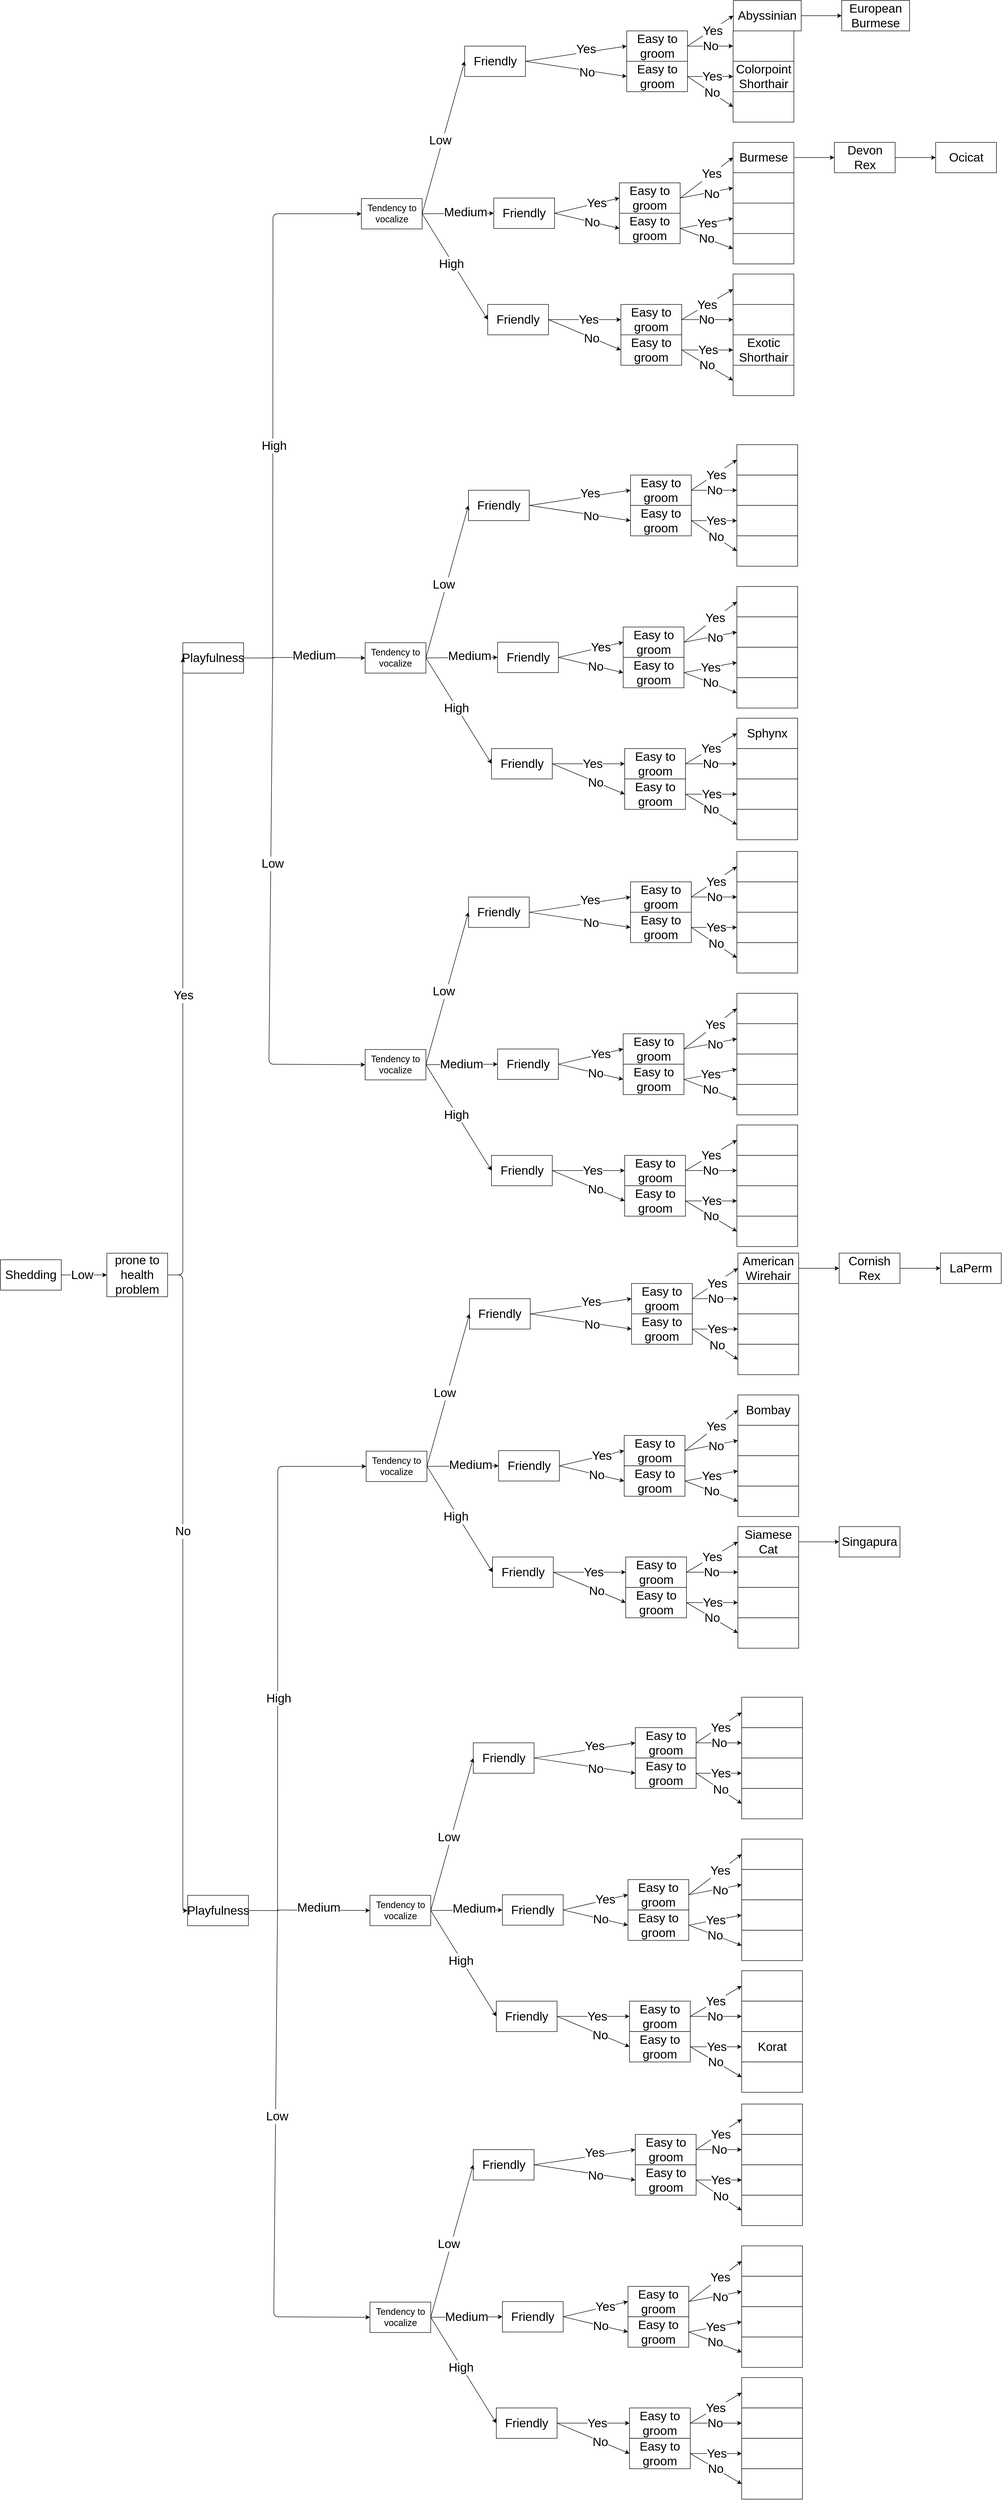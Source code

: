 <mxfile version="12.1.3" type="device" pages="1"><diagram id="r7-eN_AIOeqCVzaFOAbj" name="Page-1"><mxGraphModel dx="3160" dy="4715" grid="1" gridSize="10" guides="1" tooltips="1" connect="1" arrows="1" fold="1" page="1" pageScale="1" pageWidth="850" pageHeight="1100" math="0" shadow="0"><root><mxCell id="0"/><mxCell id="1" parent="0"/><mxCell id="vPeTqG4JQ-fl6mVajdFz-1" value="&lt;font style=&quot;font-size: 24px&quot;&gt;Shedding&lt;/font&gt;" style="rounded=0;whiteSpace=wrap;html=1;" parent="1" vertex="1"><mxGeometry x="80" y="176" width="120" height="60" as="geometry"/></mxCell><mxCell id="vPeTqG4JQ-fl6mVajdFz-2" value="" style="endArrow=classic;html=1;exitX=1;exitY=0.5;exitDx=0;exitDy=0;entryX=0;entryY=0.5;entryDx=0;entryDy=0;" parent="1" source="vPeTqG4JQ-fl6mVajdFz-1" target="vPeTqG4JQ-fl6mVajdFz-3" edge="1"><mxGeometry width="50" height="50" relative="1" as="geometry"><mxPoint x="250" y="186" as="sourcePoint"/><mxPoint x="360" y="-4" as="targetPoint"/></mxGeometry></mxCell><mxCell id="vPeTqG4JQ-fl6mVajdFz-4" value="&lt;font style=&quot;font-size: 24px&quot;&gt;Low&lt;/font&gt;" style="text;html=1;resizable=0;points=[];align=center;verticalAlign=middle;labelBackgroundColor=#ffffff;" parent="vPeTqG4JQ-fl6mVajdFz-2" vertex="1" connectable="0"><mxGeometry x="0.083" y="4" relative="1" as="geometry"><mxPoint x="-8" y="4" as="offset"/></mxGeometry></mxCell><mxCell id="vPeTqG4JQ-fl6mVajdFz-3" value="&lt;font style=&quot;font-size: 24px&quot;&gt;prone to health problem&lt;/font&gt;" style="rounded=0;whiteSpace=wrap;html=1;" parent="1" vertex="1"><mxGeometry x="290" y="163" width="120" height="86" as="geometry"/></mxCell><mxCell id="vPeTqG4JQ-fl6mVajdFz-11" value="&lt;font style=&quot;font-size: 24px&quot;&gt;Playfulness&lt;/font&gt;" style="rounded=0;whiteSpace=wrap;html=1;" parent="1" vertex="1"><mxGeometry x="440" y="-1042.1" width="120" height="60" as="geometry"/></mxCell><mxCell id="vPeTqG4JQ-fl6mVajdFz-12" value="" style="endArrow=classic;html=1;exitX=1;exitY=0.5;exitDx=0;exitDy=0;entryX=0;entryY=0.5;entryDx=0;entryDy=0;" parent="1" source="vPeTqG4JQ-fl6mVajdFz-3" target="vPeTqG4JQ-fl6mVajdFz-11" edge="1"><mxGeometry width="50" height="50" relative="1" as="geometry"><mxPoint x="479" y="160" as="sourcePoint"/><mxPoint x="529" y="110" as="targetPoint"/><Array as="points"><mxPoint x="440" y="206"/></Array></mxGeometry></mxCell><mxCell id="vPeTqG4JQ-fl6mVajdFz-13" value="&lt;font style=&quot;font-size: 24px&quot;&gt;Yes&lt;/font&gt;" style="text;html=1;resizable=0;points=[];align=center;verticalAlign=middle;labelBackgroundColor=#ffffff;" parent="vPeTqG4JQ-fl6mVajdFz-12" vertex="1" connectable="0"><mxGeometry x="-0.067" relative="1" as="geometry"><mxPoint x="1" as="offset"/></mxGeometry></mxCell><mxCell id="vPeTqG4JQ-fl6mVajdFz-14" value="" style="endArrow=classic;html=1;exitX=1;exitY=0.5;exitDx=0;exitDy=0;entryX=0;entryY=0.5;entryDx=0;entryDy=0;" parent="1" source="vPeTqG4JQ-fl6mVajdFz-3" target="lJ92jW54ZyUU0gGsalVy-623" edge="1"><mxGeometry width="50" height="50" relative="1" as="geometry"><mxPoint x="489" y="230" as="sourcePoint"/><mxPoint x="457" y="1488.9" as="targetPoint"/><Array as="points"><mxPoint x="440" y="206"/><mxPoint x="440" y="1461"/></Array></mxGeometry></mxCell><mxCell id="vPeTqG4JQ-fl6mVajdFz-16" value="&lt;font style=&quot;font-size: 24px&quot;&gt;No&lt;/font&gt;" style="text;html=1;resizable=0;points=[];align=center;verticalAlign=middle;labelBackgroundColor=#ffffff;" parent="vPeTqG4JQ-fl6mVajdFz-14" vertex="1" connectable="0"><mxGeometry x="-0.172" y="1" relative="1" as="geometry"><mxPoint x="-1" as="offset"/></mxGeometry></mxCell><mxCell id="vPeTqG4JQ-fl6mVajdFz-25" value="" style="endArrow=classic;html=1;exitX=1;exitY=0.5;exitDx=0;exitDy=0;entryX=0;entryY=0.5;entryDx=0;entryDy=0;" parent="1" target="vPeTqG4JQ-fl6mVajdFz-47" edge="1"><mxGeometry width="50" height="50" relative="1" as="geometry"><mxPoint x="617.5" y="-1013.1" as="sourcePoint"/><mxPoint x="757.5" y="-840" as="targetPoint"/><Array as="points"><mxPoint x="618" y="-1889"/></Array></mxGeometry></mxCell><mxCell id="vPeTqG4JQ-fl6mVajdFz-65" value="&lt;font style=&quot;font-size: 24px&quot;&gt;High&lt;/font&gt;" style="text;html=1;resizable=0;points=[];align=center;verticalAlign=middle;labelBackgroundColor=#ffffff;" parent="vPeTqG4JQ-fl6mVajdFz-25" vertex="1" connectable="0"><mxGeometry x="-0.204" y="-2" relative="1" as="geometry"><mxPoint as="offset"/></mxGeometry></mxCell><mxCell id="vPeTqG4JQ-fl6mVajdFz-26" value="" style="endArrow=classic;html=1;exitX=1;exitY=0.5;exitDx=0;exitDy=0;entryX=0;entryY=0.5;entryDx=0;entryDy=0;" parent="1" target="lJ92jW54ZyUU0gGsalVy-285" edge="1"><mxGeometry width="50" height="50" relative="1" as="geometry"><mxPoint x="617.5" y="-1013.1" as="sourcePoint"/><mxPoint x="828.5" y="-1013" as="targetPoint"/></mxGeometry></mxCell><mxCell id="vPeTqG4JQ-fl6mVajdFz-66" value="&lt;font style=&quot;font-size: 24px&quot;&gt;Medium&lt;/font&gt;" style="text;html=1;resizable=0;points=[];align=center;verticalAlign=middle;labelBackgroundColor=#ffffff;" parent="vPeTqG4JQ-fl6mVajdFz-26" vertex="1" connectable="0"><mxGeometry x="-0.126" y="5" relative="1" as="geometry"><mxPoint x="1" as="offset"/></mxGeometry></mxCell><mxCell id="vPeTqG4JQ-fl6mVajdFz-27" value="" style="endArrow=classic;html=1;exitX=1;exitY=0.5;exitDx=0;exitDy=0;entryX=0;entryY=0.5;entryDx=0;entryDy=0;" parent="1" target="lJ92jW54ZyUU0gGsalVy-350" edge="1"><mxGeometry width="50" height="50" relative="1" as="geometry"><mxPoint x="617.5" y="-1013.1" as="sourcePoint"/><mxPoint x="768.5" y="-524.5" as="targetPoint"/><Array as="points"><mxPoint x="610" y="-210"/></Array></mxGeometry></mxCell><mxCell id="vPeTqG4JQ-fl6mVajdFz-67" value="&lt;font style=&quot;font-size: 24px&quot;&gt;Low&lt;/font&gt;" style="text;html=1;resizable=0;points=[];align=center;verticalAlign=middle;labelBackgroundColor=#ffffff;" parent="vPeTqG4JQ-fl6mVajdFz-27" vertex="1" connectable="0"><mxGeometry x="-0.18" y="3" relative="1" as="geometry"><mxPoint as="offset"/></mxGeometry></mxCell><mxCell id="vPeTqG4JQ-fl6mVajdFz-47" value="&lt;font style=&quot;font-size: 18px&quot;&gt;Tendency to vocalize&lt;/font&gt;" style="rounded=0;whiteSpace=wrap;html=1;" parent="1" vertex="1"><mxGeometry x="792.5" y="-1919" width="120" height="60" as="geometry"/></mxCell><mxCell id="vPeTqG4JQ-fl6mVajdFz-88" value="" style="endArrow=classic;html=1;exitX=1;exitY=0.5;exitDx=0;exitDy=0;entryX=0;entryY=0.5;entryDx=0;entryDy=0;" parent="1" source="vPeTqG4JQ-fl6mVajdFz-47" target="vPeTqG4JQ-fl6mVajdFz-144" edge="1"><mxGeometry width="50" height="50" relative="1" as="geometry"><mxPoint x="874" y="-1810" as="sourcePoint"/><mxPoint x="1034" y="-1820" as="targetPoint"/></mxGeometry></mxCell><mxCell id="dN6N3sYmEqXlMw29vd4l-136" value="&lt;font style=&quot;font-size: 24px&quot;&gt;Medium&lt;/font&gt;" style="text;html=1;resizable=0;points=[];align=center;verticalAlign=middle;labelBackgroundColor=#ffffff;" parent="vPeTqG4JQ-fl6mVajdFz-88" vertex="1" connectable="0"><mxGeometry x="0.207" y="3" relative="1" as="geometry"><mxPoint as="offset"/></mxGeometry></mxCell><mxCell id="vPeTqG4JQ-fl6mVajdFz-89" value="" style="endArrow=classic;html=1;exitX=1;exitY=0.5;exitDx=0;exitDy=0;entryX=0;entryY=0.5;entryDx=0;entryDy=0;" parent="1" source="vPeTqG4JQ-fl6mVajdFz-47" target="vPeTqG4JQ-fl6mVajdFz-145" edge="1"><mxGeometry width="50" height="50" relative="1" as="geometry"><mxPoint x="984" y="-1760" as="sourcePoint"/><mxPoint x="1034" y="-1740" as="targetPoint"/></mxGeometry></mxCell><mxCell id="dN6N3sYmEqXlMw29vd4l-137" value="&lt;font style=&quot;font-size: 24px&quot;&gt;High&lt;/font&gt;" style="text;html=1;resizable=0;points=[];align=center;verticalAlign=middle;labelBackgroundColor=#ffffff;" parent="vPeTqG4JQ-fl6mVajdFz-89" vertex="1" connectable="0"><mxGeometry x="-0.237" y="2" relative="1" as="geometry"><mxPoint x="6" y="20" as="offset"/></mxGeometry></mxCell><mxCell id="vPeTqG4JQ-fl6mVajdFz-141" value="&lt;font style=&quot;font-size: 24px&quot;&gt;Friendly&lt;/font&gt;" style="rounded=0;whiteSpace=wrap;html=1;" parent="1" vertex="1"><mxGeometry x="996.5" y="-2220" width="120" height="60" as="geometry"/></mxCell><mxCell id="vPeTqG4JQ-fl6mVajdFz-144" value="&lt;span style=&quot;white-space: normal&quot;&gt;&lt;font style=&quot;font-size: 24px&quot;&gt;Friendly&lt;/font&gt;&lt;/span&gt;" style="rounded=0;whiteSpace=wrap;html=1;" parent="1" vertex="1"><mxGeometry x="1054" y="-1920" width="120" height="60" as="geometry"/></mxCell><mxCell id="vPeTqG4JQ-fl6mVajdFz-145" value="&lt;span style=&quot;white-space: normal&quot;&gt;&lt;font style=&quot;font-size: 24px&quot;&gt;Friendly&lt;/font&gt;&lt;/span&gt;" style="rounded=0;whiteSpace=wrap;html=1;" parent="1" vertex="1"><mxGeometry x="1042" y="-1710" width="120" height="60" as="geometry"/></mxCell><mxCell id="dN6N3sYmEqXlMw29vd4l-57" value="" style="endArrow=classic;html=1;exitX=1;exitY=0.5;exitDx=0;exitDy=0;entryX=0;entryY=0.5;entryDx=0;entryDy=0;" parent="1" source="vPeTqG4JQ-fl6mVajdFz-141" target="dN6N3sYmEqXlMw29vd4l-59" edge="1"><mxGeometry width="50" height="50" relative="1" as="geometry"><mxPoint x="1147" y="-2020" as="sourcePoint"/><mxPoint x="1255" y="-2090" as="targetPoint"/></mxGeometry></mxCell><mxCell id="dN6N3sYmEqXlMw29vd4l-153" value="&lt;font style=&quot;font-size: 24px&quot;&gt;Yes&lt;/font&gt;" style="text;html=1;resizable=0;points=[];align=center;verticalAlign=middle;labelBackgroundColor=#ffffff;" parent="dN6N3sYmEqXlMw29vd4l-57" vertex="1" connectable="0"><mxGeometry x="0.226" y="-4" relative="1" as="geometry"><mxPoint x="-3.5" y="-9.5" as="offset"/></mxGeometry></mxCell><mxCell id="dN6N3sYmEqXlMw29vd4l-58" value="" style="endArrow=classic;html=1;exitX=1;exitY=0.5;exitDx=0;exitDy=0;entryX=0;entryY=0.5;entryDx=0;entryDy=0;" parent="1" source="vPeTqG4JQ-fl6mVajdFz-141" target="dN6N3sYmEqXlMw29vd4l-62" edge="1"><mxGeometry width="50" height="50" relative="1" as="geometry"><mxPoint x="1237" y="-1990" as="sourcePoint"/><mxPoint x="1237" y="-2020" as="targetPoint"/></mxGeometry></mxCell><mxCell id="dN6N3sYmEqXlMw29vd4l-154" value="&lt;font style=&quot;font-size: 24px&quot;&gt;No&lt;/font&gt;" style="text;html=1;resizable=0;points=[];align=center;verticalAlign=middle;labelBackgroundColor=#ffffff;" parent="dN6N3sYmEqXlMw29vd4l-58" vertex="1" connectable="0"><mxGeometry x="0.221" y="-3" relative="1" as="geometry"><mxPoint as="offset"/></mxGeometry></mxCell><mxCell id="dN6N3sYmEqXlMw29vd4l-59" value="&lt;font style=&quot;font-size: 24px&quot;&gt;Easy to groom&lt;/font&gt;" style="rounded=0;whiteSpace=wrap;html=1;" parent="1" vertex="1"><mxGeometry x="1316.5" y="-2250" width="120" height="60" as="geometry"/></mxCell><mxCell id="dN6N3sYmEqXlMw29vd4l-62" value="&lt;span style=&quot;white-space: normal&quot;&gt;&lt;font style=&quot;font-size: 24px&quot;&gt;Easy to groom&lt;/font&gt;&lt;/span&gt;" style="rounded=0;whiteSpace=wrap;html=1;" parent="1" vertex="1"><mxGeometry x="1316.5" y="-2190" width="120" height="60" as="geometry"/></mxCell><mxCell id="dN6N3sYmEqXlMw29vd4l-63" value="&lt;font style=&quot;font-size: 24px&quot;&gt;Easy to groom&lt;/font&gt;" style="rounded=0;whiteSpace=wrap;html=1;" parent="1" vertex="1"><mxGeometry x="1302" y="-1950" width="120" height="60" as="geometry"/></mxCell><mxCell id="dN6N3sYmEqXlMw29vd4l-64" value="" style="endArrow=classic;html=1;exitX=1;exitY=0.5;exitDx=0;exitDy=0;entryX=0;entryY=0.5;entryDx=0;entryDy=0;" parent="1" source="vPeTqG4JQ-fl6mVajdFz-144" target="dN6N3sYmEqXlMw29vd4l-63" edge="1"><mxGeometry width="50" height="50" relative="1" as="geometry"><mxPoint x="1234" y="-1870" as="sourcePoint"/><mxPoint x="1284" y="-1920" as="targetPoint"/></mxGeometry></mxCell><mxCell id="dN6N3sYmEqXlMw29vd4l-155" value="&lt;font style=&quot;font-size: 24px&quot;&gt;Yes&lt;/font&gt;" style="text;html=1;resizable=0;points=[];align=center;verticalAlign=middle;labelBackgroundColor=#ffffff;" parent="dN6N3sYmEqXlMw29vd4l-64" vertex="1" connectable="0"><mxGeometry x="0.302" y="1" relative="1" as="geometry"><mxPoint as="offset"/></mxGeometry></mxCell><mxCell id="dN6N3sYmEqXlMw29vd4l-65" value="&lt;font style=&quot;font-size: 24px&quot;&gt;Easy to groom&lt;/font&gt;" style="rounded=0;whiteSpace=wrap;html=1;" parent="1" vertex="1"><mxGeometry x="1302" y="-1890" width="120" height="60" as="geometry"/></mxCell><mxCell id="dN6N3sYmEqXlMw29vd4l-66" value="" style="endArrow=classic;html=1;exitX=1;exitY=0.5;exitDx=0;exitDy=0;entryX=0;entryY=0.5;entryDx=0;entryDy=0;" parent="1" source="vPeTqG4JQ-fl6mVajdFz-144" target="dN6N3sYmEqXlMw29vd4l-65" edge="1"><mxGeometry width="50" height="50" relative="1" as="geometry"><mxPoint x="1244" y="-1820" as="sourcePoint"/><mxPoint x="1294" y="-1870" as="targetPoint"/></mxGeometry></mxCell><mxCell id="dN6N3sYmEqXlMw29vd4l-156" value="&lt;font style=&quot;font-size: 24px&quot;&gt;No&lt;/font&gt;" style="text;html=1;resizable=0;points=[];align=center;verticalAlign=middle;labelBackgroundColor=#ffffff;" parent="dN6N3sYmEqXlMw29vd4l-66" vertex="1" connectable="0"><mxGeometry x="0.147" y="-1" relative="1" as="geometry"><mxPoint as="offset"/></mxGeometry></mxCell><mxCell id="dN6N3sYmEqXlMw29vd4l-67" value="&lt;font style=&quot;font-size: 24px&quot;&gt;Easy to groom&lt;/font&gt;" style="rounded=0;whiteSpace=wrap;html=1;" parent="1" vertex="1"><mxGeometry x="1305" y="-1710" width="120" height="60" as="geometry"/></mxCell><mxCell id="dN6N3sYmEqXlMw29vd4l-68" value="&lt;font style=&quot;font-size: 24px&quot;&gt;Easy to groom&lt;/font&gt;" style="rounded=0;whiteSpace=wrap;html=1;" parent="1" vertex="1"><mxGeometry x="1305" y="-1650" width="120" height="60" as="geometry"/></mxCell><mxCell id="dN6N3sYmEqXlMw29vd4l-69" value="" style="endArrow=classic;html=1;exitX=1;exitY=0.5;exitDx=0;exitDy=0;entryX=0;entryY=0.5;entryDx=0;entryDy=0;" parent="1" source="vPeTqG4JQ-fl6mVajdFz-145" target="dN6N3sYmEqXlMw29vd4l-67" edge="1"><mxGeometry width="50" height="50" relative="1" as="geometry"><mxPoint x="1227" y="-1670" as="sourcePoint"/><mxPoint x="1277" y="-1720" as="targetPoint"/></mxGeometry></mxCell><mxCell id="dN6N3sYmEqXlMw29vd4l-158" value="&lt;font style=&quot;font-size: 24px&quot;&gt;Yes&lt;/font&gt;" style="text;html=1;resizable=0;points=[];align=center;verticalAlign=middle;labelBackgroundColor=#ffffff;" parent="dN6N3sYmEqXlMw29vd4l-69" vertex="1" connectable="0"><mxGeometry x="-0.21" y="-2" relative="1" as="geometry"><mxPoint x="22.5" y="-2" as="offset"/></mxGeometry></mxCell><mxCell id="dN6N3sYmEqXlMw29vd4l-70" value="" style="endArrow=classic;html=1;exitX=1;exitY=0.5;exitDx=0;exitDy=0;entryX=0;entryY=0.5;entryDx=0;entryDy=0;" parent="1" source="vPeTqG4JQ-fl6mVajdFz-145" target="dN6N3sYmEqXlMw29vd4l-68" edge="1"><mxGeometry width="50" height="50" relative="1" as="geometry"><mxPoint x="1227" y="-1590" as="sourcePoint"/><mxPoint x="1277" y="-1640" as="targetPoint"/></mxGeometry></mxCell><mxCell id="dN6N3sYmEqXlMw29vd4l-159" value="&lt;font style=&quot;font-size: 24px&quot;&gt;No&lt;/font&gt;" style="text;html=1;resizable=0;points=[];align=center;verticalAlign=middle;labelBackgroundColor=#ffffff;" parent="dN6N3sYmEqXlMw29vd4l-70" vertex="1" connectable="0"><mxGeometry x="0.191" y="-1" relative="1" as="geometry"><mxPoint as="offset"/></mxGeometry></mxCell><mxCell id="lJ92jW54ZyUU0gGsalVy-20" value="" style="endArrow=classic;html=1;exitX=1;exitY=0.5;exitDx=0;exitDy=0;entryX=0;entryY=0.5;entryDx=0;entryDy=0;" parent="1" source="dN6N3sYmEqXlMw29vd4l-59" target="lJ92jW54ZyUU0gGsalVy-206" edge="1"><mxGeometry width="50" height="50" relative="1" as="geometry"><mxPoint x="1468" y="-2240" as="sourcePoint"/><mxPoint x="1526.5" y="-2280" as="targetPoint"/></mxGeometry></mxCell><mxCell id="lJ92jW54ZyUU0gGsalVy-207" value="&lt;font style=&quot;font-size: 24px&quot;&gt;Yes&lt;/font&gt;" style="text;html=1;resizable=0;points=[];align=center;verticalAlign=middle;labelBackgroundColor=#ffffff;" parent="lJ92jW54ZyUU0gGsalVy-20" vertex="1" connectable="0"><mxGeometry x="0.277" y="-3" relative="1" as="geometry"><mxPoint x="-10.5" y="5.5" as="offset"/></mxGeometry></mxCell><mxCell id="lJ92jW54ZyUU0gGsalVy-21" value="" style="endArrow=classic;html=1;exitX=1;exitY=0.5;exitDx=0;exitDy=0;entryX=0;entryY=0.5;entryDx=0;entryDy=0;" parent="1" source="dN6N3sYmEqXlMw29vd4l-59" target="lJ92jW54ZyUU0gGsalVy-24" edge="1"><mxGeometry width="50" height="50" relative="1" as="geometry"><mxPoint x="1498" y="-2160" as="sourcePoint"/><mxPoint x="1538" y="-2160" as="targetPoint"/></mxGeometry></mxCell><mxCell id="lJ92jW54ZyUU0gGsalVy-208" value="&lt;font style=&quot;font-size: 24px&quot;&gt;No&lt;/font&gt;" style="text;html=1;resizable=0;points=[];align=center;verticalAlign=middle;labelBackgroundColor=#ffffff;" parent="lJ92jW54ZyUU0gGsalVy-21" vertex="1" connectable="0"><mxGeometry x="0.311" y="-2" relative="1" as="geometry"><mxPoint x="-13.5" y="-2" as="offset"/></mxGeometry></mxCell><mxCell id="lJ92jW54ZyUU0gGsalVy-23" value="" style="rounded=0;whiteSpace=wrap;html=1;" parent="1" vertex="1"><mxGeometry x="1526.5" y="-2160" width="120" height="60" as="geometry"/></mxCell><mxCell id="lJ92jW54ZyUU0gGsalVy-24" value="" style="rounded=0;whiteSpace=wrap;html=1;" parent="1" vertex="1"><mxGeometry x="1526.5" y="-2250" width="120" height="60" as="geometry"/></mxCell><mxCell id="lJ92jW54ZyUU0gGsalVy-25" value="" style="endArrow=classic;html=1;exitX=1;exitY=0.5;exitDx=0;exitDy=0;entryX=0;entryY=0.5;entryDx=0;entryDy=0;" parent="1" source="dN6N3sYmEqXlMw29vd4l-62" target="lJ92jW54ZyUU0gGsalVy-26" edge="1"><mxGeometry width="50" height="50" relative="1" as="geometry"><mxPoint x="1448" y="-2080" as="sourcePoint"/><mxPoint x="1518" y="-2120" as="targetPoint"/></mxGeometry></mxCell><mxCell id="lJ92jW54ZyUU0gGsalVy-210" value="&lt;font style=&quot;font-size: 24px&quot;&gt;Yes&lt;/font&gt;" style="text;html=1;resizable=0;points=[];align=center;verticalAlign=middle;labelBackgroundColor=#ffffff;" parent="lJ92jW54ZyUU0gGsalVy-25" vertex="1" connectable="0"><mxGeometry x="-0.393" y="-2" relative="1" as="geometry"><mxPoint x="21" y="-2" as="offset"/></mxGeometry></mxCell><mxCell id="lJ92jW54ZyUU0gGsalVy-26" value="&lt;font style=&quot;font-size: 24px&quot;&gt;Colorpoint Shorthair&lt;/font&gt;" style="rounded=0;whiteSpace=wrap;html=1;" parent="1" vertex="1"><mxGeometry x="1526.5" y="-2190" width="120" height="60" as="geometry"/></mxCell><mxCell id="lJ92jW54ZyUU0gGsalVy-27" value="" style="rounded=0;whiteSpace=wrap;html=1;" parent="1" vertex="1"><mxGeometry x="1526.5" y="-2130" width="120" height="60" as="geometry"/></mxCell><mxCell id="lJ92jW54ZyUU0gGsalVy-28" value="" style="endArrow=classic;html=1;exitX=1;exitY=0.5;exitDx=0;exitDy=0;entryX=0;entryY=0.5;entryDx=0;entryDy=0;" parent="1" source="dN6N3sYmEqXlMw29vd4l-62" target="lJ92jW54ZyUU0gGsalVy-27" edge="1"><mxGeometry width="50" height="50" relative="1" as="geometry"><mxPoint x="1458" y="-2010" as="sourcePoint"/><mxPoint x="1508" y="-2060" as="targetPoint"/></mxGeometry></mxCell><mxCell id="lJ92jW54ZyUU0gGsalVy-211" value="&lt;font style=&quot;font-size: 24px&quot;&gt;No&lt;/font&gt;" style="text;html=1;resizable=0;points=[];align=center;verticalAlign=middle;labelBackgroundColor=#ffffff;" parent="lJ92jW54ZyUU0gGsalVy-28" vertex="1" connectable="0"><mxGeometry x="0.077" relative="1" as="geometry"><mxPoint as="offset"/></mxGeometry></mxCell><mxCell id="lJ92jW54ZyUU0gGsalVy-29" value="" style="endArrow=classic;html=1;exitX=1;exitY=0.5;exitDx=0;exitDy=0;entryX=0;entryY=0.5;entryDx=0;entryDy=0;" parent="1" source="dN6N3sYmEqXlMw29vd4l-63" target="lJ92jW54ZyUU0gGsalVy-30" edge="1"><mxGeometry width="50" height="50" relative="1" as="geometry"><mxPoint x="1494.5" y="-1840" as="sourcePoint"/><mxPoint x="1574.5" y="-1870" as="targetPoint"/></mxGeometry></mxCell><mxCell id="lJ92jW54ZyUU0gGsalVy-212" value="&lt;font style=&quot;font-size: 24px&quot;&gt;Yes&lt;/font&gt;" style="text;html=1;resizable=0;points=[];align=center;verticalAlign=middle;labelBackgroundColor=#ffffff;" parent="lJ92jW54ZyUU0gGsalVy-29" vertex="1" connectable="0"><mxGeometry x="0.187" y="1" relative="1" as="geometry"><mxPoint as="offset"/></mxGeometry></mxCell><mxCell id="5hyWU9MCMrak81JrVjUJ-7" value="" style="edgeStyle=orthogonalEdgeStyle;rounded=0;orthogonalLoop=1;jettySize=auto;html=1;" edge="1" parent="1" source="lJ92jW54ZyUU0gGsalVy-30" target="5hyWU9MCMrak81JrVjUJ-6"><mxGeometry relative="1" as="geometry"/></mxCell><mxCell id="lJ92jW54ZyUU0gGsalVy-30" value="&lt;font style=&quot;font-size: 24px&quot;&gt;Burmese&lt;/font&gt;" style="rounded=0;whiteSpace=wrap;html=1;" parent="1" vertex="1"><mxGeometry x="1526.5" y="-2029.971" width="120" height="60" as="geometry"/></mxCell><mxCell id="5hyWU9MCMrak81JrVjUJ-13" value="" style="edgeStyle=orthogonalEdgeStyle;rounded=0;orthogonalLoop=1;jettySize=auto;html=1;" edge="1" parent="1" source="5hyWU9MCMrak81JrVjUJ-6" target="5hyWU9MCMrak81JrVjUJ-12"><mxGeometry relative="1" as="geometry"/></mxCell><mxCell id="5hyWU9MCMrak81JrVjUJ-6" value="&lt;font style=&quot;font-size: 24px&quot;&gt;Devon Rex&lt;/font&gt;" style="rounded=0;whiteSpace=wrap;html=1;" vertex="1" parent="1"><mxGeometry x="1726.5" y="-2029.971" width="120" height="60" as="geometry"/></mxCell><mxCell id="5hyWU9MCMrak81JrVjUJ-12" value="&lt;font style=&quot;font-size: 24px&quot;&gt;Ocicat&lt;/font&gt;" style="rounded=0;whiteSpace=wrap;html=1;" vertex="1" parent="1"><mxGeometry x="1926.5" y="-2029.971" width="120" height="60" as="geometry"/></mxCell><mxCell id="lJ92jW54ZyUU0gGsalVy-32" value="" style="rounded=0;whiteSpace=wrap;html=1;" parent="1" vertex="1"><mxGeometry x="1526.5" y="-1970" width="120" height="60" as="geometry"/></mxCell><mxCell id="lJ92jW54ZyUU0gGsalVy-33" value="" style="endArrow=classic;html=1;exitX=1;exitY=0.5;exitDx=0;exitDy=0;entryX=0;entryY=0.5;entryDx=0;entryDy=0;" parent="1" source="dN6N3sYmEqXlMw29vd4l-63" target="lJ92jW54ZyUU0gGsalVy-32" edge="1"><mxGeometry width="50" height="50" relative="1" as="geometry"><mxPoint x="1474.5" y="-1810" as="sourcePoint"/><mxPoint x="1524.5" y="-1860" as="targetPoint"/></mxGeometry></mxCell><mxCell id="lJ92jW54ZyUU0gGsalVy-213" value="&lt;font style=&quot;font-size: 24px&quot;&gt;No&lt;/font&gt;" style="text;html=1;resizable=0;points=[];align=center;verticalAlign=middle;labelBackgroundColor=#ffffff;" parent="lJ92jW54ZyUU0gGsalVy-33" vertex="1" connectable="0"><mxGeometry x="0.162" y="-3" relative="1" as="geometry"><mxPoint as="offset"/></mxGeometry></mxCell><mxCell id="lJ92jW54ZyUU0gGsalVy-34" value="" style="endArrow=classic;html=1;exitX=1;exitY=0.5;exitDx=0;exitDy=0;entryX=0;entryY=0.5;entryDx=0;entryDy=0;" parent="1" source="vPeTqG4JQ-fl6mVajdFz-47" target="vPeTqG4JQ-fl6mVajdFz-141" edge="1"><mxGeometry width="50" height="50" relative="1" as="geometry"><mxPoint x="1004.5" y="-1970" as="sourcePoint"/><mxPoint x="1054.5" y="-2020" as="targetPoint"/></mxGeometry></mxCell><mxCell id="lJ92jW54ZyUU0gGsalVy-35" value="&lt;font style=&quot;font-size: 24px&quot;&gt;Low&lt;/font&gt;" style="text;html=1;resizable=0;points=[];align=center;verticalAlign=middle;labelBackgroundColor=#ffffff;" parent="lJ92jW54ZyUU0gGsalVy-34" vertex="1" connectable="0"><mxGeometry x="0.121" relative="1" as="geometry"><mxPoint x="-12" y="23.5" as="offset"/></mxGeometry></mxCell><mxCell id="lJ92jW54ZyUU0gGsalVy-36" value="" style="rounded=0;whiteSpace=wrap;html=1;" parent="1" vertex="1"><mxGeometry x="1526.5" y="-1910" width="120" height="60" as="geometry"/></mxCell><mxCell id="lJ92jW54ZyUU0gGsalVy-37" value="" style="rounded=0;whiteSpace=wrap;html=1;" parent="1" vertex="1"><mxGeometry x="1526.5" y="-1850" width="120" height="60" as="geometry"/></mxCell><mxCell id="lJ92jW54ZyUU0gGsalVy-38" value="" style="endArrow=classic;html=1;exitX=1;exitY=0.5;exitDx=0;exitDy=0;entryX=0;entryY=0.5;entryDx=0;entryDy=0;" parent="1" source="dN6N3sYmEqXlMw29vd4l-65" target="lJ92jW54ZyUU0gGsalVy-36" edge="1"><mxGeometry width="50" height="50" relative="1" as="geometry"><mxPoint x="1474.5" y="-1860" as="sourcePoint"/><mxPoint x="1524.5" y="-1910" as="targetPoint"/></mxGeometry></mxCell><mxCell id="lJ92jW54ZyUU0gGsalVy-214" value="&lt;font style=&quot;font-size: 24px&quot;&gt;Yes&lt;/font&gt;" style="text;html=1;resizable=0;points=[];align=center;verticalAlign=middle;labelBackgroundColor=#ffffff;" parent="lJ92jW54ZyUU0gGsalVy-38" vertex="1" connectable="0"><mxGeometry x="0.183" y="-2" relative="1" as="geometry"><mxPoint x="-10" as="offset"/></mxGeometry></mxCell><mxCell id="lJ92jW54ZyUU0gGsalVy-39" value="" style="endArrow=classic;html=1;exitX=1;exitY=0.5;exitDx=0;exitDy=0;entryX=0;entryY=0.5;entryDx=0;entryDy=0;" parent="1" source="dN6N3sYmEqXlMw29vd4l-65" target="lJ92jW54ZyUU0gGsalVy-37" edge="1"><mxGeometry width="50" height="50" relative="1" as="geometry"><mxPoint x="1474.5" y="-1780" as="sourcePoint"/><mxPoint x="1524.5" y="-1830" as="targetPoint"/></mxGeometry></mxCell><mxCell id="lJ92jW54ZyUU0gGsalVy-215" value="&lt;font style=&quot;font-size: 24px&quot;&gt;No&lt;/font&gt;" style="text;html=1;resizable=0;points=[];align=center;verticalAlign=middle;labelBackgroundColor=#ffffff;" parent="lJ92jW54ZyUU0gGsalVy-39" vertex="1" connectable="0"><mxGeometry x="0.297" y="-1" relative="1" as="geometry"><mxPoint x="-15.5" y="-7" as="offset"/></mxGeometry></mxCell><mxCell id="lJ92jW54ZyUU0gGsalVy-40" value="" style="endArrow=classic;html=1;exitX=1;exitY=0.5;exitDx=0;exitDy=0;entryX=0;entryY=0.5;entryDx=0;entryDy=0;" parent="1" source="dN6N3sYmEqXlMw29vd4l-67" target="lJ92jW54ZyUU0gGsalVy-41" edge="1"><mxGeometry width="50" height="50" relative="1" as="geometry"><mxPoint x="1454.5" y="-1650" as="sourcePoint"/><mxPoint x="1504.5" y="-1700" as="targetPoint"/></mxGeometry></mxCell><mxCell id="lJ92jW54ZyUU0gGsalVy-216" value="&lt;font style=&quot;font-size: 24px&quot;&gt;Yes&lt;/font&gt;" style="text;html=1;resizable=0;points=[];align=center;verticalAlign=middle;labelBackgroundColor=#ffffff;" parent="lJ92jW54ZyUU0gGsalVy-40" vertex="1" connectable="0"><mxGeometry x="-0.226" y="-4" relative="1" as="geometry"><mxPoint x="9" y="-10" as="offset"/></mxGeometry></mxCell><mxCell id="lJ92jW54ZyUU0gGsalVy-41" value="" style="rounded=0;whiteSpace=wrap;html=1;" parent="1" vertex="1"><mxGeometry x="1526.5" y="-1770" width="120" height="60" as="geometry"/></mxCell><mxCell id="lJ92jW54ZyUU0gGsalVy-42" value="" style="rounded=0;whiteSpace=wrap;html=1;" parent="1" vertex="1"><mxGeometry x="1526.5" y="-1710" width="120" height="60" as="geometry"/></mxCell><mxCell id="lJ92jW54ZyUU0gGsalVy-43" value="&lt;font style=&quot;font-size: 24px&quot;&gt;Exotic Shorthair&lt;/font&gt;" style="rounded=0;whiteSpace=wrap;html=1;" parent="1" vertex="1"><mxGeometry x="1526.5" y="-1650" width="120" height="60" as="geometry"/></mxCell><mxCell id="lJ92jW54ZyUU0gGsalVy-44" value="" style="rounded=0;whiteSpace=wrap;html=1;" parent="1" vertex="1"><mxGeometry x="1526.5" y="-1590" width="120" height="60" as="geometry"/></mxCell><mxCell id="lJ92jW54ZyUU0gGsalVy-45" value="" style="endArrow=classic;html=1;exitX=1;exitY=0.5;exitDx=0;exitDy=0;entryX=0;entryY=0.5;entryDx=0;entryDy=0;" parent="1" source="dN6N3sYmEqXlMw29vd4l-67" target="lJ92jW54ZyUU0gGsalVy-42" edge="1"><mxGeometry width="50" height="50" relative="1" as="geometry"><mxPoint x="1474.5" y="-1630" as="sourcePoint"/><mxPoint x="1524.5" y="-1680" as="targetPoint"/><Array as="points"><mxPoint x="1474.5" y="-1680"/></Array></mxGeometry></mxCell><mxCell id="lJ92jW54ZyUU0gGsalVy-217" value="&lt;font style=&quot;font-size: 24px&quot;&gt;No&lt;/font&gt;" style="text;html=1;resizable=0;points=[];align=center;verticalAlign=middle;labelBackgroundColor=#ffffff;" parent="lJ92jW54ZyUU0gGsalVy-45" vertex="1" connectable="0"><mxGeometry x="-0.025" y="-13" relative="1" as="geometry"><mxPoint x="-0.5" y="-13" as="offset"/></mxGeometry></mxCell><mxCell id="lJ92jW54ZyUU0gGsalVy-46" value="" style="endArrow=classic;html=1;exitX=1;exitY=0.5;exitDx=0;exitDy=0;entryX=0;entryY=0.5;entryDx=0;entryDy=0;" parent="1" source="dN6N3sYmEqXlMw29vd4l-68" target="lJ92jW54ZyUU0gGsalVy-43" edge="1"><mxGeometry width="50" height="50" relative="1" as="geometry"><mxPoint x="1484.5" y="-1590" as="sourcePoint"/><mxPoint x="1534.5" y="-1640" as="targetPoint"/></mxGeometry></mxCell><mxCell id="lJ92jW54ZyUU0gGsalVy-218" value="&lt;font style=&quot;font-size: 24px&quot;&gt;Yes&lt;/font&gt;" style="text;html=1;resizable=0;points=[];align=center;verticalAlign=middle;labelBackgroundColor=#ffffff;" parent="lJ92jW54ZyUU0gGsalVy-46" vertex="1" connectable="0"><mxGeometry x="-0.383" y="1" relative="1" as="geometry"><mxPoint x="20" y="1" as="offset"/></mxGeometry></mxCell><mxCell id="lJ92jW54ZyUU0gGsalVy-47" value="" style="endArrow=classic;html=1;exitX=1;exitY=0.5;exitDx=0;exitDy=0;entryX=0;entryY=0.5;entryDx=0;entryDy=0;" parent="1" source="dN6N3sYmEqXlMw29vd4l-68" target="lJ92jW54ZyUU0gGsalVy-44" edge="1"><mxGeometry width="50" height="50" relative="1" as="geometry"><mxPoint x="1464.5" y="-1560" as="sourcePoint"/><mxPoint x="1514.5" y="-1610" as="targetPoint"/></mxGeometry></mxCell><mxCell id="lJ92jW54ZyUU0gGsalVy-219" value="&lt;font style=&quot;font-size: 24px&quot;&gt;No&lt;/font&gt;" style="text;html=1;resizable=0;points=[];align=center;verticalAlign=middle;labelBackgroundColor=#ffffff;" parent="lJ92jW54ZyUU0gGsalVy-47" vertex="1" connectable="0"><mxGeometry x="0.263" y="-2" relative="1" as="geometry"><mxPoint x="-13" y="-9.5" as="offset"/></mxGeometry></mxCell><mxCell id="5hyWU9MCMrak81JrVjUJ-9" value="" style="edgeStyle=orthogonalEdgeStyle;rounded=0;orthogonalLoop=1;jettySize=auto;html=1;" edge="1" parent="1" source="lJ92jW54ZyUU0gGsalVy-206" target="5hyWU9MCMrak81JrVjUJ-8"><mxGeometry relative="1" as="geometry"/></mxCell><mxCell id="lJ92jW54ZyUU0gGsalVy-206" value="&lt;font style=&quot;font-size: 24px&quot;&gt;Abyssinian&lt;/font&gt;" style="rounded=0;whiteSpace=wrap;html=1;" parent="1" vertex="1"><mxGeometry x="1527" y="-2310" width="134" height="60" as="geometry"/></mxCell><mxCell id="5hyWU9MCMrak81JrVjUJ-8" value="&lt;font style=&quot;font-size: 24px&quot;&gt;European Burmese&lt;/font&gt;" style="rounded=0;whiteSpace=wrap;html=1;" vertex="1" parent="1"><mxGeometry x="1741" y="-2310" width="134" height="60" as="geometry"/></mxCell><mxCell id="lJ92jW54ZyUU0gGsalVy-285" value="&lt;font style=&quot;font-size: 18px&quot;&gt;Tendency to vocalize&lt;/font&gt;" style="rounded=0;whiteSpace=wrap;html=1;" parent="1" vertex="1"><mxGeometry x="800" y="-1042.167" width="120" height="60" as="geometry"/></mxCell><mxCell id="lJ92jW54ZyUU0gGsalVy-286" value="" style="endArrow=classic;html=1;exitX=1;exitY=0.5;exitDx=0;exitDy=0;entryX=0;entryY=0.5;entryDx=0;entryDy=0;" parent="1" source="lJ92jW54ZyUU0gGsalVy-285" target="lJ92jW54ZyUU0gGsalVy-291" edge="1"><mxGeometry width="50" height="50" relative="1" as="geometry"><mxPoint x="881.5" y="-933.167" as="sourcePoint"/><mxPoint x="1041.5" y="-943.167" as="targetPoint"/></mxGeometry></mxCell><mxCell id="lJ92jW54ZyUU0gGsalVy-287" value="&lt;font style=&quot;font-size: 24px&quot;&gt;Medium&lt;/font&gt;" style="text;html=1;resizable=0;points=[];align=center;verticalAlign=middle;labelBackgroundColor=#ffffff;" parent="lJ92jW54ZyUU0gGsalVy-286" vertex="1" connectable="0"><mxGeometry x="0.207" y="3" relative="1" as="geometry"><mxPoint as="offset"/></mxGeometry></mxCell><mxCell id="lJ92jW54ZyUU0gGsalVy-288" value="" style="endArrow=classic;html=1;exitX=1;exitY=0.5;exitDx=0;exitDy=0;entryX=0;entryY=0.5;entryDx=0;entryDy=0;" parent="1" source="lJ92jW54ZyUU0gGsalVy-285" target="lJ92jW54ZyUU0gGsalVy-292" edge="1"><mxGeometry width="50" height="50" relative="1" as="geometry"><mxPoint x="991.5" y="-883.167" as="sourcePoint"/><mxPoint x="1041.5" y="-863.167" as="targetPoint"/></mxGeometry></mxCell><mxCell id="lJ92jW54ZyUU0gGsalVy-289" value="&lt;font style=&quot;font-size: 24px&quot;&gt;High&lt;/font&gt;" style="text;html=1;resizable=0;points=[];align=center;verticalAlign=middle;labelBackgroundColor=#ffffff;" parent="lJ92jW54ZyUU0gGsalVy-288" vertex="1" connectable="0"><mxGeometry x="-0.237" y="2" relative="1" as="geometry"><mxPoint x="8.5" y="20" as="offset"/></mxGeometry></mxCell><mxCell id="lJ92jW54ZyUU0gGsalVy-290" value="&lt;font style=&quot;font-size: 24px&quot;&gt;Friendly&lt;/font&gt;" style="rounded=0;whiteSpace=wrap;html=1;" parent="1" vertex="1"><mxGeometry x="1004" y="-1343.167" width="120" height="60" as="geometry"/></mxCell><mxCell id="lJ92jW54ZyUU0gGsalVy-291" value="&lt;span style=&quot;white-space: normal&quot;&gt;&lt;font style=&quot;font-size: 24px&quot;&gt;Friendly&lt;/font&gt;&lt;/span&gt;" style="rounded=0;whiteSpace=wrap;html=1;" parent="1" vertex="1"><mxGeometry x="1061.5" y="-1043.167" width="120" height="60" as="geometry"/></mxCell><mxCell id="lJ92jW54ZyUU0gGsalVy-292" value="&lt;span style=&quot;white-space: normal&quot;&gt;&lt;font style=&quot;font-size: 24px&quot;&gt;Friendly&lt;/font&gt;&lt;/span&gt;" style="rounded=0;whiteSpace=wrap;html=1;" parent="1" vertex="1"><mxGeometry x="1049.5" y="-833.167" width="120" height="60" as="geometry"/></mxCell><mxCell id="lJ92jW54ZyUU0gGsalVy-293" value="" style="endArrow=classic;html=1;exitX=1;exitY=0.5;exitDx=0;exitDy=0;entryX=0;entryY=0.5;entryDx=0;entryDy=0;" parent="1" source="lJ92jW54ZyUU0gGsalVy-290" target="lJ92jW54ZyUU0gGsalVy-297" edge="1"><mxGeometry width="50" height="50" relative="1" as="geometry"><mxPoint x="1154.5" y="-1143.167" as="sourcePoint"/><mxPoint x="1262.5" y="-1213.167" as="targetPoint"/></mxGeometry></mxCell><mxCell id="lJ92jW54ZyUU0gGsalVy-294" value="&lt;font style=&quot;font-size: 24px&quot;&gt;Yes&lt;/font&gt;" style="text;html=1;resizable=0;points=[];align=center;verticalAlign=middle;labelBackgroundColor=#ffffff;" parent="lJ92jW54ZyUU0gGsalVy-293" vertex="1" connectable="0"><mxGeometry x="0.226" y="-4" relative="1" as="geometry"><mxPoint x="-3.5" y="-9.5" as="offset"/></mxGeometry></mxCell><mxCell id="lJ92jW54ZyUU0gGsalVy-295" value="" style="endArrow=classic;html=1;exitX=1;exitY=0.5;exitDx=0;exitDy=0;entryX=0;entryY=0.5;entryDx=0;entryDy=0;" parent="1" source="lJ92jW54ZyUU0gGsalVy-290" target="lJ92jW54ZyUU0gGsalVy-298" edge="1"><mxGeometry width="50" height="50" relative="1" as="geometry"><mxPoint x="1244.5" y="-1113.167" as="sourcePoint"/><mxPoint x="1244.5" y="-1143.167" as="targetPoint"/></mxGeometry></mxCell><mxCell id="lJ92jW54ZyUU0gGsalVy-296" value="&lt;font style=&quot;font-size: 24px&quot;&gt;No&lt;/font&gt;" style="text;html=1;resizable=0;points=[];align=center;verticalAlign=middle;labelBackgroundColor=#ffffff;" parent="lJ92jW54ZyUU0gGsalVy-295" vertex="1" connectable="0"><mxGeometry x="0.221" y="-3" relative="1" as="geometry"><mxPoint as="offset"/></mxGeometry></mxCell><mxCell id="lJ92jW54ZyUU0gGsalVy-297" value="&lt;font style=&quot;font-size: 24px&quot;&gt;Easy to groom&lt;/font&gt;" style="rounded=0;whiteSpace=wrap;html=1;" parent="1" vertex="1"><mxGeometry x="1324" y="-1373.167" width="120" height="60" as="geometry"/></mxCell><mxCell id="lJ92jW54ZyUU0gGsalVy-298" value="&lt;span style=&quot;white-space: normal&quot;&gt;&lt;font style=&quot;font-size: 24px&quot;&gt;Easy to groom&lt;/font&gt;&lt;/span&gt;" style="rounded=0;whiteSpace=wrap;html=1;" parent="1" vertex="1"><mxGeometry x="1324" y="-1313.167" width="120" height="60" as="geometry"/></mxCell><mxCell id="lJ92jW54ZyUU0gGsalVy-299" value="&lt;font style=&quot;font-size: 24px&quot;&gt;Easy to groom&lt;/font&gt;" style="rounded=0;whiteSpace=wrap;html=1;" parent="1" vertex="1"><mxGeometry x="1309.5" y="-1073.167" width="120" height="60" as="geometry"/></mxCell><mxCell id="lJ92jW54ZyUU0gGsalVy-300" value="" style="endArrow=classic;html=1;exitX=1;exitY=0.5;exitDx=0;exitDy=0;entryX=0;entryY=0.5;entryDx=0;entryDy=0;" parent="1" source="lJ92jW54ZyUU0gGsalVy-291" target="lJ92jW54ZyUU0gGsalVy-299" edge="1"><mxGeometry width="50" height="50" relative="1" as="geometry"><mxPoint x="1241.5" y="-993.167" as="sourcePoint"/><mxPoint x="1291.5" y="-1043.167" as="targetPoint"/></mxGeometry></mxCell><mxCell id="lJ92jW54ZyUU0gGsalVy-301" value="&lt;font style=&quot;font-size: 24px&quot;&gt;Yes&lt;/font&gt;" style="text;html=1;resizable=0;points=[];align=center;verticalAlign=middle;labelBackgroundColor=#ffffff;" parent="lJ92jW54ZyUU0gGsalVy-300" vertex="1" connectable="0"><mxGeometry x="0.302" y="1" relative="1" as="geometry"><mxPoint as="offset"/></mxGeometry></mxCell><mxCell id="lJ92jW54ZyUU0gGsalVy-302" value="&lt;font style=&quot;font-size: 24px&quot;&gt;Easy to groom&lt;/font&gt;" style="rounded=0;whiteSpace=wrap;html=1;" parent="1" vertex="1"><mxGeometry x="1309.5" y="-1013.167" width="120" height="60" as="geometry"/></mxCell><mxCell id="lJ92jW54ZyUU0gGsalVy-303" value="" style="endArrow=classic;html=1;exitX=1;exitY=0.5;exitDx=0;exitDy=0;entryX=0;entryY=0.5;entryDx=0;entryDy=0;" parent="1" source="lJ92jW54ZyUU0gGsalVy-291" target="lJ92jW54ZyUU0gGsalVy-302" edge="1"><mxGeometry width="50" height="50" relative="1" as="geometry"><mxPoint x="1251.5" y="-943.167" as="sourcePoint"/><mxPoint x="1301.5" y="-993.167" as="targetPoint"/></mxGeometry></mxCell><mxCell id="lJ92jW54ZyUU0gGsalVy-304" value="&lt;font style=&quot;font-size: 24px&quot;&gt;No&lt;/font&gt;" style="text;html=1;resizable=0;points=[];align=center;verticalAlign=middle;labelBackgroundColor=#ffffff;" parent="lJ92jW54ZyUU0gGsalVy-303" vertex="1" connectable="0"><mxGeometry x="0.147" y="-1" relative="1" as="geometry"><mxPoint as="offset"/></mxGeometry></mxCell><mxCell id="lJ92jW54ZyUU0gGsalVy-305" value="&lt;font style=&quot;font-size: 24px&quot;&gt;Easy to groom&lt;/font&gt;" style="rounded=0;whiteSpace=wrap;html=1;" parent="1" vertex="1"><mxGeometry x="1312.5" y="-833.167" width="120" height="60" as="geometry"/></mxCell><mxCell id="lJ92jW54ZyUU0gGsalVy-306" value="&lt;font style=&quot;font-size: 24px&quot;&gt;Easy to groom&lt;/font&gt;" style="rounded=0;whiteSpace=wrap;html=1;" parent="1" vertex="1"><mxGeometry x="1312.5" y="-773.167" width="120" height="60" as="geometry"/></mxCell><mxCell id="lJ92jW54ZyUU0gGsalVy-307" value="" style="endArrow=classic;html=1;exitX=1;exitY=0.5;exitDx=0;exitDy=0;entryX=0;entryY=0.5;entryDx=0;entryDy=0;" parent="1" source="lJ92jW54ZyUU0gGsalVy-292" target="lJ92jW54ZyUU0gGsalVy-305" edge="1"><mxGeometry width="50" height="50" relative="1" as="geometry"><mxPoint x="1234.5" y="-793.167" as="sourcePoint"/><mxPoint x="1284.5" y="-843.167" as="targetPoint"/></mxGeometry></mxCell><mxCell id="lJ92jW54ZyUU0gGsalVy-308" value="&lt;font style=&quot;font-size: 24px&quot;&gt;Yes&lt;/font&gt;" style="text;html=1;resizable=0;points=[];align=center;verticalAlign=middle;labelBackgroundColor=#ffffff;" parent="lJ92jW54ZyUU0gGsalVy-307" vertex="1" connectable="0"><mxGeometry x="-0.21" y="-2" relative="1" as="geometry"><mxPoint x="22.5" y="-2" as="offset"/></mxGeometry></mxCell><mxCell id="lJ92jW54ZyUU0gGsalVy-309" value="" style="endArrow=classic;html=1;exitX=1;exitY=0.5;exitDx=0;exitDy=0;entryX=0;entryY=0.5;entryDx=0;entryDy=0;" parent="1" source="lJ92jW54ZyUU0gGsalVy-292" target="lJ92jW54ZyUU0gGsalVy-306" edge="1"><mxGeometry width="50" height="50" relative="1" as="geometry"><mxPoint x="1234.5" y="-713.167" as="sourcePoint"/><mxPoint x="1284.5" y="-763.167" as="targetPoint"/></mxGeometry></mxCell><mxCell id="lJ92jW54ZyUU0gGsalVy-310" value="&lt;font style=&quot;font-size: 24px&quot;&gt;No&lt;/font&gt;" style="text;html=1;resizable=0;points=[];align=center;verticalAlign=middle;labelBackgroundColor=#ffffff;" parent="lJ92jW54ZyUU0gGsalVy-309" vertex="1" connectable="0"><mxGeometry x="0.191" y="-1" relative="1" as="geometry"><mxPoint as="offset"/></mxGeometry></mxCell><mxCell id="lJ92jW54ZyUU0gGsalVy-311" value="" style="endArrow=classic;html=1;exitX=1;exitY=0.5;exitDx=0;exitDy=0;entryX=0;entryY=0.5;entryDx=0;entryDy=0;" parent="1" source="lJ92jW54ZyUU0gGsalVy-297" target="lJ92jW54ZyUU0gGsalVy-349" edge="1"><mxGeometry width="50" height="50" relative="1" as="geometry"><mxPoint x="1475.5" y="-1363.167" as="sourcePoint"/><mxPoint x="1534.0" y="-1403.167" as="targetPoint"/></mxGeometry></mxCell><mxCell id="lJ92jW54ZyUU0gGsalVy-312" value="&lt;font style=&quot;font-size: 24px&quot;&gt;Yes&lt;/font&gt;" style="text;html=1;resizable=0;points=[];align=center;verticalAlign=middle;labelBackgroundColor=#ffffff;" parent="lJ92jW54ZyUU0gGsalVy-311" vertex="1" connectable="0"><mxGeometry x="0.277" y="-3" relative="1" as="geometry"><mxPoint x="-10.5" y="5.5" as="offset"/></mxGeometry></mxCell><mxCell id="lJ92jW54ZyUU0gGsalVy-313" value="" style="endArrow=classic;html=1;exitX=1;exitY=0.5;exitDx=0;exitDy=0;entryX=0;entryY=0.5;entryDx=0;entryDy=0;" parent="1" source="lJ92jW54ZyUU0gGsalVy-297" target="lJ92jW54ZyUU0gGsalVy-316" edge="1"><mxGeometry width="50" height="50" relative="1" as="geometry"><mxPoint x="1505.5" y="-1283.167" as="sourcePoint"/><mxPoint x="1545.5" y="-1283.167" as="targetPoint"/></mxGeometry></mxCell><mxCell id="lJ92jW54ZyUU0gGsalVy-314" value="&lt;font style=&quot;font-size: 24px&quot;&gt;No&lt;/font&gt;" style="text;html=1;resizable=0;points=[];align=center;verticalAlign=middle;labelBackgroundColor=#ffffff;" parent="lJ92jW54ZyUU0gGsalVy-313" vertex="1" connectable="0"><mxGeometry x="0.311" y="-2" relative="1" as="geometry"><mxPoint x="-13.5" y="-2" as="offset"/></mxGeometry></mxCell><mxCell id="lJ92jW54ZyUU0gGsalVy-315" value="" style="rounded=0;whiteSpace=wrap;html=1;" parent="1" vertex="1"><mxGeometry x="1534" y="-1283.167" width="120" height="60" as="geometry"/></mxCell><mxCell id="lJ92jW54ZyUU0gGsalVy-316" value="" style="rounded=0;whiteSpace=wrap;html=1;" parent="1" vertex="1"><mxGeometry x="1534" y="-1373.167" width="120" height="60" as="geometry"/></mxCell><mxCell id="lJ92jW54ZyUU0gGsalVy-317" value="" style="endArrow=classic;html=1;exitX=1;exitY=0.5;exitDx=0;exitDy=0;entryX=0;entryY=0.5;entryDx=0;entryDy=0;" parent="1" source="lJ92jW54ZyUU0gGsalVy-298" target="lJ92jW54ZyUU0gGsalVy-319" edge="1"><mxGeometry width="50" height="50" relative="1" as="geometry"><mxPoint x="1455.5" y="-1203.167" as="sourcePoint"/><mxPoint x="1525.5" y="-1243.167" as="targetPoint"/></mxGeometry></mxCell><mxCell id="lJ92jW54ZyUU0gGsalVy-318" value="&lt;font style=&quot;font-size: 24px&quot;&gt;Yes&lt;/font&gt;" style="text;html=1;resizable=0;points=[];align=center;verticalAlign=middle;labelBackgroundColor=#ffffff;" parent="lJ92jW54ZyUU0gGsalVy-317" vertex="1" connectable="0"><mxGeometry x="-0.393" y="-2" relative="1" as="geometry"><mxPoint x="21" y="-2" as="offset"/></mxGeometry></mxCell><mxCell id="lJ92jW54ZyUU0gGsalVy-319" value="" style="rounded=0;whiteSpace=wrap;html=1;" parent="1" vertex="1"><mxGeometry x="1534" y="-1313.167" width="120" height="60" as="geometry"/></mxCell><mxCell id="lJ92jW54ZyUU0gGsalVy-320" value="" style="rounded=0;whiteSpace=wrap;html=1;" parent="1" vertex="1"><mxGeometry x="1534" y="-1253.167" width="120" height="60" as="geometry"/></mxCell><mxCell id="lJ92jW54ZyUU0gGsalVy-321" value="" style="endArrow=classic;html=1;exitX=1;exitY=0.5;exitDx=0;exitDy=0;entryX=0;entryY=0.5;entryDx=0;entryDy=0;" parent="1" source="lJ92jW54ZyUU0gGsalVy-298" target="lJ92jW54ZyUU0gGsalVy-320" edge="1"><mxGeometry width="50" height="50" relative="1" as="geometry"><mxPoint x="1465.5" y="-1133.167" as="sourcePoint"/><mxPoint x="1515.5" y="-1183.167" as="targetPoint"/></mxGeometry></mxCell><mxCell id="lJ92jW54ZyUU0gGsalVy-322" value="&lt;font style=&quot;font-size: 24px&quot;&gt;No&lt;/font&gt;" style="text;html=1;resizable=0;points=[];align=center;verticalAlign=middle;labelBackgroundColor=#ffffff;" parent="lJ92jW54ZyUU0gGsalVy-321" vertex="1" connectable="0"><mxGeometry x="0.077" relative="1" as="geometry"><mxPoint as="offset"/></mxGeometry></mxCell><mxCell id="lJ92jW54ZyUU0gGsalVy-323" value="" style="endArrow=classic;html=1;exitX=1;exitY=0.5;exitDx=0;exitDy=0;entryX=0;entryY=0.5;entryDx=0;entryDy=0;" parent="1" source="lJ92jW54ZyUU0gGsalVy-299" target="lJ92jW54ZyUU0gGsalVy-325" edge="1"><mxGeometry width="50" height="50" relative="1" as="geometry"><mxPoint x="1502" y="-963.167" as="sourcePoint"/><mxPoint x="1582" y="-993.167" as="targetPoint"/></mxGeometry></mxCell><mxCell id="lJ92jW54ZyUU0gGsalVy-324" value="&lt;font style=&quot;font-size: 24px&quot;&gt;Yes&lt;/font&gt;" style="text;html=1;resizable=0;points=[];align=center;verticalAlign=middle;labelBackgroundColor=#ffffff;" parent="lJ92jW54ZyUU0gGsalVy-323" vertex="1" connectable="0"><mxGeometry x="0.187" y="1" relative="1" as="geometry"><mxPoint as="offset"/></mxGeometry></mxCell><mxCell id="lJ92jW54ZyUU0gGsalVy-325" value="" style="rounded=0;whiteSpace=wrap;html=1;" parent="1" vertex="1"><mxGeometry x="1534" y="-1153.137" width="120" height="60" as="geometry"/></mxCell><mxCell id="lJ92jW54ZyUU0gGsalVy-326" value="" style="rounded=0;whiteSpace=wrap;html=1;" parent="1" vertex="1"><mxGeometry x="1534" y="-1093.167" width="120" height="60" as="geometry"/></mxCell><mxCell id="lJ92jW54ZyUU0gGsalVy-327" value="" style="endArrow=classic;html=1;exitX=1;exitY=0.5;exitDx=0;exitDy=0;entryX=0;entryY=0.5;entryDx=0;entryDy=0;" parent="1" source="lJ92jW54ZyUU0gGsalVy-299" target="lJ92jW54ZyUU0gGsalVy-326" edge="1"><mxGeometry width="50" height="50" relative="1" as="geometry"><mxPoint x="1482" y="-933.167" as="sourcePoint"/><mxPoint x="1532" y="-983.167" as="targetPoint"/></mxGeometry></mxCell><mxCell id="lJ92jW54ZyUU0gGsalVy-328" value="&lt;font style=&quot;font-size: 24px&quot;&gt;No&lt;/font&gt;" style="text;html=1;resizable=0;points=[];align=center;verticalAlign=middle;labelBackgroundColor=#ffffff;" parent="lJ92jW54ZyUU0gGsalVy-327" vertex="1" connectable="0"><mxGeometry x="0.162" y="-3" relative="1" as="geometry"><mxPoint as="offset"/></mxGeometry></mxCell><mxCell id="lJ92jW54ZyUU0gGsalVy-329" value="" style="endArrow=classic;html=1;exitX=1;exitY=0.5;exitDx=0;exitDy=0;entryX=0;entryY=0.5;entryDx=0;entryDy=0;" parent="1" source="lJ92jW54ZyUU0gGsalVy-285" target="lJ92jW54ZyUU0gGsalVy-290" edge="1"><mxGeometry width="50" height="50" relative="1" as="geometry"><mxPoint x="1012" y="-1093.167" as="sourcePoint"/><mxPoint x="1062" y="-1143.167" as="targetPoint"/></mxGeometry></mxCell><mxCell id="lJ92jW54ZyUU0gGsalVy-330" value="&lt;font style=&quot;font-size: 24px&quot;&gt;Low&lt;/font&gt;" style="text;html=1;resizable=0;points=[];align=center;verticalAlign=middle;labelBackgroundColor=#ffffff;" parent="lJ92jW54ZyUU0gGsalVy-329" vertex="1" connectable="0"><mxGeometry x="0.121" relative="1" as="geometry"><mxPoint x="-12" y="23.5" as="offset"/></mxGeometry></mxCell><mxCell id="lJ92jW54ZyUU0gGsalVy-331" value="" style="rounded=0;whiteSpace=wrap;html=1;" parent="1" vertex="1"><mxGeometry x="1534" y="-1033.167" width="120" height="60" as="geometry"/></mxCell><mxCell id="lJ92jW54ZyUU0gGsalVy-332" value="" style="rounded=0;whiteSpace=wrap;html=1;" parent="1" vertex="1"><mxGeometry x="1534" y="-973.167" width="120" height="60" as="geometry"/></mxCell><mxCell id="lJ92jW54ZyUU0gGsalVy-333" value="" style="endArrow=classic;html=1;exitX=1;exitY=0.5;exitDx=0;exitDy=0;entryX=0;entryY=0.5;entryDx=0;entryDy=0;" parent="1" source="lJ92jW54ZyUU0gGsalVy-302" target="lJ92jW54ZyUU0gGsalVy-331" edge="1"><mxGeometry width="50" height="50" relative="1" as="geometry"><mxPoint x="1482" y="-983.167" as="sourcePoint"/><mxPoint x="1532" y="-1033.167" as="targetPoint"/></mxGeometry></mxCell><mxCell id="lJ92jW54ZyUU0gGsalVy-334" value="&lt;font style=&quot;font-size: 24px&quot;&gt;Yes&lt;/font&gt;" style="text;html=1;resizable=0;points=[];align=center;verticalAlign=middle;labelBackgroundColor=#ffffff;" parent="lJ92jW54ZyUU0gGsalVy-333" vertex="1" connectable="0"><mxGeometry x="0.183" y="-2" relative="1" as="geometry"><mxPoint x="-10" as="offset"/></mxGeometry></mxCell><mxCell id="lJ92jW54ZyUU0gGsalVy-335" value="" style="endArrow=classic;html=1;exitX=1;exitY=0.5;exitDx=0;exitDy=0;entryX=0;entryY=0.5;entryDx=0;entryDy=0;" parent="1" source="lJ92jW54ZyUU0gGsalVy-302" target="lJ92jW54ZyUU0gGsalVy-332" edge="1"><mxGeometry width="50" height="50" relative="1" as="geometry"><mxPoint x="1482" y="-903.167" as="sourcePoint"/><mxPoint x="1532" y="-953.167" as="targetPoint"/></mxGeometry></mxCell><mxCell id="lJ92jW54ZyUU0gGsalVy-336" value="&lt;font style=&quot;font-size: 24px&quot;&gt;No&lt;/font&gt;" style="text;html=1;resizable=0;points=[];align=center;verticalAlign=middle;labelBackgroundColor=#ffffff;" parent="lJ92jW54ZyUU0gGsalVy-335" vertex="1" connectable="0"><mxGeometry x="0.297" y="-1" relative="1" as="geometry"><mxPoint x="-15.5" y="-7" as="offset"/></mxGeometry></mxCell><mxCell id="lJ92jW54ZyUU0gGsalVy-337" value="" style="endArrow=classic;html=1;exitX=1;exitY=0.5;exitDx=0;exitDy=0;entryX=0;entryY=0.5;entryDx=0;entryDy=0;" parent="1" source="lJ92jW54ZyUU0gGsalVy-305" target="lJ92jW54ZyUU0gGsalVy-339" edge="1"><mxGeometry width="50" height="50" relative="1" as="geometry"><mxPoint x="1462" y="-773.167" as="sourcePoint"/><mxPoint x="1512" y="-823.167" as="targetPoint"/></mxGeometry></mxCell><mxCell id="lJ92jW54ZyUU0gGsalVy-338" value="&lt;font style=&quot;font-size: 24px&quot;&gt;Yes&lt;/font&gt;" style="text;html=1;resizable=0;points=[];align=center;verticalAlign=middle;labelBackgroundColor=#ffffff;" parent="lJ92jW54ZyUU0gGsalVy-337" vertex="1" connectable="0"><mxGeometry x="-0.226" y="-4" relative="1" as="geometry"><mxPoint x="9" y="-10" as="offset"/></mxGeometry></mxCell><mxCell id="lJ92jW54ZyUU0gGsalVy-339" value="&lt;font style=&quot;font-size: 24px&quot;&gt;Sphynx&lt;/font&gt;" style="rounded=0;whiteSpace=wrap;html=1;" parent="1" vertex="1"><mxGeometry x="1534" y="-893.167" width="120" height="60" as="geometry"/></mxCell><mxCell id="lJ92jW54ZyUU0gGsalVy-340" value="" style="rounded=0;whiteSpace=wrap;html=1;" parent="1" vertex="1"><mxGeometry x="1534" y="-833.167" width="120" height="60" as="geometry"/></mxCell><mxCell id="lJ92jW54ZyUU0gGsalVy-341" value="" style="rounded=0;whiteSpace=wrap;html=1;" parent="1" vertex="1"><mxGeometry x="1534" y="-773.167" width="120" height="60" as="geometry"/></mxCell><mxCell id="lJ92jW54ZyUU0gGsalVy-342" value="" style="rounded=0;whiteSpace=wrap;html=1;" parent="1" vertex="1"><mxGeometry x="1534" y="-713.167" width="120" height="60" as="geometry"/></mxCell><mxCell id="lJ92jW54ZyUU0gGsalVy-343" value="" style="endArrow=classic;html=1;exitX=1;exitY=0.5;exitDx=0;exitDy=0;entryX=0;entryY=0.5;entryDx=0;entryDy=0;" parent="1" source="lJ92jW54ZyUU0gGsalVy-305" target="lJ92jW54ZyUU0gGsalVy-340" edge="1"><mxGeometry width="50" height="50" relative="1" as="geometry"><mxPoint x="1482" y="-753.167" as="sourcePoint"/><mxPoint x="1532" y="-803.167" as="targetPoint"/><Array as="points"><mxPoint x="1482" y="-803.167"/></Array></mxGeometry></mxCell><mxCell id="lJ92jW54ZyUU0gGsalVy-344" value="&lt;font style=&quot;font-size: 24px&quot;&gt;No&lt;/font&gt;" style="text;html=1;resizable=0;points=[];align=center;verticalAlign=middle;labelBackgroundColor=#ffffff;" parent="lJ92jW54ZyUU0gGsalVy-343" vertex="1" connectable="0"><mxGeometry x="-0.025" y="-13" relative="1" as="geometry"><mxPoint x="-0.5" y="-13" as="offset"/></mxGeometry></mxCell><mxCell id="lJ92jW54ZyUU0gGsalVy-345" value="" style="endArrow=classic;html=1;exitX=1;exitY=0.5;exitDx=0;exitDy=0;entryX=0;entryY=0.5;entryDx=0;entryDy=0;" parent="1" source="lJ92jW54ZyUU0gGsalVy-306" target="lJ92jW54ZyUU0gGsalVy-341" edge="1"><mxGeometry width="50" height="50" relative="1" as="geometry"><mxPoint x="1492" y="-713.167" as="sourcePoint"/><mxPoint x="1542" y="-763.167" as="targetPoint"/></mxGeometry></mxCell><mxCell id="lJ92jW54ZyUU0gGsalVy-346" value="&lt;font style=&quot;font-size: 24px&quot;&gt;Yes&lt;/font&gt;" style="text;html=1;resizable=0;points=[];align=center;verticalAlign=middle;labelBackgroundColor=#ffffff;" parent="lJ92jW54ZyUU0gGsalVy-345" vertex="1" connectable="0"><mxGeometry x="-0.383" y="1" relative="1" as="geometry"><mxPoint x="20" y="1" as="offset"/></mxGeometry></mxCell><mxCell id="lJ92jW54ZyUU0gGsalVy-347" value="" style="endArrow=classic;html=1;exitX=1;exitY=0.5;exitDx=0;exitDy=0;entryX=0;entryY=0.5;entryDx=0;entryDy=0;" parent="1" source="lJ92jW54ZyUU0gGsalVy-306" target="lJ92jW54ZyUU0gGsalVy-342" edge="1"><mxGeometry width="50" height="50" relative="1" as="geometry"><mxPoint x="1472" y="-683.167" as="sourcePoint"/><mxPoint x="1522" y="-733.167" as="targetPoint"/></mxGeometry></mxCell><mxCell id="lJ92jW54ZyUU0gGsalVy-348" value="&lt;font style=&quot;font-size: 24px&quot;&gt;No&lt;/font&gt;" style="text;html=1;resizable=0;points=[];align=center;verticalAlign=middle;labelBackgroundColor=#ffffff;" parent="lJ92jW54ZyUU0gGsalVy-347" vertex="1" connectable="0"><mxGeometry x="0.263" y="-2" relative="1" as="geometry"><mxPoint x="-13" y="-9.5" as="offset"/></mxGeometry></mxCell><mxCell id="lJ92jW54ZyUU0gGsalVy-349" value="" style="rounded=0;whiteSpace=wrap;html=1;" parent="1" vertex="1"><mxGeometry x="1534" y="-1433.167" width="120" height="60" as="geometry"/></mxCell><mxCell id="lJ92jW54ZyUU0gGsalVy-350" value="&lt;font style=&quot;font-size: 18px&quot;&gt;Tendency to vocalize&lt;/font&gt;" style="rounded=0;whiteSpace=wrap;html=1;" parent="1" vertex="1"><mxGeometry x="800" y="-239.067" width="120" height="60" as="geometry"/></mxCell><mxCell id="lJ92jW54ZyUU0gGsalVy-351" value="" style="endArrow=classic;html=1;exitX=1;exitY=0.5;exitDx=0;exitDy=0;entryX=0;entryY=0.5;entryDx=0;entryDy=0;" parent="1" source="lJ92jW54ZyUU0gGsalVy-350" target="lJ92jW54ZyUU0gGsalVy-356" edge="1"><mxGeometry width="50" height="50" relative="1" as="geometry"><mxPoint x="881.5" y="-130.067" as="sourcePoint"/><mxPoint x="1041.5" y="-140.067" as="targetPoint"/></mxGeometry></mxCell><mxCell id="lJ92jW54ZyUU0gGsalVy-352" value="&lt;font style=&quot;font-size: 24px&quot;&gt;Medium&lt;/font&gt;" style="text;html=1;resizable=0;points=[];align=center;verticalAlign=middle;labelBackgroundColor=#ffffff;" parent="lJ92jW54ZyUU0gGsalVy-351" vertex="1" connectable="0"><mxGeometry x="0.207" y="3" relative="1" as="geometry"><mxPoint x="-15.5" y="2.5" as="offset"/></mxGeometry></mxCell><mxCell id="lJ92jW54ZyUU0gGsalVy-353" value="" style="endArrow=classic;html=1;exitX=1;exitY=0.5;exitDx=0;exitDy=0;entryX=0;entryY=0.5;entryDx=0;entryDy=0;" parent="1" source="lJ92jW54ZyUU0gGsalVy-350" target="lJ92jW54ZyUU0gGsalVy-357" edge="1"><mxGeometry width="50" height="50" relative="1" as="geometry"><mxPoint x="991.5" y="-80.067" as="sourcePoint"/><mxPoint x="1041.5" y="-60.067" as="targetPoint"/></mxGeometry></mxCell><mxCell id="lJ92jW54ZyUU0gGsalVy-354" value="&lt;font style=&quot;font-size: 24px&quot;&gt;High&lt;/font&gt;" style="text;html=1;resizable=0;points=[];align=center;verticalAlign=middle;labelBackgroundColor=#ffffff;" parent="lJ92jW54ZyUU0gGsalVy-353" vertex="1" connectable="0"><mxGeometry x="-0.237" y="2" relative="1" as="geometry"><mxPoint x="8.5" y="20" as="offset"/></mxGeometry></mxCell><mxCell id="lJ92jW54ZyUU0gGsalVy-355" value="&lt;font style=&quot;font-size: 24px&quot;&gt;Friendly&lt;/font&gt;" style="rounded=0;whiteSpace=wrap;html=1;" parent="1" vertex="1"><mxGeometry x="1004" y="-540.067" width="120" height="60" as="geometry"/></mxCell><mxCell id="lJ92jW54ZyUU0gGsalVy-356" value="&lt;span style=&quot;white-space: normal&quot;&gt;&lt;font style=&quot;font-size: 24px&quot;&gt;Friendly&lt;/font&gt;&lt;/span&gt;" style="rounded=0;whiteSpace=wrap;html=1;" parent="1" vertex="1"><mxGeometry x="1061.5" y="-240.067" width="120" height="60" as="geometry"/></mxCell><mxCell id="lJ92jW54ZyUU0gGsalVy-357" value="&lt;span style=&quot;white-space: normal&quot;&gt;&lt;font style=&quot;font-size: 24px&quot;&gt;Friendly&lt;/font&gt;&lt;/span&gt;" style="rounded=0;whiteSpace=wrap;html=1;" parent="1" vertex="1"><mxGeometry x="1049.5" y="-30.067" width="120" height="60" as="geometry"/></mxCell><mxCell id="lJ92jW54ZyUU0gGsalVy-358" value="" style="endArrow=classic;html=1;exitX=1;exitY=0.5;exitDx=0;exitDy=0;entryX=0;entryY=0.5;entryDx=0;entryDy=0;" parent="1" source="lJ92jW54ZyUU0gGsalVy-355" target="lJ92jW54ZyUU0gGsalVy-362" edge="1"><mxGeometry width="50" height="50" relative="1" as="geometry"><mxPoint x="1154.5" y="-340.067" as="sourcePoint"/><mxPoint x="1262.5" y="-410.067" as="targetPoint"/></mxGeometry></mxCell><mxCell id="lJ92jW54ZyUU0gGsalVy-359" value="&lt;font style=&quot;font-size: 24px&quot;&gt;Yes&lt;/font&gt;" style="text;html=1;resizable=0;points=[];align=center;verticalAlign=middle;labelBackgroundColor=#ffffff;" parent="lJ92jW54ZyUU0gGsalVy-358" vertex="1" connectable="0"><mxGeometry x="0.226" y="-4" relative="1" as="geometry"><mxPoint x="-3.5" y="-9.5" as="offset"/></mxGeometry></mxCell><mxCell id="lJ92jW54ZyUU0gGsalVy-360" value="" style="endArrow=classic;html=1;exitX=1;exitY=0.5;exitDx=0;exitDy=0;entryX=0;entryY=0.5;entryDx=0;entryDy=0;" parent="1" source="lJ92jW54ZyUU0gGsalVy-355" target="lJ92jW54ZyUU0gGsalVy-363" edge="1"><mxGeometry width="50" height="50" relative="1" as="geometry"><mxPoint x="1244.5" y="-310.067" as="sourcePoint"/><mxPoint x="1244.5" y="-340.067" as="targetPoint"/></mxGeometry></mxCell><mxCell id="lJ92jW54ZyUU0gGsalVy-361" value="&lt;font style=&quot;font-size: 24px&quot;&gt;No&lt;/font&gt;" style="text;html=1;resizable=0;points=[];align=center;verticalAlign=middle;labelBackgroundColor=#ffffff;" parent="lJ92jW54ZyUU0gGsalVy-360" vertex="1" connectable="0"><mxGeometry x="0.221" y="-3" relative="1" as="geometry"><mxPoint as="offset"/></mxGeometry></mxCell><mxCell id="lJ92jW54ZyUU0gGsalVy-362" value="&lt;font style=&quot;font-size: 24px&quot;&gt;Easy to groom&lt;/font&gt;" style="rounded=0;whiteSpace=wrap;html=1;" parent="1" vertex="1"><mxGeometry x="1324" y="-570.067" width="120" height="60" as="geometry"/></mxCell><mxCell id="lJ92jW54ZyUU0gGsalVy-363" value="&lt;span style=&quot;white-space: normal&quot;&gt;&lt;font style=&quot;font-size: 24px&quot;&gt;Easy to groom&lt;/font&gt;&lt;/span&gt;" style="rounded=0;whiteSpace=wrap;html=1;" parent="1" vertex="1"><mxGeometry x="1324" y="-510.067" width="120" height="60" as="geometry"/></mxCell><mxCell id="lJ92jW54ZyUU0gGsalVy-364" value="&lt;font style=&quot;font-size: 24px&quot;&gt;Easy to groom&lt;/font&gt;" style="rounded=0;whiteSpace=wrap;html=1;" parent="1" vertex="1"><mxGeometry x="1309.5" y="-270.067" width="120" height="60" as="geometry"/></mxCell><mxCell id="lJ92jW54ZyUU0gGsalVy-365" value="" style="endArrow=classic;html=1;exitX=1;exitY=0.5;exitDx=0;exitDy=0;entryX=0;entryY=0.5;entryDx=0;entryDy=0;" parent="1" source="lJ92jW54ZyUU0gGsalVy-356" target="lJ92jW54ZyUU0gGsalVy-364" edge="1"><mxGeometry width="50" height="50" relative="1" as="geometry"><mxPoint x="1241.5" y="-190.067" as="sourcePoint"/><mxPoint x="1291.5" y="-240.067" as="targetPoint"/></mxGeometry></mxCell><mxCell id="lJ92jW54ZyUU0gGsalVy-366" value="&lt;font style=&quot;font-size: 24px&quot;&gt;Yes&lt;/font&gt;" style="text;html=1;resizable=0;points=[];align=center;verticalAlign=middle;labelBackgroundColor=#ffffff;" parent="lJ92jW54ZyUU0gGsalVy-365" vertex="1" connectable="0"><mxGeometry x="0.302" y="1" relative="1" as="geometry"><mxPoint as="offset"/></mxGeometry></mxCell><mxCell id="lJ92jW54ZyUU0gGsalVy-367" value="&lt;font style=&quot;font-size: 24px&quot;&gt;Easy to groom&lt;/font&gt;" style="rounded=0;whiteSpace=wrap;html=1;" parent="1" vertex="1"><mxGeometry x="1309.5" y="-210.067" width="120" height="60" as="geometry"/></mxCell><mxCell id="lJ92jW54ZyUU0gGsalVy-368" value="" style="endArrow=classic;html=1;exitX=1;exitY=0.5;exitDx=0;exitDy=0;entryX=0;entryY=0.5;entryDx=0;entryDy=0;" parent="1" source="lJ92jW54ZyUU0gGsalVy-356" target="lJ92jW54ZyUU0gGsalVy-367" edge="1"><mxGeometry width="50" height="50" relative="1" as="geometry"><mxPoint x="1251.5" y="-140.067" as="sourcePoint"/><mxPoint x="1301.5" y="-190.067" as="targetPoint"/></mxGeometry></mxCell><mxCell id="lJ92jW54ZyUU0gGsalVy-369" value="&lt;font style=&quot;font-size: 24px&quot;&gt;No&lt;/font&gt;" style="text;html=1;resizable=0;points=[];align=center;verticalAlign=middle;labelBackgroundColor=#ffffff;" parent="lJ92jW54ZyUU0gGsalVy-368" vertex="1" connectable="0"><mxGeometry x="0.147" y="-1" relative="1" as="geometry"><mxPoint as="offset"/></mxGeometry></mxCell><mxCell id="lJ92jW54ZyUU0gGsalVy-370" value="&lt;font style=&quot;font-size: 24px&quot;&gt;Easy to groom&lt;/font&gt;" style="rounded=0;whiteSpace=wrap;html=1;" parent="1" vertex="1"><mxGeometry x="1312.5" y="-30.067" width="120" height="60" as="geometry"/></mxCell><mxCell id="lJ92jW54ZyUU0gGsalVy-371" value="&lt;font style=&quot;font-size: 24px&quot;&gt;Easy to groom&lt;/font&gt;" style="rounded=0;whiteSpace=wrap;html=1;" parent="1" vertex="1"><mxGeometry x="1312.5" y="29.933" width="120" height="60" as="geometry"/></mxCell><mxCell id="lJ92jW54ZyUU0gGsalVy-372" value="" style="endArrow=classic;html=1;exitX=1;exitY=0.5;exitDx=0;exitDy=0;entryX=0;entryY=0.5;entryDx=0;entryDy=0;" parent="1" source="lJ92jW54ZyUU0gGsalVy-357" target="lJ92jW54ZyUU0gGsalVy-370" edge="1"><mxGeometry width="50" height="50" relative="1" as="geometry"><mxPoint x="1234.5" y="9.933" as="sourcePoint"/><mxPoint x="1284.5" y="-40.067" as="targetPoint"/></mxGeometry></mxCell><mxCell id="lJ92jW54ZyUU0gGsalVy-373" value="&lt;font style=&quot;font-size: 24px&quot;&gt;Yes&lt;/font&gt;" style="text;html=1;resizable=0;points=[];align=center;verticalAlign=middle;labelBackgroundColor=#ffffff;" parent="lJ92jW54ZyUU0gGsalVy-372" vertex="1" connectable="0"><mxGeometry x="-0.21" y="-2" relative="1" as="geometry"><mxPoint x="22.5" y="-2" as="offset"/></mxGeometry></mxCell><mxCell id="lJ92jW54ZyUU0gGsalVy-374" value="" style="endArrow=classic;html=1;exitX=1;exitY=0.5;exitDx=0;exitDy=0;entryX=0;entryY=0.5;entryDx=0;entryDy=0;" parent="1" source="lJ92jW54ZyUU0gGsalVy-357" target="lJ92jW54ZyUU0gGsalVy-371" edge="1"><mxGeometry width="50" height="50" relative="1" as="geometry"><mxPoint x="1234.5" y="89.933" as="sourcePoint"/><mxPoint x="1284.5" y="39.933" as="targetPoint"/></mxGeometry></mxCell><mxCell id="lJ92jW54ZyUU0gGsalVy-375" value="&lt;font style=&quot;font-size: 24px&quot;&gt;No&lt;/font&gt;" style="text;html=1;resizable=0;points=[];align=center;verticalAlign=middle;labelBackgroundColor=#ffffff;" parent="lJ92jW54ZyUU0gGsalVy-374" vertex="1" connectable="0"><mxGeometry x="0.191" y="-1" relative="1" as="geometry"><mxPoint as="offset"/></mxGeometry></mxCell><mxCell id="lJ92jW54ZyUU0gGsalVy-376" value="" style="endArrow=classic;html=1;exitX=1;exitY=0.5;exitDx=0;exitDy=0;entryX=0;entryY=0.5;entryDx=0;entryDy=0;" parent="1" source="lJ92jW54ZyUU0gGsalVy-362" target="lJ92jW54ZyUU0gGsalVy-414" edge="1"><mxGeometry width="50" height="50" relative="1" as="geometry"><mxPoint x="1475.5" y="-560.067" as="sourcePoint"/><mxPoint x="1534.0" y="-600.067" as="targetPoint"/></mxGeometry></mxCell><mxCell id="lJ92jW54ZyUU0gGsalVy-377" value="&lt;font style=&quot;font-size: 24px&quot;&gt;Yes&lt;/font&gt;" style="text;html=1;resizable=0;points=[];align=center;verticalAlign=middle;labelBackgroundColor=#ffffff;" parent="lJ92jW54ZyUU0gGsalVy-376" vertex="1" connectable="0"><mxGeometry x="0.277" y="-3" relative="1" as="geometry"><mxPoint x="-10.5" y="5.5" as="offset"/></mxGeometry></mxCell><mxCell id="lJ92jW54ZyUU0gGsalVy-378" value="" style="endArrow=classic;html=1;exitX=1;exitY=0.5;exitDx=0;exitDy=0;entryX=0;entryY=0.5;entryDx=0;entryDy=0;" parent="1" source="lJ92jW54ZyUU0gGsalVy-362" target="lJ92jW54ZyUU0gGsalVy-381" edge="1"><mxGeometry width="50" height="50" relative="1" as="geometry"><mxPoint x="1505.5" y="-480.067" as="sourcePoint"/><mxPoint x="1545.5" y="-480.067" as="targetPoint"/></mxGeometry></mxCell><mxCell id="lJ92jW54ZyUU0gGsalVy-379" value="&lt;font style=&quot;font-size: 24px&quot;&gt;No&lt;/font&gt;" style="text;html=1;resizable=0;points=[];align=center;verticalAlign=middle;labelBackgroundColor=#ffffff;" parent="lJ92jW54ZyUU0gGsalVy-378" vertex="1" connectable="0"><mxGeometry x="0.311" y="-2" relative="1" as="geometry"><mxPoint x="-13.5" y="-2" as="offset"/></mxGeometry></mxCell><mxCell id="lJ92jW54ZyUU0gGsalVy-380" value="" style="rounded=0;whiteSpace=wrap;html=1;" parent="1" vertex="1"><mxGeometry x="1534" y="-480.067" width="120" height="60" as="geometry"/></mxCell><mxCell id="lJ92jW54ZyUU0gGsalVy-381" value="" style="rounded=0;whiteSpace=wrap;html=1;" parent="1" vertex="1"><mxGeometry x="1534" y="-570.067" width="120" height="60" as="geometry"/></mxCell><mxCell id="lJ92jW54ZyUU0gGsalVy-382" value="" style="endArrow=classic;html=1;exitX=1;exitY=0.5;exitDx=0;exitDy=0;entryX=0;entryY=0.5;entryDx=0;entryDy=0;" parent="1" source="lJ92jW54ZyUU0gGsalVy-363" target="lJ92jW54ZyUU0gGsalVy-384" edge="1"><mxGeometry width="50" height="50" relative="1" as="geometry"><mxPoint x="1455.5" y="-400.067" as="sourcePoint"/><mxPoint x="1525.5" y="-440.067" as="targetPoint"/></mxGeometry></mxCell><mxCell id="lJ92jW54ZyUU0gGsalVy-383" value="&lt;font style=&quot;font-size: 24px&quot;&gt;Yes&lt;/font&gt;" style="text;html=1;resizable=0;points=[];align=center;verticalAlign=middle;labelBackgroundColor=#ffffff;" parent="lJ92jW54ZyUU0gGsalVy-382" vertex="1" connectable="0"><mxGeometry x="-0.393" y="-2" relative="1" as="geometry"><mxPoint x="21" y="-2" as="offset"/></mxGeometry></mxCell><mxCell id="lJ92jW54ZyUU0gGsalVy-384" value="" style="rounded=0;whiteSpace=wrap;html=1;" parent="1" vertex="1"><mxGeometry x="1534" y="-510.067" width="120" height="60" as="geometry"/></mxCell><mxCell id="lJ92jW54ZyUU0gGsalVy-385" value="" style="rounded=0;whiteSpace=wrap;html=1;" parent="1" vertex="1"><mxGeometry x="1534" y="-450.067" width="120" height="60" as="geometry"/></mxCell><mxCell id="lJ92jW54ZyUU0gGsalVy-386" value="" style="endArrow=classic;html=1;exitX=1;exitY=0.5;exitDx=0;exitDy=0;entryX=0;entryY=0.5;entryDx=0;entryDy=0;" parent="1" source="lJ92jW54ZyUU0gGsalVy-363" target="lJ92jW54ZyUU0gGsalVy-385" edge="1"><mxGeometry width="50" height="50" relative="1" as="geometry"><mxPoint x="1465.5" y="-330.067" as="sourcePoint"/><mxPoint x="1515.5" y="-380.067" as="targetPoint"/></mxGeometry></mxCell><mxCell id="lJ92jW54ZyUU0gGsalVy-387" value="&lt;font style=&quot;font-size: 24px&quot;&gt;No&lt;/font&gt;" style="text;html=1;resizable=0;points=[];align=center;verticalAlign=middle;labelBackgroundColor=#ffffff;" parent="lJ92jW54ZyUU0gGsalVy-386" vertex="1" connectable="0"><mxGeometry x="0.077" relative="1" as="geometry"><mxPoint as="offset"/></mxGeometry></mxCell><mxCell id="lJ92jW54ZyUU0gGsalVy-388" value="" style="endArrow=classic;html=1;exitX=1;exitY=0.5;exitDx=0;exitDy=0;entryX=0;entryY=0.5;entryDx=0;entryDy=0;" parent="1" source="lJ92jW54ZyUU0gGsalVy-364" target="lJ92jW54ZyUU0gGsalVy-390" edge="1"><mxGeometry width="50" height="50" relative="1" as="geometry"><mxPoint x="1502" y="-160.067" as="sourcePoint"/><mxPoint x="1582" y="-190.067" as="targetPoint"/></mxGeometry></mxCell><mxCell id="lJ92jW54ZyUU0gGsalVy-389" value="&lt;font style=&quot;font-size: 24px&quot;&gt;Yes&lt;/font&gt;" style="text;html=1;resizable=0;points=[];align=center;verticalAlign=middle;labelBackgroundColor=#ffffff;" parent="lJ92jW54ZyUU0gGsalVy-388" vertex="1" connectable="0"><mxGeometry x="0.187" y="1" relative="1" as="geometry"><mxPoint as="offset"/></mxGeometry></mxCell><mxCell id="lJ92jW54ZyUU0gGsalVy-390" value="" style="rounded=0;whiteSpace=wrap;html=1;" parent="1" vertex="1"><mxGeometry x="1534" y="-350.037" width="120" height="60" as="geometry"/></mxCell><mxCell id="lJ92jW54ZyUU0gGsalVy-391" value="" style="rounded=0;whiteSpace=wrap;html=1;" parent="1" vertex="1"><mxGeometry x="1534" y="-290.067" width="120" height="60" as="geometry"/></mxCell><mxCell id="lJ92jW54ZyUU0gGsalVy-392" value="" style="endArrow=classic;html=1;exitX=1;exitY=0.5;exitDx=0;exitDy=0;entryX=0;entryY=0.5;entryDx=0;entryDy=0;" parent="1" source="lJ92jW54ZyUU0gGsalVy-364" target="lJ92jW54ZyUU0gGsalVy-391" edge="1"><mxGeometry width="50" height="50" relative="1" as="geometry"><mxPoint x="1482" y="-130.067" as="sourcePoint"/><mxPoint x="1532" y="-180.067" as="targetPoint"/></mxGeometry></mxCell><mxCell id="lJ92jW54ZyUU0gGsalVy-393" value="&lt;font style=&quot;font-size: 24px&quot;&gt;No&lt;/font&gt;" style="text;html=1;resizable=0;points=[];align=center;verticalAlign=middle;labelBackgroundColor=#ffffff;" parent="lJ92jW54ZyUU0gGsalVy-392" vertex="1" connectable="0"><mxGeometry x="0.162" y="-3" relative="1" as="geometry"><mxPoint as="offset"/></mxGeometry></mxCell><mxCell id="lJ92jW54ZyUU0gGsalVy-394" value="" style="endArrow=classic;html=1;exitX=1;exitY=0.5;exitDx=0;exitDy=0;entryX=0;entryY=0.5;entryDx=0;entryDy=0;" parent="1" source="lJ92jW54ZyUU0gGsalVy-350" target="lJ92jW54ZyUU0gGsalVy-355" edge="1"><mxGeometry width="50" height="50" relative="1" as="geometry"><mxPoint x="1012" y="-290.067" as="sourcePoint"/><mxPoint x="1062" y="-340.067" as="targetPoint"/></mxGeometry></mxCell><mxCell id="lJ92jW54ZyUU0gGsalVy-395" value="&lt;font style=&quot;font-size: 24px&quot;&gt;Low&lt;/font&gt;" style="text;html=1;resizable=0;points=[];align=center;verticalAlign=middle;labelBackgroundColor=#ffffff;" parent="lJ92jW54ZyUU0gGsalVy-394" vertex="1" connectable="0"><mxGeometry x="0.121" relative="1" as="geometry"><mxPoint x="-12" y="23.5" as="offset"/></mxGeometry></mxCell><mxCell id="lJ92jW54ZyUU0gGsalVy-396" value="" style="rounded=0;whiteSpace=wrap;html=1;" parent="1" vertex="1"><mxGeometry x="1534" y="-230.067" width="120" height="60" as="geometry"/></mxCell><mxCell id="lJ92jW54ZyUU0gGsalVy-397" value="" style="rounded=0;whiteSpace=wrap;html=1;" parent="1" vertex="1"><mxGeometry x="1534" y="-170.067" width="120" height="60" as="geometry"/></mxCell><mxCell id="lJ92jW54ZyUU0gGsalVy-398" value="" style="endArrow=classic;html=1;exitX=1;exitY=0.5;exitDx=0;exitDy=0;entryX=0;entryY=0.5;entryDx=0;entryDy=0;" parent="1" source="lJ92jW54ZyUU0gGsalVy-367" target="lJ92jW54ZyUU0gGsalVy-396" edge="1"><mxGeometry width="50" height="50" relative="1" as="geometry"><mxPoint x="1482" y="-180.067" as="sourcePoint"/><mxPoint x="1532" y="-230.067" as="targetPoint"/></mxGeometry></mxCell><mxCell id="lJ92jW54ZyUU0gGsalVy-399" value="&lt;font style=&quot;font-size: 24px&quot;&gt;Yes&lt;/font&gt;" style="text;html=1;resizable=0;points=[];align=center;verticalAlign=middle;labelBackgroundColor=#ffffff;" parent="lJ92jW54ZyUU0gGsalVy-398" vertex="1" connectable="0"><mxGeometry x="0.183" y="-2" relative="1" as="geometry"><mxPoint x="-10" as="offset"/></mxGeometry></mxCell><mxCell id="lJ92jW54ZyUU0gGsalVy-400" value="" style="endArrow=classic;html=1;exitX=1;exitY=0.5;exitDx=0;exitDy=0;entryX=0;entryY=0.5;entryDx=0;entryDy=0;" parent="1" source="lJ92jW54ZyUU0gGsalVy-367" target="lJ92jW54ZyUU0gGsalVy-397" edge="1"><mxGeometry width="50" height="50" relative="1" as="geometry"><mxPoint x="1482" y="-100.067" as="sourcePoint"/><mxPoint x="1532" y="-150.067" as="targetPoint"/></mxGeometry></mxCell><mxCell id="lJ92jW54ZyUU0gGsalVy-401" value="&lt;font style=&quot;font-size: 24px&quot;&gt;No&lt;/font&gt;" style="text;html=1;resizable=0;points=[];align=center;verticalAlign=middle;labelBackgroundColor=#ffffff;" parent="lJ92jW54ZyUU0gGsalVy-400" vertex="1" connectable="0"><mxGeometry x="0.297" y="-1" relative="1" as="geometry"><mxPoint x="-15.5" y="-7" as="offset"/></mxGeometry></mxCell><mxCell id="lJ92jW54ZyUU0gGsalVy-402" value="" style="endArrow=classic;html=1;exitX=1;exitY=0.5;exitDx=0;exitDy=0;entryX=0;entryY=0.5;entryDx=0;entryDy=0;" parent="1" source="lJ92jW54ZyUU0gGsalVy-370" target="lJ92jW54ZyUU0gGsalVy-404" edge="1"><mxGeometry width="50" height="50" relative="1" as="geometry"><mxPoint x="1462" y="29.933" as="sourcePoint"/><mxPoint x="1512" y="-20.067" as="targetPoint"/></mxGeometry></mxCell><mxCell id="lJ92jW54ZyUU0gGsalVy-403" value="&lt;font style=&quot;font-size: 24px&quot;&gt;Yes&lt;/font&gt;" style="text;html=1;resizable=0;points=[];align=center;verticalAlign=middle;labelBackgroundColor=#ffffff;" parent="lJ92jW54ZyUU0gGsalVy-402" vertex="1" connectable="0"><mxGeometry x="-0.226" y="-4" relative="1" as="geometry"><mxPoint x="9" y="-10" as="offset"/></mxGeometry></mxCell><mxCell id="lJ92jW54ZyUU0gGsalVy-404" value="" style="rounded=0;whiteSpace=wrap;html=1;" parent="1" vertex="1"><mxGeometry x="1534" y="-90.067" width="120" height="60" as="geometry"/></mxCell><mxCell id="lJ92jW54ZyUU0gGsalVy-405" value="" style="rounded=0;whiteSpace=wrap;html=1;" parent="1" vertex="1"><mxGeometry x="1534" y="-30.067" width="120" height="60" as="geometry"/></mxCell><mxCell id="lJ92jW54ZyUU0gGsalVy-406" value="" style="rounded=0;whiteSpace=wrap;html=1;" parent="1" vertex="1"><mxGeometry x="1534" y="29.933" width="120" height="60" as="geometry"/></mxCell><mxCell id="lJ92jW54ZyUU0gGsalVy-407" value="" style="rounded=0;whiteSpace=wrap;html=1;" parent="1" vertex="1"><mxGeometry x="1534" y="89.933" width="120" height="60" as="geometry"/></mxCell><mxCell id="lJ92jW54ZyUU0gGsalVy-408" value="" style="endArrow=classic;html=1;exitX=1;exitY=0.5;exitDx=0;exitDy=0;entryX=0;entryY=0.5;entryDx=0;entryDy=0;" parent="1" source="lJ92jW54ZyUU0gGsalVy-370" target="lJ92jW54ZyUU0gGsalVy-405" edge="1"><mxGeometry width="50" height="50" relative="1" as="geometry"><mxPoint x="1482" y="49.933" as="sourcePoint"/><mxPoint x="1532" y="-0.067" as="targetPoint"/><Array as="points"><mxPoint x="1482" y="-0.067"/></Array></mxGeometry></mxCell><mxCell id="lJ92jW54ZyUU0gGsalVy-409" value="&lt;font style=&quot;font-size: 24px&quot;&gt;No&lt;/font&gt;" style="text;html=1;resizable=0;points=[];align=center;verticalAlign=middle;labelBackgroundColor=#ffffff;" parent="lJ92jW54ZyUU0gGsalVy-408" vertex="1" connectable="0"><mxGeometry x="-0.025" y="-13" relative="1" as="geometry"><mxPoint x="-0.5" y="-13" as="offset"/></mxGeometry></mxCell><mxCell id="lJ92jW54ZyUU0gGsalVy-410" value="" style="endArrow=classic;html=1;exitX=1;exitY=0.5;exitDx=0;exitDy=0;entryX=0;entryY=0.5;entryDx=0;entryDy=0;" parent="1" source="lJ92jW54ZyUU0gGsalVy-371" target="lJ92jW54ZyUU0gGsalVy-406" edge="1"><mxGeometry width="50" height="50" relative="1" as="geometry"><mxPoint x="1492" y="89.933" as="sourcePoint"/><mxPoint x="1542" y="39.933" as="targetPoint"/></mxGeometry></mxCell><mxCell id="lJ92jW54ZyUU0gGsalVy-411" value="&lt;font style=&quot;font-size: 24px&quot;&gt;Yes&lt;/font&gt;" style="text;html=1;resizable=0;points=[];align=center;verticalAlign=middle;labelBackgroundColor=#ffffff;" parent="lJ92jW54ZyUU0gGsalVy-410" vertex="1" connectable="0"><mxGeometry x="-0.383" y="1" relative="1" as="geometry"><mxPoint x="20" y="1" as="offset"/></mxGeometry></mxCell><mxCell id="lJ92jW54ZyUU0gGsalVy-412" value="" style="endArrow=classic;html=1;exitX=1;exitY=0.5;exitDx=0;exitDy=0;entryX=0;entryY=0.5;entryDx=0;entryDy=0;" parent="1" source="lJ92jW54ZyUU0gGsalVy-371" target="lJ92jW54ZyUU0gGsalVy-407" edge="1"><mxGeometry width="50" height="50" relative="1" as="geometry"><mxPoint x="1472" y="119.933" as="sourcePoint"/><mxPoint x="1522" y="69.933" as="targetPoint"/></mxGeometry></mxCell><mxCell id="lJ92jW54ZyUU0gGsalVy-413" value="&lt;font style=&quot;font-size: 24px&quot;&gt;No&lt;/font&gt;" style="text;html=1;resizable=0;points=[];align=center;verticalAlign=middle;labelBackgroundColor=#ffffff;" parent="lJ92jW54ZyUU0gGsalVy-412" vertex="1" connectable="0"><mxGeometry x="0.263" y="-2" relative="1" as="geometry"><mxPoint x="-13" y="-9.5" as="offset"/></mxGeometry></mxCell><mxCell id="lJ92jW54ZyUU0gGsalVy-414" value="" style="rounded=0;whiteSpace=wrap;html=1;" parent="1" vertex="1"><mxGeometry x="1534" y="-630.067" width="120" height="60" as="geometry"/></mxCell><mxCell id="lJ92jW54ZyUU0gGsalVy-416" value="" style="endArrow=none;html=1;exitX=1;exitY=0.5;exitDx=0;exitDy=0;" parent="1" source="vPeTqG4JQ-fl6mVajdFz-11" edge="1"><mxGeometry width="50" height="50" relative="1" as="geometry"><mxPoint x="570" y="-980" as="sourcePoint"/><mxPoint x="620" y="-1012" as="targetPoint"/></mxGeometry></mxCell><mxCell id="lJ92jW54ZyUU0gGsalVy-623" value="&lt;font style=&quot;font-size: 24px&quot;&gt;Playfulness&lt;/font&gt;" style="rounded=0;whiteSpace=wrap;html=1;" parent="1" vertex="1"><mxGeometry x="449.5" y="1430.757" width="120" height="60" as="geometry"/></mxCell><mxCell id="lJ92jW54ZyUU0gGsalVy-625" value="" style="endArrow=classic;html=1;exitX=1;exitY=0.5;exitDx=0;exitDy=0;entryX=0;entryY=0.5;entryDx=0;entryDy=0;" parent="1" target="lJ92jW54ZyUU0gGsalVy-631" edge="1"><mxGeometry width="50" height="50" relative="1" as="geometry"><mxPoint x="627" y="1459.757" as="sourcePoint"/><mxPoint x="767" y="1632.857" as="targetPoint"/><Array as="points"><mxPoint x="627.5" y="583.857"/></Array></mxGeometry></mxCell><mxCell id="lJ92jW54ZyUU0gGsalVy-626" value="&lt;font style=&quot;font-size: 24px&quot;&gt;High&lt;/font&gt;" style="text;html=1;resizable=0;points=[];align=center;verticalAlign=middle;labelBackgroundColor=#ffffff;" parent="lJ92jW54ZyUU0gGsalVy-625" vertex="1" connectable="0"><mxGeometry x="-0.204" y="-2" relative="1" as="geometry"><mxPoint as="offset"/></mxGeometry></mxCell><mxCell id="lJ92jW54ZyUU0gGsalVy-627" value="" style="endArrow=classic;html=1;exitX=1;exitY=0.5;exitDx=0;exitDy=0;entryX=0;entryY=0.5;entryDx=0;entryDy=0;" parent="1" target="lJ92jW54ZyUU0gGsalVy-696" edge="1"><mxGeometry width="50" height="50" relative="1" as="geometry"><mxPoint x="627" y="1459.757" as="sourcePoint"/><mxPoint x="838" y="1459.857" as="targetPoint"/></mxGeometry></mxCell><mxCell id="lJ92jW54ZyUU0gGsalVy-628" value="&lt;font style=&quot;font-size: 24px&quot;&gt;Medium&lt;/font&gt;" style="text;html=1;resizable=0;points=[];align=center;verticalAlign=middle;labelBackgroundColor=#ffffff;" parent="lJ92jW54ZyUU0gGsalVy-627" vertex="1" connectable="0"><mxGeometry x="-0.126" y="5" relative="1" as="geometry"><mxPoint x="1" as="offset"/></mxGeometry></mxCell><mxCell id="lJ92jW54ZyUU0gGsalVy-629" value="" style="endArrow=classic;html=1;exitX=1;exitY=0.5;exitDx=0;exitDy=0;entryX=0;entryY=0.5;entryDx=0;entryDy=0;" parent="1" target="lJ92jW54ZyUU0gGsalVy-761" edge="1"><mxGeometry width="50" height="50" relative="1" as="geometry"><mxPoint x="627" y="1459.757" as="sourcePoint"/><mxPoint x="778" y="1948.357" as="targetPoint"/><Array as="points"><mxPoint x="619.5" y="2262.857"/></Array></mxGeometry></mxCell><mxCell id="lJ92jW54ZyUU0gGsalVy-630" value="&lt;font style=&quot;font-size: 24px&quot;&gt;Low&lt;/font&gt;" style="text;html=1;resizable=0;points=[];align=center;verticalAlign=middle;labelBackgroundColor=#ffffff;" parent="lJ92jW54ZyUU0gGsalVy-629" vertex="1" connectable="0"><mxGeometry x="-0.18" y="3" relative="1" as="geometry"><mxPoint as="offset"/></mxGeometry></mxCell><mxCell id="lJ92jW54ZyUU0gGsalVy-631" value="&lt;font style=&quot;font-size: 18px&quot;&gt;Tendency to vocalize&lt;/font&gt;" style="rounded=0;whiteSpace=wrap;html=1;" parent="1" vertex="1"><mxGeometry x="802" y="553.857" width="120" height="60" as="geometry"/></mxCell><mxCell id="lJ92jW54ZyUU0gGsalVy-632" value="" style="endArrow=classic;html=1;exitX=1;exitY=0.5;exitDx=0;exitDy=0;entryX=0;entryY=0.5;entryDx=0;entryDy=0;" parent="1" source="lJ92jW54ZyUU0gGsalVy-631" target="lJ92jW54ZyUU0gGsalVy-637" edge="1"><mxGeometry width="50" height="50" relative="1" as="geometry"><mxPoint x="883.5" y="662.857" as="sourcePoint"/><mxPoint x="1043.5" y="652.857" as="targetPoint"/></mxGeometry></mxCell><mxCell id="lJ92jW54ZyUU0gGsalVy-633" value="&lt;font style=&quot;font-size: 24px&quot;&gt;Medium&lt;/font&gt;" style="text;html=1;resizable=0;points=[];align=center;verticalAlign=middle;labelBackgroundColor=#ffffff;" parent="lJ92jW54ZyUU0gGsalVy-632" vertex="1" connectable="0"><mxGeometry x="0.207" y="3" relative="1" as="geometry"><mxPoint as="offset"/></mxGeometry></mxCell><mxCell id="lJ92jW54ZyUU0gGsalVy-634" value="" style="endArrow=classic;html=1;exitX=1;exitY=0.5;exitDx=0;exitDy=0;entryX=0;entryY=0.5;entryDx=0;entryDy=0;" parent="1" source="lJ92jW54ZyUU0gGsalVy-631" target="lJ92jW54ZyUU0gGsalVy-638" edge="1"><mxGeometry width="50" height="50" relative="1" as="geometry"><mxPoint x="993.5" y="712.857" as="sourcePoint"/><mxPoint x="1043.5" y="732.857" as="targetPoint"/></mxGeometry></mxCell><mxCell id="lJ92jW54ZyUU0gGsalVy-635" value="&lt;font style=&quot;font-size: 24px&quot;&gt;High&lt;/font&gt;" style="text;html=1;resizable=0;points=[];align=center;verticalAlign=middle;labelBackgroundColor=#ffffff;" parent="lJ92jW54ZyUU0gGsalVy-634" vertex="1" connectable="0"><mxGeometry x="-0.237" y="2" relative="1" as="geometry"><mxPoint x="6" y="20" as="offset"/></mxGeometry></mxCell><mxCell id="lJ92jW54ZyUU0gGsalVy-636" value="&lt;font style=&quot;font-size: 24px&quot;&gt;Friendly&lt;/font&gt;" style="rounded=0;whiteSpace=wrap;html=1;" parent="1" vertex="1"><mxGeometry x="1006" y="252.857" width="120" height="60" as="geometry"/></mxCell><mxCell id="lJ92jW54ZyUU0gGsalVy-637" value="&lt;span style=&quot;white-space: normal&quot;&gt;&lt;font style=&quot;font-size: 24px&quot;&gt;Friendly&lt;/font&gt;&lt;/span&gt;" style="rounded=0;whiteSpace=wrap;html=1;" parent="1" vertex="1"><mxGeometry x="1063.5" y="552.857" width="120" height="60" as="geometry"/></mxCell><mxCell id="lJ92jW54ZyUU0gGsalVy-638" value="&lt;span style=&quot;white-space: normal&quot;&gt;&lt;font style=&quot;font-size: 24px&quot;&gt;Friendly&lt;/font&gt;&lt;/span&gt;" style="rounded=0;whiteSpace=wrap;html=1;" parent="1" vertex="1"><mxGeometry x="1051.5" y="762.857" width="120" height="60" as="geometry"/></mxCell><mxCell id="lJ92jW54ZyUU0gGsalVy-639" value="" style="endArrow=classic;html=1;exitX=1;exitY=0.5;exitDx=0;exitDy=0;entryX=0;entryY=0.5;entryDx=0;entryDy=0;" parent="1" source="lJ92jW54ZyUU0gGsalVy-636" target="lJ92jW54ZyUU0gGsalVy-643" edge="1"><mxGeometry width="50" height="50" relative="1" as="geometry"><mxPoint x="1156.5" y="452.857" as="sourcePoint"/><mxPoint x="1264.5" y="382.857" as="targetPoint"/></mxGeometry></mxCell><mxCell id="lJ92jW54ZyUU0gGsalVy-640" value="&lt;font style=&quot;font-size: 24px&quot;&gt;Yes&lt;/font&gt;" style="text;html=1;resizable=0;points=[];align=center;verticalAlign=middle;labelBackgroundColor=#ffffff;" parent="lJ92jW54ZyUU0gGsalVy-639" vertex="1" connectable="0"><mxGeometry x="0.226" y="-4" relative="1" as="geometry"><mxPoint x="-3.5" y="-9.5" as="offset"/></mxGeometry></mxCell><mxCell id="lJ92jW54ZyUU0gGsalVy-641" value="" style="endArrow=classic;html=1;exitX=1;exitY=0.5;exitDx=0;exitDy=0;entryX=0;entryY=0.5;entryDx=0;entryDy=0;" parent="1" source="lJ92jW54ZyUU0gGsalVy-636" target="lJ92jW54ZyUU0gGsalVy-644" edge="1"><mxGeometry width="50" height="50" relative="1" as="geometry"><mxPoint x="1246.5" y="482.857" as="sourcePoint"/><mxPoint x="1246.5" y="452.857" as="targetPoint"/></mxGeometry></mxCell><mxCell id="lJ92jW54ZyUU0gGsalVy-642" value="&lt;font style=&quot;font-size: 24px&quot;&gt;No&lt;/font&gt;" style="text;html=1;resizable=0;points=[];align=center;verticalAlign=middle;labelBackgroundColor=#ffffff;" parent="lJ92jW54ZyUU0gGsalVy-641" vertex="1" connectable="0"><mxGeometry x="0.221" y="-3" relative="1" as="geometry"><mxPoint as="offset"/></mxGeometry></mxCell><mxCell id="lJ92jW54ZyUU0gGsalVy-643" value="&lt;font style=&quot;font-size: 24px&quot;&gt;Easy to groom&lt;/font&gt;" style="rounded=0;whiteSpace=wrap;html=1;" parent="1" vertex="1"><mxGeometry x="1326" y="222.857" width="120" height="60" as="geometry"/></mxCell><mxCell id="lJ92jW54ZyUU0gGsalVy-644" value="&lt;span style=&quot;white-space: normal&quot;&gt;&lt;font style=&quot;font-size: 24px&quot;&gt;Easy to groom&lt;/font&gt;&lt;/span&gt;" style="rounded=0;whiteSpace=wrap;html=1;" parent="1" vertex="1"><mxGeometry x="1326" y="282.857" width="120" height="60" as="geometry"/></mxCell><mxCell id="lJ92jW54ZyUU0gGsalVy-645" value="&lt;font style=&quot;font-size: 24px&quot;&gt;Easy to groom&lt;/font&gt;" style="rounded=0;whiteSpace=wrap;html=1;" parent="1" vertex="1"><mxGeometry x="1311.5" y="522.857" width="120" height="60" as="geometry"/></mxCell><mxCell id="lJ92jW54ZyUU0gGsalVy-646" value="" style="endArrow=classic;html=1;exitX=1;exitY=0.5;exitDx=0;exitDy=0;entryX=0;entryY=0.5;entryDx=0;entryDy=0;" parent="1" source="lJ92jW54ZyUU0gGsalVy-637" target="lJ92jW54ZyUU0gGsalVy-645" edge="1"><mxGeometry width="50" height="50" relative="1" as="geometry"><mxPoint x="1243.5" y="602.857" as="sourcePoint"/><mxPoint x="1293.5" y="552.857" as="targetPoint"/></mxGeometry></mxCell><mxCell id="lJ92jW54ZyUU0gGsalVy-647" value="&lt;font style=&quot;font-size: 24px&quot;&gt;Yes&lt;/font&gt;" style="text;html=1;resizable=0;points=[];align=center;verticalAlign=middle;labelBackgroundColor=#ffffff;" parent="lJ92jW54ZyUU0gGsalVy-646" vertex="1" connectable="0"><mxGeometry x="0.302" y="1" relative="1" as="geometry"><mxPoint as="offset"/></mxGeometry></mxCell><mxCell id="lJ92jW54ZyUU0gGsalVy-648" value="&lt;font style=&quot;font-size: 24px&quot;&gt;Easy to groom&lt;/font&gt;" style="rounded=0;whiteSpace=wrap;html=1;" parent="1" vertex="1"><mxGeometry x="1311.5" y="582.857" width="120" height="60" as="geometry"/></mxCell><mxCell id="lJ92jW54ZyUU0gGsalVy-649" value="" style="endArrow=classic;html=1;exitX=1;exitY=0.5;exitDx=0;exitDy=0;entryX=0;entryY=0.5;entryDx=0;entryDy=0;" parent="1" source="lJ92jW54ZyUU0gGsalVy-637" target="lJ92jW54ZyUU0gGsalVy-648" edge="1"><mxGeometry width="50" height="50" relative="1" as="geometry"><mxPoint x="1253.5" y="652.857" as="sourcePoint"/><mxPoint x="1303.5" y="602.857" as="targetPoint"/></mxGeometry></mxCell><mxCell id="lJ92jW54ZyUU0gGsalVy-650" value="&lt;font style=&quot;font-size: 24px&quot;&gt;No&lt;/font&gt;" style="text;html=1;resizable=0;points=[];align=center;verticalAlign=middle;labelBackgroundColor=#ffffff;" parent="lJ92jW54ZyUU0gGsalVy-649" vertex="1" connectable="0"><mxGeometry x="0.147" y="-1" relative="1" as="geometry"><mxPoint as="offset"/></mxGeometry></mxCell><mxCell id="lJ92jW54ZyUU0gGsalVy-651" value="&lt;font style=&quot;font-size: 24px&quot;&gt;Easy to groom&lt;/font&gt;" style="rounded=0;whiteSpace=wrap;html=1;" parent="1" vertex="1"><mxGeometry x="1314.5" y="762.857" width="120" height="60" as="geometry"/></mxCell><mxCell id="lJ92jW54ZyUU0gGsalVy-652" value="&lt;font style=&quot;font-size: 24px&quot;&gt;Easy to groom&lt;/font&gt;" style="rounded=0;whiteSpace=wrap;html=1;" parent="1" vertex="1"><mxGeometry x="1314.5" y="822.857" width="120" height="60" as="geometry"/></mxCell><mxCell id="lJ92jW54ZyUU0gGsalVy-653" value="" style="endArrow=classic;html=1;exitX=1;exitY=0.5;exitDx=0;exitDy=0;entryX=0;entryY=0.5;entryDx=0;entryDy=0;" parent="1" source="lJ92jW54ZyUU0gGsalVy-638" target="lJ92jW54ZyUU0gGsalVy-651" edge="1"><mxGeometry width="50" height="50" relative="1" as="geometry"><mxPoint x="1236.5" y="802.857" as="sourcePoint"/><mxPoint x="1286.5" y="752.857" as="targetPoint"/></mxGeometry></mxCell><mxCell id="lJ92jW54ZyUU0gGsalVy-654" value="&lt;font style=&quot;font-size: 24px&quot;&gt;Yes&lt;/font&gt;" style="text;html=1;resizable=0;points=[];align=center;verticalAlign=middle;labelBackgroundColor=#ffffff;" parent="lJ92jW54ZyUU0gGsalVy-653" vertex="1" connectable="0"><mxGeometry x="-0.21" y="-2" relative="1" as="geometry"><mxPoint x="22.5" y="-2" as="offset"/></mxGeometry></mxCell><mxCell id="lJ92jW54ZyUU0gGsalVy-655" value="" style="endArrow=classic;html=1;exitX=1;exitY=0.5;exitDx=0;exitDy=0;entryX=0;entryY=0.5;entryDx=0;entryDy=0;" parent="1" source="lJ92jW54ZyUU0gGsalVy-638" target="lJ92jW54ZyUU0gGsalVy-652" edge="1"><mxGeometry width="50" height="50" relative="1" as="geometry"><mxPoint x="1236.5" y="882.857" as="sourcePoint"/><mxPoint x="1286.5" y="832.857" as="targetPoint"/></mxGeometry></mxCell><mxCell id="lJ92jW54ZyUU0gGsalVy-656" value="&lt;font style=&quot;font-size: 24px&quot;&gt;No&lt;/font&gt;" style="text;html=1;resizable=0;points=[];align=center;verticalAlign=middle;labelBackgroundColor=#ffffff;" parent="lJ92jW54ZyUU0gGsalVy-655" vertex="1" connectable="0"><mxGeometry x="0.191" y="-1" relative="1" as="geometry"><mxPoint as="offset"/></mxGeometry></mxCell><mxCell id="lJ92jW54ZyUU0gGsalVy-657" value="" style="endArrow=classic;html=1;exitX=1;exitY=0.5;exitDx=0;exitDy=0;entryX=0;entryY=0.5;entryDx=0;entryDy=0;" parent="1" source="lJ92jW54ZyUU0gGsalVy-643" target="lJ92jW54ZyUU0gGsalVy-695" edge="1"><mxGeometry width="50" height="50" relative="1" as="geometry"><mxPoint x="1477.5" y="232.857" as="sourcePoint"/><mxPoint x="1536.0" y="192.857" as="targetPoint"/></mxGeometry></mxCell><mxCell id="lJ92jW54ZyUU0gGsalVy-658" value="&lt;font style=&quot;font-size: 24px&quot;&gt;Yes&lt;/font&gt;" style="text;html=1;resizable=0;points=[];align=center;verticalAlign=middle;labelBackgroundColor=#ffffff;" parent="lJ92jW54ZyUU0gGsalVy-657" vertex="1" connectable="0"><mxGeometry x="0.277" y="-3" relative="1" as="geometry"><mxPoint x="-10.5" y="5.5" as="offset"/></mxGeometry></mxCell><mxCell id="lJ92jW54ZyUU0gGsalVy-659" value="" style="endArrow=classic;html=1;exitX=1;exitY=0.5;exitDx=0;exitDy=0;entryX=0;entryY=0.5;entryDx=0;entryDy=0;" parent="1" source="lJ92jW54ZyUU0gGsalVy-643" target="lJ92jW54ZyUU0gGsalVy-662" edge="1"><mxGeometry width="50" height="50" relative="1" as="geometry"><mxPoint x="1507.5" y="312.857" as="sourcePoint"/><mxPoint x="1547.5" y="312.857" as="targetPoint"/></mxGeometry></mxCell><mxCell id="lJ92jW54ZyUU0gGsalVy-660" value="&lt;font style=&quot;font-size: 24px&quot;&gt;No&lt;/font&gt;" style="text;html=1;resizable=0;points=[];align=center;verticalAlign=middle;labelBackgroundColor=#ffffff;" parent="lJ92jW54ZyUU0gGsalVy-659" vertex="1" connectable="0"><mxGeometry x="0.311" y="-2" relative="1" as="geometry"><mxPoint x="-13.5" y="-2" as="offset"/></mxGeometry></mxCell><mxCell id="lJ92jW54ZyUU0gGsalVy-661" value="" style="rounded=0;whiteSpace=wrap;html=1;" parent="1" vertex="1"><mxGeometry x="1536" y="312.857" width="120" height="60" as="geometry"/></mxCell><mxCell id="lJ92jW54ZyUU0gGsalVy-662" value="" style="rounded=0;whiteSpace=wrap;html=1;" parent="1" vertex="1"><mxGeometry x="1536" y="222.857" width="120" height="60" as="geometry"/></mxCell><mxCell id="lJ92jW54ZyUU0gGsalVy-663" value="" style="endArrow=classic;html=1;exitX=1;exitY=0.5;exitDx=0;exitDy=0;entryX=0;entryY=0.5;entryDx=0;entryDy=0;" parent="1" source="lJ92jW54ZyUU0gGsalVy-644" target="lJ92jW54ZyUU0gGsalVy-665" edge="1"><mxGeometry width="50" height="50" relative="1" as="geometry"><mxPoint x="1457.5" y="392.857" as="sourcePoint"/><mxPoint x="1527.5" y="352.857" as="targetPoint"/></mxGeometry></mxCell><mxCell id="lJ92jW54ZyUU0gGsalVy-664" value="&lt;font style=&quot;font-size: 24px&quot;&gt;Yes&lt;/font&gt;" style="text;html=1;resizable=0;points=[];align=center;verticalAlign=middle;labelBackgroundColor=#ffffff;" parent="lJ92jW54ZyUU0gGsalVy-663" vertex="1" connectable="0"><mxGeometry x="-0.393" y="-2" relative="1" as="geometry"><mxPoint x="21" y="-2" as="offset"/></mxGeometry></mxCell><mxCell id="lJ92jW54ZyUU0gGsalVy-665" value="" style="rounded=0;whiteSpace=wrap;html=1;" parent="1" vertex="1"><mxGeometry x="1536" y="282.857" width="120" height="60" as="geometry"/></mxCell><mxCell id="lJ92jW54ZyUU0gGsalVy-666" value="" style="rounded=0;whiteSpace=wrap;html=1;" parent="1" vertex="1"><mxGeometry x="1536" y="342.857" width="120" height="60" as="geometry"/></mxCell><mxCell id="lJ92jW54ZyUU0gGsalVy-667" value="" style="endArrow=classic;html=1;exitX=1;exitY=0.5;exitDx=0;exitDy=0;entryX=0;entryY=0.5;entryDx=0;entryDy=0;" parent="1" source="lJ92jW54ZyUU0gGsalVy-644" target="lJ92jW54ZyUU0gGsalVy-666" edge="1"><mxGeometry width="50" height="50" relative="1" as="geometry"><mxPoint x="1467.5" y="462.857" as="sourcePoint"/><mxPoint x="1517.5" y="412.857" as="targetPoint"/></mxGeometry></mxCell><mxCell id="lJ92jW54ZyUU0gGsalVy-668" value="&lt;font style=&quot;font-size: 24px&quot;&gt;No&lt;/font&gt;" style="text;html=1;resizable=0;points=[];align=center;verticalAlign=middle;labelBackgroundColor=#ffffff;" parent="lJ92jW54ZyUU0gGsalVy-667" vertex="1" connectable="0"><mxGeometry x="0.077" relative="1" as="geometry"><mxPoint as="offset"/></mxGeometry></mxCell><mxCell id="lJ92jW54ZyUU0gGsalVy-669" value="" style="endArrow=classic;html=1;exitX=1;exitY=0.5;exitDx=0;exitDy=0;entryX=0;entryY=0.5;entryDx=0;entryDy=0;" parent="1" source="lJ92jW54ZyUU0gGsalVy-645" target="lJ92jW54ZyUU0gGsalVy-671" edge="1"><mxGeometry width="50" height="50" relative="1" as="geometry"><mxPoint x="1504" y="632.857" as="sourcePoint"/><mxPoint x="1584" y="602.857" as="targetPoint"/></mxGeometry></mxCell><mxCell id="lJ92jW54ZyUU0gGsalVy-670" value="&lt;font style=&quot;font-size: 24px&quot;&gt;Yes&lt;/font&gt;" style="text;html=1;resizable=0;points=[];align=center;verticalAlign=middle;labelBackgroundColor=#ffffff;" parent="lJ92jW54ZyUU0gGsalVy-669" vertex="1" connectable="0"><mxGeometry x="0.187" y="1" relative="1" as="geometry"><mxPoint as="offset"/></mxGeometry></mxCell><mxCell id="lJ92jW54ZyUU0gGsalVy-671" value="&lt;font style=&quot;font-size: 24px&quot;&gt;Bombay&lt;/font&gt;" style="rounded=0;whiteSpace=wrap;html=1;" parent="1" vertex="1"><mxGeometry x="1536" y="442.887" width="120" height="60" as="geometry"/></mxCell><mxCell id="lJ92jW54ZyUU0gGsalVy-672" value="" style="rounded=0;whiteSpace=wrap;html=1;" parent="1" vertex="1"><mxGeometry x="1536" y="502.857" width="120" height="60" as="geometry"/></mxCell><mxCell id="lJ92jW54ZyUU0gGsalVy-673" value="" style="endArrow=classic;html=1;exitX=1;exitY=0.5;exitDx=0;exitDy=0;entryX=0;entryY=0.5;entryDx=0;entryDy=0;" parent="1" source="lJ92jW54ZyUU0gGsalVy-645" target="lJ92jW54ZyUU0gGsalVy-672" edge="1"><mxGeometry width="50" height="50" relative="1" as="geometry"><mxPoint x="1484" y="662.857" as="sourcePoint"/><mxPoint x="1534" y="612.857" as="targetPoint"/></mxGeometry></mxCell><mxCell id="lJ92jW54ZyUU0gGsalVy-674" value="&lt;font style=&quot;font-size: 24px&quot;&gt;No&lt;/font&gt;" style="text;html=1;resizable=0;points=[];align=center;verticalAlign=middle;labelBackgroundColor=#ffffff;" parent="lJ92jW54ZyUU0gGsalVy-673" vertex="1" connectable="0"><mxGeometry x="0.162" y="-3" relative="1" as="geometry"><mxPoint as="offset"/></mxGeometry></mxCell><mxCell id="lJ92jW54ZyUU0gGsalVy-675" value="" style="endArrow=classic;html=1;exitX=1;exitY=0.5;exitDx=0;exitDy=0;entryX=0;entryY=0.5;entryDx=0;entryDy=0;" parent="1" source="lJ92jW54ZyUU0gGsalVy-631" target="lJ92jW54ZyUU0gGsalVy-636" edge="1"><mxGeometry width="50" height="50" relative="1" as="geometry"><mxPoint x="1014" y="502.857" as="sourcePoint"/><mxPoint x="1064" y="452.857" as="targetPoint"/></mxGeometry></mxCell><mxCell id="lJ92jW54ZyUU0gGsalVy-676" value="&lt;font style=&quot;font-size: 24px&quot;&gt;Low&lt;/font&gt;" style="text;html=1;resizable=0;points=[];align=center;verticalAlign=middle;labelBackgroundColor=#ffffff;" parent="lJ92jW54ZyUU0gGsalVy-675" vertex="1" connectable="0"><mxGeometry x="0.121" relative="1" as="geometry"><mxPoint x="-12" y="23.5" as="offset"/></mxGeometry></mxCell><mxCell id="lJ92jW54ZyUU0gGsalVy-677" value="" style="rounded=0;whiteSpace=wrap;html=1;" parent="1" vertex="1"><mxGeometry x="1536" y="562.857" width="120" height="60" as="geometry"/></mxCell><mxCell id="lJ92jW54ZyUU0gGsalVy-678" value="" style="rounded=0;whiteSpace=wrap;html=1;" parent="1" vertex="1"><mxGeometry x="1536" y="622.857" width="120" height="60" as="geometry"/></mxCell><mxCell id="lJ92jW54ZyUU0gGsalVy-679" value="" style="endArrow=classic;html=1;exitX=1;exitY=0.5;exitDx=0;exitDy=0;entryX=0;entryY=0.5;entryDx=0;entryDy=0;" parent="1" source="lJ92jW54ZyUU0gGsalVy-648" target="lJ92jW54ZyUU0gGsalVy-677" edge="1"><mxGeometry width="50" height="50" relative="1" as="geometry"><mxPoint x="1484" y="612.857" as="sourcePoint"/><mxPoint x="1534" y="562.857" as="targetPoint"/></mxGeometry></mxCell><mxCell id="lJ92jW54ZyUU0gGsalVy-680" value="&lt;font style=&quot;font-size: 24px&quot;&gt;Yes&lt;/font&gt;" style="text;html=1;resizable=0;points=[];align=center;verticalAlign=middle;labelBackgroundColor=#ffffff;" parent="lJ92jW54ZyUU0gGsalVy-679" vertex="1" connectable="0"><mxGeometry x="0.183" y="-2" relative="1" as="geometry"><mxPoint x="-10" as="offset"/></mxGeometry></mxCell><mxCell id="lJ92jW54ZyUU0gGsalVy-681" value="" style="endArrow=classic;html=1;exitX=1;exitY=0.5;exitDx=0;exitDy=0;entryX=0;entryY=0.5;entryDx=0;entryDy=0;" parent="1" source="lJ92jW54ZyUU0gGsalVy-648" target="lJ92jW54ZyUU0gGsalVy-678" edge="1"><mxGeometry width="50" height="50" relative="1" as="geometry"><mxPoint x="1484" y="692.857" as="sourcePoint"/><mxPoint x="1534" y="642.857" as="targetPoint"/></mxGeometry></mxCell><mxCell id="lJ92jW54ZyUU0gGsalVy-682" value="&lt;font style=&quot;font-size: 24px&quot;&gt;No&lt;/font&gt;" style="text;html=1;resizable=0;points=[];align=center;verticalAlign=middle;labelBackgroundColor=#ffffff;" parent="lJ92jW54ZyUU0gGsalVy-681" vertex="1" connectable="0"><mxGeometry x="0.297" y="-1" relative="1" as="geometry"><mxPoint x="-15.5" y="-7" as="offset"/></mxGeometry></mxCell><mxCell id="lJ92jW54ZyUU0gGsalVy-683" value="" style="endArrow=classic;html=1;exitX=1;exitY=0.5;exitDx=0;exitDy=0;entryX=0;entryY=0.5;entryDx=0;entryDy=0;" parent="1" source="lJ92jW54ZyUU0gGsalVy-651" target="lJ92jW54ZyUU0gGsalVy-685" edge="1"><mxGeometry width="50" height="50" relative="1" as="geometry"><mxPoint x="1464" y="822.857" as="sourcePoint"/><mxPoint x="1514" y="772.857" as="targetPoint"/></mxGeometry></mxCell><mxCell id="lJ92jW54ZyUU0gGsalVy-684" value="&lt;font style=&quot;font-size: 24px&quot;&gt;Yes&lt;/font&gt;" style="text;html=1;resizable=0;points=[];align=center;verticalAlign=middle;labelBackgroundColor=#ffffff;" parent="lJ92jW54ZyUU0gGsalVy-683" vertex="1" connectable="0"><mxGeometry x="-0.226" y="-4" relative="1" as="geometry"><mxPoint x="9" y="-10" as="offset"/></mxGeometry></mxCell><mxCell id="5hyWU9MCMrak81JrVjUJ-16" value="" style="edgeStyle=orthogonalEdgeStyle;rounded=0;orthogonalLoop=1;jettySize=auto;html=1;" edge="1" parent="1" source="lJ92jW54ZyUU0gGsalVy-685" target="5hyWU9MCMrak81JrVjUJ-15"><mxGeometry relative="1" as="geometry"/></mxCell><mxCell id="lJ92jW54ZyUU0gGsalVy-685" value="&lt;font style=&quot;font-size: 24px&quot;&gt;Siamese Cat&lt;/font&gt;" style="rounded=0;whiteSpace=wrap;html=1;" parent="1" vertex="1"><mxGeometry x="1536" y="702.857" width="120" height="60" as="geometry"/></mxCell><mxCell id="5hyWU9MCMrak81JrVjUJ-15" value="&lt;font style=&quot;font-size: 24px&quot;&gt;Singapura&lt;/font&gt;" style="rounded=0;whiteSpace=wrap;html=1;" vertex="1" parent="1"><mxGeometry x="1736" y="702.857" width="120" height="60" as="geometry"/></mxCell><mxCell id="lJ92jW54ZyUU0gGsalVy-686" value="" style="rounded=0;whiteSpace=wrap;html=1;" parent="1" vertex="1"><mxGeometry x="1536" y="762.857" width="120" height="60" as="geometry"/></mxCell><mxCell id="lJ92jW54ZyUU0gGsalVy-687" value="" style="rounded=0;whiteSpace=wrap;html=1;" parent="1" vertex="1"><mxGeometry x="1536" y="822.857" width="120" height="60" as="geometry"/></mxCell><mxCell id="lJ92jW54ZyUU0gGsalVy-688" value="" style="rounded=0;whiteSpace=wrap;html=1;" parent="1" vertex="1"><mxGeometry x="1536" y="882.857" width="120" height="60" as="geometry"/></mxCell><mxCell id="lJ92jW54ZyUU0gGsalVy-689" value="" style="endArrow=classic;html=1;exitX=1;exitY=0.5;exitDx=0;exitDy=0;entryX=0;entryY=0.5;entryDx=0;entryDy=0;" parent="1" source="lJ92jW54ZyUU0gGsalVy-651" target="lJ92jW54ZyUU0gGsalVy-686" edge="1"><mxGeometry width="50" height="50" relative="1" as="geometry"><mxPoint x="1484" y="842.857" as="sourcePoint"/><mxPoint x="1534" y="792.857" as="targetPoint"/><Array as="points"><mxPoint x="1484" y="792.857"/></Array></mxGeometry></mxCell><mxCell id="lJ92jW54ZyUU0gGsalVy-690" value="&lt;font style=&quot;font-size: 24px&quot;&gt;No&lt;/font&gt;" style="text;html=1;resizable=0;points=[];align=center;verticalAlign=middle;labelBackgroundColor=#ffffff;" parent="lJ92jW54ZyUU0gGsalVy-689" vertex="1" connectable="0"><mxGeometry x="-0.025" y="-13" relative="1" as="geometry"><mxPoint x="-0.5" y="-13" as="offset"/></mxGeometry></mxCell><mxCell id="lJ92jW54ZyUU0gGsalVy-691" value="" style="endArrow=classic;html=1;exitX=1;exitY=0.5;exitDx=0;exitDy=0;entryX=0;entryY=0.5;entryDx=0;entryDy=0;" parent="1" source="lJ92jW54ZyUU0gGsalVy-652" target="lJ92jW54ZyUU0gGsalVy-687" edge="1"><mxGeometry width="50" height="50" relative="1" as="geometry"><mxPoint x="1494" y="882.857" as="sourcePoint"/><mxPoint x="1544" y="832.857" as="targetPoint"/></mxGeometry></mxCell><mxCell id="lJ92jW54ZyUU0gGsalVy-692" value="&lt;font style=&quot;font-size: 24px&quot;&gt;Yes&lt;/font&gt;" style="text;html=1;resizable=0;points=[];align=center;verticalAlign=middle;labelBackgroundColor=#ffffff;" parent="lJ92jW54ZyUU0gGsalVy-691" vertex="1" connectable="0"><mxGeometry x="-0.383" y="1" relative="1" as="geometry"><mxPoint x="20" y="1" as="offset"/></mxGeometry></mxCell><mxCell id="lJ92jW54ZyUU0gGsalVy-693" value="" style="endArrow=classic;html=1;exitX=1;exitY=0.5;exitDx=0;exitDy=0;entryX=0;entryY=0.5;entryDx=0;entryDy=0;" parent="1" source="lJ92jW54ZyUU0gGsalVy-652" target="lJ92jW54ZyUU0gGsalVy-688" edge="1"><mxGeometry width="50" height="50" relative="1" as="geometry"><mxPoint x="1474" y="912.857" as="sourcePoint"/><mxPoint x="1524" y="862.857" as="targetPoint"/></mxGeometry></mxCell><mxCell id="lJ92jW54ZyUU0gGsalVy-694" value="&lt;font style=&quot;font-size: 24px&quot;&gt;No&lt;/font&gt;" style="text;html=1;resizable=0;points=[];align=center;verticalAlign=middle;labelBackgroundColor=#ffffff;" parent="lJ92jW54ZyUU0gGsalVy-693" vertex="1" connectable="0"><mxGeometry x="0.263" y="-2" relative="1" as="geometry"><mxPoint x="-13" y="-9.5" as="offset"/></mxGeometry></mxCell><mxCell id="5hyWU9MCMrak81JrVjUJ-5" value="" style="edgeStyle=orthogonalEdgeStyle;rounded=0;orthogonalLoop=1;jettySize=auto;html=1;" edge="1" parent="1" source="lJ92jW54ZyUU0gGsalVy-695" target="5hyWU9MCMrak81JrVjUJ-4"><mxGeometry relative="1" as="geometry"/></mxCell><mxCell id="lJ92jW54ZyUU0gGsalVy-695" value="&lt;font style=&quot;font-size: 24px&quot;&gt;American Wirehair&lt;/font&gt;" style="rounded=0;whiteSpace=wrap;html=1;" parent="1" vertex="1"><mxGeometry x="1536" y="162.857" width="120" height="60" as="geometry"/></mxCell><mxCell id="5hyWU9MCMrak81JrVjUJ-11" value="" style="edgeStyle=orthogonalEdgeStyle;rounded=0;orthogonalLoop=1;jettySize=auto;html=1;" edge="1" parent="1" source="5hyWU9MCMrak81JrVjUJ-4" target="5hyWU9MCMrak81JrVjUJ-10"><mxGeometry relative="1" as="geometry"/></mxCell><mxCell id="5hyWU9MCMrak81JrVjUJ-4" value="&lt;font style=&quot;font-size: 24px&quot;&gt;Cornish Rex&lt;/font&gt;" style="rounded=0;whiteSpace=wrap;html=1;" vertex="1" parent="1"><mxGeometry x="1736" y="162.857" width="120" height="60" as="geometry"/></mxCell><mxCell id="5hyWU9MCMrak81JrVjUJ-10" value="&lt;font style=&quot;font-size: 24px&quot;&gt;LaPerm&lt;/font&gt;" style="rounded=0;whiteSpace=wrap;html=1;" vertex="1" parent="1"><mxGeometry x="1936" y="162.857" width="120" height="60" as="geometry"/></mxCell><mxCell id="lJ92jW54ZyUU0gGsalVy-696" value="&lt;font style=&quot;font-size: 18px&quot;&gt;Tendency to vocalize&lt;/font&gt;" style="rounded=0;whiteSpace=wrap;html=1;" parent="1" vertex="1"><mxGeometry x="809.5" y="1430.69" width="120" height="60" as="geometry"/></mxCell><mxCell id="lJ92jW54ZyUU0gGsalVy-697" value="" style="endArrow=classic;html=1;exitX=1;exitY=0.5;exitDx=0;exitDy=0;entryX=0;entryY=0.5;entryDx=0;entryDy=0;" parent="1" source="lJ92jW54ZyUU0gGsalVy-696" target="lJ92jW54ZyUU0gGsalVy-702" edge="1"><mxGeometry width="50" height="50" relative="1" as="geometry"><mxPoint x="891" y="1539.69" as="sourcePoint"/><mxPoint x="1051" y="1529.69" as="targetPoint"/></mxGeometry></mxCell><mxCell id="lJ92jW54ZyUU0gGsalVy-698" value="&lt;font style=&quot;font-size: 24px&quot;&gt;Medium&lt;/font&gt;" style="text;html=1;resizable=0;points=[];align=center;verticalAlign=middle;labelBackgroundColor=#ffffff;" parent="lJ92jW54ZyUU0gGsalVy-697" vertex="1" connectable="0"><mxGeometry x="0.207" y="3" relative="1" as="geometry"><mxPoint as="offset"/></mxGeometry></mxCell><mxCell id="lJ92jW54ZyUU0gGsalVy-699" value="" style="endArrow=classic;html=1;exitX=1;exitY=0.5;exitDx=0;exitDy=0;entryX=0;entryY=0.5;entryDx=0;entryDy=0;" parent="1" source="lJ92jW54ZyUU0gGsalVy-696" target="lJ92jW54ZyUU0gGsalVy-703" edge="1"><mxGeometry width="50" height="50" relative="1" as="geometry"><mxPoint x="1001" y="1589.69" as="sourcePoint"/><mxPoint x="1051" y="1609.69" as="targetPoint"/></mxGeometry></mxCell><mxCell id="lJ92jW54ZyUU0gGsalVy-700" value="&lt;font style=&quot;font-size: 24px&quot;&gt;High&lt;/font&gt;" style="text;html=1;resizable=0;points=[];align=center;verticalAlign=middle;labelBackgroundColor=#ffffff;" parent="lJ92jW54ZyUU0gGsalVy-699" vertex="1" connectable="0"><mxGeometry x="-0.237" y="2" relative="1" as="geometry"><mxPoint x="8.5" y="20" as="offset"/></mxGeometry></mxCell><mxCell id="lJ92jW54ZyUU0gGsalVy-701" value="&lt;font style=&quot;font-size: 24px&quot;&gt;Friendly&lt;/font&gt;" style="rounded=0;whiteSpace=wrap;html=1;" parent="1" vertex="1"><mxGeometry x="1013.5" y="1129.69" width="120" height="60" as="geometry"/></mxCell><mxCell id="lJ92jW54ZyUU0gGsalVy-702" value="&lt;span style=&quot;white-space: normal&quot;&gt;&lt;font style=&quot;font-size: 24px&quot;&gt;Friendly&lt;/font&gt;&lt;/span&gt;" style="rounded=0;whiteSpace=wrap;html=1;" parent="1" vertex="1"><mxGeometry x="1071" y="1429.69" width="120" height="60" as="geometry"/></mxCell><mxCell id="lJ92jW54ZyUU0gGsalVy-703" value="&lt;span style=&quot;white-space: normal&quot;&gt;&lt;font style=&quot;font-size: 24px&quot;&gt;Friendly&lt;/font&gt;&lt;/span&gt;" style="rounded=0;whiteSpace=wrap;html=1;" parent="1" vertex="1"><mxGeometry x="1059" y="1639.69" width="120" height="60" as="geometry"/></mxCell><mxCell id="lJ92jW54ZyUU0gGsalVy-704" value="" style="endArrow=classic;html=1;exitX=1;exitY=0.5;exitDx=0;exitDy=0;entryX=0;entryY=0.5;entryDx=0;entryDy=0;" parent="1" source="lJ92jW54ZyUU0gGsalVy-701" target="lJ92jW54ZyUU0gGsalVy-708" edge="1"><mxGeometry width="50" height="50" relative="1" as="geometry"><mxPoint x="1164" y="1329.69" as="sourcePoint"/><mxPoint x="1272" y="1259.69" as="targetPoint"/></mxGeometry></mxCell><mxCell id="lJ92jW54ZyUU0gGsalVy-705" value="&lt;font style=&quot;font-size: 24px&quot;&gt;Yes&lt;/font&gt;" style="text;html=1;resizable=0;points=[];align=center;verticalAlign=middle;labelBackgroundColor=#ffffff;" parent="lJ92jW54ZyUU0gGsalVy-704" vertex="1" connectable="0"><mxGeometry x="0.226" y="-4" relative="1" as="geometry"><mxPoint x="-3.5" y="-9.5" as="offset"/></mxGeometry></mxCell><mxCell id="lJ92jW54ZyUU0gGsalVy-706" value="" style="endArrow=classic;html=1;exitX=1;exitY=0.5;exitDx=0;exitDy=0;entryX=0;entryY=0.5;entryDx=0;entryDy=0;" parent="1" source="lJ92jW54ZyUU0gGsalVy-701" target="lJ92jW54ZyUU0gGsalVy-709" edge="1"><mxGeometry width="50" height="50" relative="1" as="geometry"><mxPoint x="1254" y="1359.69" as="sourcePoint"/><mxPoint x="1254" y="1329.69" as="targetPoint"/></mxGeometry></mxCell><mxCell id="lJ92jW54ZyUU0gGsalVy-707" value="&lt;font style=&quot;font-size: 24px&quot;&gt;No&lt;/font&gt;" style="text;html=1;resizable=0;points=[];align=center;verticalAlign=middle;labelBackgroundColor=#ffffff;" parent="lJ92jW54ZyUU0gGsalVy-706" vertex="1" connectable="0"><mxGeometry x="0.221" y="-3" relative="1" as="geometry"><mxPoint as="offset"/></mxGeometry></mxCell><mxCell id="lJ92jW54ZyUU0gGsalVy-708" value="&lt;font style=&quot;font-size: 24px&quot;&gt;Easy to groom&lt;/font&gt;" style="rounded=0;whiteSpace=wrap;html=1;" parent="1" vertex="1"><mxGeometry x="1333.5" y="1099.69" width="120" height="60" as="geometry"/></mxCell><mxCell id="lJ92jW54ZyUU0gGsalVy-709" value="&lt;span style=&quot;white-space: normal&quot;&gt;&lt;font style=&quot;font-size: 24px&quot;&gt;Easy to groom&lt;/font&gt;&lt;/span&gt;" style="rounded=0;whiteSpace=wrap;html=1;" parent="1" vertex="1"><mxGeometry x="1333.5" y="1159.69" width="120" height="60" as="geometry"/></mxCell><mxCell id="lJ92jW54ZyUU0gGsalVy-710" value="&lt;font style=&quot;font-size: 24px&quot;&gt;Easy to groom&lt;/font&gt;" style="rounded=0;whiteSpace=wrap;html=1;" parent="1" vertex="1"><mxGeometry x="1319" y="1399.69" width="120" height="60" as="geometry"/></mxCell><mxCell id="lJ92jW54ZyUU0gGsalVy-711" value="" style="endArrow=classic;html=1;exitX=1;exitY=0.5;exitDx=0;exitDy=0;entryX=0;entryY=0.5;entryDx=0;entryDy=0;" parent="1" source="lJ92jW54ZyUU0gGsalVy-702" target="lJ92jW54ZyUU0gGsalVy-710" edge="1"><mxGeometry width="50" height="50" relative="1" as="geometry"><mxPoint x="1251" y="1479.69" as="sourcePoint"/><mxPoint x="1301" y="1429.69" as="targetPoint"/></mxGeometry></mxCell><mxCell id="lJ92jW54ZyUU0gGsalVy-712" value="&lt;font style=&quot;font-size: 24px&quot;&gt;Yes&lt;/font&gt;" style="text;html=1;resizable=0;points=[];align=center;verticalAlign=middle;labelBackgroundColor=#ffffff;" parent="lJ92jW54ZyUU0gGsalVy-711" vertex="1" connectable="0"><mxGeometry x="0.302" y="1" relative="1" as="geometry"><mxPoint as="offset"/></mxGeometry></mxCell><mxCell id="lJ92jW54ZyUU0gGsalVy-713" value="&lt;font style=&quot;font-size: 24px&quot;&gt;Easy to groom&lt;/font&gt;" style="rounded=0;whiteSpace=wrap;html=1;" parent="1" vertex="1"><mxGeometry x="1319" y="1459.69" width="120" height="60" as="geometry"/></mxCell><mxCell id="lJ92jW54ZyUU0gGsalVy-714" value="" style="endArrow=classic;html=1;exitX=1;exitY=0.5;exitDx=0;exitDy=0;entryX=0;entryY=0.5;entryDx=0;entryDy=0;" parent="1" source="lJ92jW54ZyUU0gGsalVy-702" target="lJ92jW54ZyUU0gGsalVy-713" edge="1"><mxGeometry width="50" height="50" relative="1" as="geometry"><mxPoint x="1261" y="1529.69" as="sourcePoint"/><mxPoint x="1311" y="1479.69" as="targetPoint"/></mxGeometry></mxCell><mxCell id="lJ92jW54ZyUU0gGsalVy-715" value="&lt;font style=&quot;font-size: 24px&quot;&gt;No&lt;/font&gt;" style="text;html=1;resizable=0;points=[];align=center;verticalAlign=middle;labelBackgroundColor=#ffffff;" parent="lJ92jW54ZyUU0gGsalVy-714" vertex="1" connectable="0"><mxGeometry x="0.147" y="-1" relative="1" as="geometry"><mxPoint as="offset"/></mxGeometry></mxCell><mxCell id="lJ92jW54ZyUU0gGsalVy-716" value="&lt;font style=&quot;font-size: 24px&quot;&gt;Easy to groom&lt;/font&gt;" style="rounded=0;whiteSpace=wrap;html=1;" parent="1" vertex="1"><mxGeometry x="1322" y="1639.69" width="120" height="60" as="geometry"/></mxCell><mxCell id="lJ92jW54ZyUU0gGsalVy-717" value="&lt;font style=&quot;font-size: 24px&quot;&gt;Easy to groom&lt;/font&gt;" style="rounded=0;whiteSpace=wrap;html=1;" parent="1" vertex="1"><mxGeometry x="1322" y="1699.69" width="120" height="60" as="geometry"/></mxCell><mxCell id="lJ92jW54ZyUU0gGsalVy-718" value="" style="endArrow=classic;html=1;exitX=1;exitY=0.5;exitDx=0;exitDy=0;entryX=0;entryY=0.5;entryDx=0;entryDy=0;" parent="1" source="lJ92jW54ZyUU0gGsalVy-703" target="lJ92jW54ZyUU0gGsalVy-716" edge="1"><mxGeometry width="50" height="50" relative="1" as="geometry"><mxPoint x="1244" y="1679.69" as="sourcePoint"/><mxPoint x="1294" y="1629.69" as="targetPoint"/></mxGeometry></mxCell><mxCell id="lJ92jW54ZyUU0gGsalVy-719" value="&lt;font style=&quot;font-size: 24px&quot;&gt;Yes&lt;/font&gt;" style="text;html=1;resizable=0;points=[];align=center;verticalAlign=middle;labelBackgroundColor=#ffffff;" parent="lJ92jW54ZyUU0gGsalVy-718" vertex="1" connectable="0"><mxGeometry x="-0.21" y="-2" relative="1" as="geometry"><mxPoint x="22.5" y="-2" as="offset"/></mxGeometry></mxCell><mxCell id="lJ92jW54ZyUU0gGsalVy-720" value="" style="endArrow=classic;html=1;exitX=1;exitY=0.5;exitDx=0;exitDy=0;entryX=0;entryY=0.5;entryDx=0;entryDy=0;" parent="1" source="lJ92jW54ZyUU0gGsalVy-703" target="lJ92jW54ZyUU0gGsalVy-717" edge="1"><mxGeometry width="50" height="50" relative="1" as="geometry"><mxPoint x="1244" y="1759.69" as="sourcePoint"/><mxPoint x="1294" y="1709.69" as="targetPoint"/></mxGeometry></mxCell><mxCell id="lJ92jW54ZyUU0gGsalVy-721" value="&lt;font style=&quot;font-size: 24px&quot;&gt;No&lt;/font&gt;" style="text;html=1;resizable=0;points=[];align=center;verticalAlign=middle;labelBackgroundColor=#ffffff;" parent="lJ92jW54ZyUU0gGsalVy-720" vertex="1" connectable="0"><mxGeometry x="0.191" y="-1" relative="1" as="geometry"><mxPoint as="offset"/></mxGeometry></mxCell><mxCell id="lJ92jW54ZyUU0gGsalVy-722" value="" style="endArrow=classic;html=1;exitX=1;exitY=0.5;exitDx=0;exitDy=0;entryX=0;entryY=0.5;entryDx=0;entryDy=0;" parent="1" source="lJ92jW54ZyUU0gGsalVy-708" target="lJ92jW54ZyUU0gGsalVy-760" edge="1"><mxGeometry width="50" height="50" relative="1" as="geometry"><mxPoint x="1485" y="1109.69" as="sourcePoint"/><mxPoint x="1543.5" y="1069.69" as="targetPoint"/></mxGeometry></mxCell><mxCell id="lJ92jW54ZyUU0gGsalVy-723" value="&lt;font style=&quot;font-size: 24px&quot;&gt;Yes&lt;/font&gt;" style="text;html=1;resizable=0;points=[];align=center;verticalAlign=middle;labelBackgroundColor=#ffffff;" parent="lJ92jW54ZyUU0gGsalVy-722" vertex="1" connectable="0"><mxGeometry x="0.277" y="-3" relative="1" as="geometry"><mxPoint x="-10.5" y="5.5" as="offset"/></mxGeometry></mxCell><mxCell id="lJ92jW54ZyUU0gGsalVy-724" value="" style="endArrow=classic;html=1;exitX=1;exitY=0.5;exitDx=0;exitDy=0;entryX=0;entryY=0.5;entryDx=0;entryDy=0;" parent="1" source="lJ92jW54ZyUU0gGsalVy-708" target="lJ92jW54ZyUU0gGsalVy-727" edge="1"><mxGeometry width="50" height="50" relative="1" as="geometry"><mxPoint x="1515" y="1189.69" as="sourcePoint"/><mxPoint x="1555" y="1189.69" as="targetPoint"/></mxGeometry></mxCell><mxCell id="lJ92jW54ZyUU0gGsalVy-725" value="&lt;font style=&quot;font-size: 24px&quot;&gt;No&lt;/font&gt;" style="text;html=1;resizable=0;points=[];align=center;verticalAlign=middle;labelBackgroundColor=#ffffff;" parent="lJ92jW54ZyUU0gGsalVy-724" vertex="1" connectable="0"><mxGeometry x="0.311" y="-2" relative="1" as="geometry"><mxPoint x="-13.5" y="-2" as="offset"/></mxGeometry></mxCell><mxCell id="lJ92jW54ZyUU0gGsalVy-726" value="" style="rounded=0;whiteSpace=wrap;html=1;" parent="1" vertex="1"><mxGeometry x="1543.5" y="1189.69" width="120" height="60" as="geometry"/></mxCell><mxCell id="lJ92jW54ZyUU0gGsalVy-727" value="" style="rounded=0;whiteSpace=wrap;html=1;" parent="1" vertex="1"><mxGeometry x="1543.5" y="1099.69" width="120" height="60" as="geometry"/></mxCell><mxCell id="lJ92jW54ZyUU0gGsalVy-728" value="" style="endArrow=classic;html=1;exitX=1;exitY=0.5;exitDx=0;exitDy=0;entryX=0;entryY=0.5;entryDx=0;entryDy=0;" parent="1" source="lJ92jW54ZyUU0gGsalVy-709" target="lJ92jW54ZyUU0gGsalVy-730" edge="1"><mxGeometry width="50" height="50" relative="1" as="geometry"><mxPoint x="1465" y="1269.69" as="sourcePoint"/><mxPoint x="1535" y="1229.69" as="targetPoint"/></mxGeometry></mxCell><mxCell id="lJ92jW54ZyUU0gGsalVy-729" value="&lt;font style=&quot;font-size: 24px&quot;&gt;Yes&lt;/font&gt;" style="text;html=1;resizable=0;points=[];align=center;verticalAlign=middle;labelBackgroundColor=#ffffff;" parent="lJ92jW54ZyUU0gGsalVy-728" vertex="1" connectable="0"><mxGeometry x="-0.393" y="-2" relative="1" as="geometry"><mxPoint x="21" y="-2" as="offset"/></mxGeometry></mxCell><mxCell id="lJ92jW54ZyUU0gGsalVy-730" value="" style="rounded=0;whiteSpace=wrap;html=1;" parent="1" vertex="1"><mxGeometry x="1543.5" y="1159.69" width="120" height="60" as="geometry"/></mxCell><mxCell id="lJ92jW54ZyUU0gGsalVy-731" value="" style="rounded=0;whiteSpace=wrap;html=1;" parent="1" vertex="1"><mxGeometry x="1543.5" y="1219.69" width="120" height="60" as="geometry"/></mxCell><mxCell id="lJ92jW54ZyUU0gGsalVy-732" value="" style="endArrow=classic;html=1;exitX=1;exitY=0.5;exitDx=0;exitDy=0;entryX=0;entryY=0.5;entryDx=0;entryDy=0;" parent="1" source="lJ92jW54ZyUU0gGsalVy-709" target="lJ92jW54ZyUU0gGsalVy-731" edge="1"><mxGeometry width="50" height="50" relative="1" as="geometry"><mxPoint x="1475" y="1339.69" as="sourcePoint"/><mxPoint x="1525" y="1289.69" as="targetPoint"/></mxGeometry></mxCell><mxCell id="lJ92jW54ZyUU0gGsalVy-733" value="&lt;font style=&quot;font-size: 24px&quot;&gt;No&lt;/font&gt;" style="text;html=1;resizable=0;points=[];align=center;verticalAlign=middle;labelBackgroundColor=#ffffff;" parent="lJ92jW54ZyUU0gGsalVy-732" vertex="1" connectable="0"><mxGeometry x="0.077" relative="1" as="geometry"><mxPoint as="offset"/></mxGeometry></mxCell><mxCell id="lJ92jW54ZyUU0gGsalVy-734" value="" style="endArrow=classic;html=1;exitX=1;exitY=0.5;exitDx=0;exitDy=0;entryX=0;entryY=0.5;entryDx=0;entryDy=0;" parent="1" source="lJ92jW54ZyUU0gGsalVy-710" target="lJ92jW54ZyUU0gGsalVy-736" edge="1"><mxGeometry width="50" height="50" relative="1" as="geometry"><mxPoint x="1511.5" y="1509.69" as="sourcePoint"/><mxPoint x="1591.5" y="1479.69" as="targetPoint"/></mxGeometry></mxCell><mxCell id="lJ92jW54ZyUU0gGsalVy-735" value="&lt;font style=&quot;font-size: 24px&quot;&gt;Yes&lt;/font&gt;" style="text;html=1;resizable=0;points=[];align=center;verticalAlign=middle;labelBackgroundColor=#ffffff;" parent="lJ92jW54ZyUU0gGsalVy-734" vertex="1" connectable="0"><mxGeometry x="0.187" y="1" relative="1" as="geometry"><mxPoint as="offset"/></mxGeometry></mxCell><mxCell id="lJ92jW54ZyUU0gGsalVy-736" value="" style="rounded=0;whiteSpace=wrap;html=1;" parent="1" vertex="1"><mxGeometry x="1543.5" y="1319.72" width="120" height="60" as="geometry"/></mxCell><mxCell id="lJ92jW54ZyUU0gGsalVy-737" value="" style="rounded=0;whiteSpace=wrap;html=1;" parent="1" vertex="1"><mxGeometry x="1543.5" y="1379.69" width="120" height="60" as="geometry"/></mxCell><mxCell id="lJ92jW54ZyUU0gGsalVy-738" value="" style="endArrow=classic;html=1;exitX=1;exitY=0.5;exitDx=0;exitDy=0;entryX=0;entryY=0.5;entryDx=0;entryDy=0;" parent="1" source="lJ92jW54ZyUU0gGsalVy-710" target="lJ92jW54ZyUU0gGsalVy-737" edge="1"><mxGeometry width="50" height="50" relative="1" as="geometry"><mxPoint x="1491.5" y="1539.69" as="sourcePoint"/><mxPoint x="1541.5" y="1489.69" as="targetPoint"/></mxGeometry></mxCell><mxCell id="lJ92jW54ZyUU0gGsalVy-739" value="&lt;font style=&quot;font-size: 24px&quot;&gt;No&lt;/font&gt;" style="text;html=1;resizable=0;points=[];align=center;verticalAlign=middle;labelBackgroundColor=#ffffff;" parent="lJ92jW54ZyUU0gGsalVy-738" vertex="1" connectable="0"><mxGeometry x="0.162" y="-3" relative="1" as="geometry"><mxPoint as="offset"/></mxGeometry></mxCell><mxCell id="lJ92jW54ZyUU0gGsalVy-740" value="" style="endArrow=classic;html=1;exitX=1;exitY=0.5;exitDx=0;exitDy=0;entryX=0;entryY=0.5;entryDx=0;entryDy=0;" parent="1" source="lJ92jW54ZyUU0gGsalVy-696" target="lJ92jW54ZyUU0gGsalVy-701" edge="1"><mxGeometry width="50" height="50" relative="1" as="geometry"><mxPoint x="1021.5" y="1379.69" as="sourcePoint"/><mxPoint x="1071.5" y="1329.69" as="targetPoint"/></mxGeometry></mxCell><mxCell id="lJ92jW54ZyUU0gGsalVy-741" value="&lt;font style=&quot;font-size: 24px&quot;&gt;Low&lt;/font&gt;" style="text;html=1;resizable=0;points=[];align=center;verticalAlign=middle;labelBackgroundColor=#ffffff;" parent="lJ92jW54ZyUU0gGsalVy-740" vertex="1" connectable="0"><mxGeometry x="0.121" relative="1" as="geometry"><mxPoint x="-12" y="23.5" as="offset"/></mxGeometry></mxCell><mxCell id="lJ92jW54ZyUU0gGsalVy-742" value="" style="rounded=0;whiteSpace=wrap;html=1;" parent="1" vertex="1"><mxGeometry x="1543.5" y="1439.69" width="120" height="60" as="geometry"/></mxCell><mxCell id="lJ92jW54ZyUU0gGsalVy-743" value="" style="rounded=0;whiteSpace=wrap;html=1;" parent="1" vertex="1"><mxGeometry x="1543.5" y="1499.69" width="120" height="60" as="geometry"/></mxCell><mxCell id="lJ92jW54ZyUU0gGsalVy-744" value="" style="endArrow=classic;html=1;exitX=1;exitY=0.5;exitDx=0;exitDy=0;entryX=0;entryY=0.5;entryDx=0;entryDy=0;" parent="1" source="lJ92jW54ZyUU0gGsalVy-713" target="lJ92jW54ZyUU0gGsalVy-742" edge="1"><mxGeometry width="50" height="50" relative="1" as="geometry"><mxPoint x="1491.5" y="1489.69" as="sourcePoint"/><mxPoint x="1541.5" y="1439.69" as="targetPoint"/></mxGeometry></mxCell><mxCell id="lJ92jW54ZyUU0gGsalVy-745" value="&lt;font style=&quot;font-size: 24px&quot;&gt;Yes&lt;/font&gt;" style="text;html=1;resizable=0;points=[];align=center;verticalAlign=middle;labelBackgroundColor=#ffffff;" parent="lJ92jW54ZyUU0gGsalVy-744" vertex="1" connectable="0"><mxGeometry x="0.183" y="-2" relative="1" as="geometry"><mxPoint x="-10" as="offset"/></mxGeometry></mxCell><mxCell id="lJ92jW54ZyUU0gGsalVy-746" value="" style="endArrow=classic;html=1;exitX=1;exitY=0.5;exitDx=0;exitDy=0;entryX=0;entryY=0.5;entryDx=0;entryDy=0;" parent="1" source="lJ92jW54ZyUU0gGsalVy-713" target="lJ92jW54ZyUU0gGsalVy-743" edge="1"><mxGeometry width="50" height="50" relative="1" as="geometry"><mxPoint x="1491.5" y="1569.69" as="sourcePoint"/><mxPoint x="1541.5" y="1519.69" as="targetPoint"/></mxGeometry></mxCell><mxCell id="lJ92jW54ZyUU0gGsalVy-747" value="&lt;font style=&quot;font-size: 24px&quot;&gt;No&lt;/font&gt;" style="text;html=1;resizable=0;points=[];align=center;verticalAlign=middle;labelBackgroundColor=#ffffff;" parent="lJ92jW54ZyUU0gGsalVy-746" vertex="1" connectable="0"><mxGeometry x="0.297" y="-1" relative="1" as="geometry"><mxPoint x="-15.5" y="-7" as="offset"/></mxGeometry></mxCell><mxCell id="lJ92jW54ZyUU0gGsalVy-748" value="" style="endArrow=classic;html=1;exitX=1;exitY=0.5;exitDx=0;exitDy=0;entryX=0;entryY=0.5;entryDx=0;entryDy=0;" parent="1" source="lJ92jW54ZyUU0gGsalVy-716" target="lJ92jW54ZyUU0gGsalVy-750" edge="1"><mxGeometry width="50" height="50" relative="1" as="geometry"><mxPoint x="1471.5" y="1699.69" as="sourcePoint"/><mxPoint x="1521.5" y="1649.69" as="targetPoint"/></mxGeometry></mxCell><mxCell id="lJ92jW54ZyUU0gGsalVy-749" value="&lt;font style=&quot;font-size: 24px&quot;&gt;Yes&lt;/font&gt;" style="text;html=1;resizable=0;points=[];align=center;verticalAlign=middle;labelBackgroundColor=#ffffff;" parent="lJ92jW54ZyUU0gGsalVy-748" vertex="1" connectable="0"><mxGeometry x="-0.226" y="-4" relative="1" as="geometry"><mxPoint x="9" y="-10" as="offset"/></mxGeometry></mxCell><mxCell id="lJ92jW54ZyUU0gGsalVy-750" value="" style="rounded=0;whiteSpace=wrap;html=1;" parent="1" vertex="1"><mxGeometry x="1543.5" y="1579.69" width="120" height="60" as="geometry"/></mxCell><mxCell id="lJ92jW54ZyUU0gGsalVy-751" value="" style="rounded=0;whiteSpace=wrap;html=1;" parent="1" vertex="1"><mxGeometry x="1543.5" y="1639.69" width="120" height="60" as="geometry"/></mxCell><mxCell id="lJ92jW54ZyUU0gGsalVy-752" value="&lt;font style=&quot;font-size: 24px&quot;&gt;Korat&lt;/font&gt;" style="rounded=0;whiteSpace=wrap;html=1;" parent="1" vertex="1"><mxGeometry x="1543.5" y="1699.69" width="120" height="60" as="geometry"/></mxCell><mxCell id="lJ92jW54ZyUU0gGsalVy-753" value="" style="rounded=0;whiteSpace=wrap;html=1;" parent="1" vertex="1"><mxGeometry x="1543.5" y="1759.69" width="120" height="60" as="geometry"/></mxCell><mxCell id="lJ92jW54ZyUU0gGsalVy-754" value="" style="endArrow=classic;html=1;exitX=1;exitY=0.5;exitDx=0;exitDy=0;entryX=0;entryY=0.5;entryDx=0;entryDy=0;" parent="1" source="lJ92jW54ZyUU0gGsalVy-716" target="lJ92jW54ZyUU0gGsalVy-751" edge="1"><mxGeometry width="50" height="50" relative="1" as="geometry"><mxPoint x="1491.5" y="1719.69" as="sourcePoint"/><mxPoint x="1541.5" y="1669.69" as="targetPoint"/><Array as="points"><mxPoint x="1491.5" y="1669.69"/></Array></mxGeometry></mxCell><mxCell id="lJ92jW54ZyUU0gGsalVy-755" value="&lt;font style=&quot;font-size: 24px&quot;&gt;No&lt;/font&gt;" style="text;html=1;resizable=0;points=[];align=center;verticalAlign=middle;labelBackgroundColor=#ffffff;" parent="lJ92jW54ZyUU0gGsalVy-754" vertex="1" connectable="0"><mxGeometry x="-0.025" y="-13" relative="1" as="geometry"><mxPoint x="-0.5" y="-13" as="offset"/></mxGeometry></mxCell><mxCell id="lJ92jW54ZyUU0gGsalVy-756" value="" style="endArrow=classic;html=1;exitX=1;exitY=0.5;exitDx=0;exitDy=0;entryX=0;entryY=0.5;entryDx=0;entryDy=0;" parent="1" source="lJ92jW54ZyUU0gGsalVy-717" target="lJ92jW54ZyUU0gGsalVy-752" edge="1"><mxGeometry width="50" height="50" relative="1" as="geometry"><mxPoint x="1501.5" y="1759.69" as="sourcePoint"/><mxPoint x="1551.5" y="1709.69" as="targetPoint"/></mxGeometry></mxCell><mxCell id="lJ92jW54ZyUU0gGsalVy-757" value="&lt;font style=&quot;font-size: 24px&quot;&gt;Yes&lt;/font&gt;" style="text;html=1;resizable=0;points=[];align=center;verticalAlign=middle;labelBackgroundColor=#ffffff;" parent="lJ92jW54ZyUU0gGsalVy-756" vertex="1" connectable="0"><mxGeometry x="-0.383" y="1" relative="1" as="geometry"><mxPoint x="20" y="1" as="offset"/></mxGeometry></mxCell><mxCell id="lJ92jW54ZyUU0gGsalVy-758" value="" style="endArrow=classic;html=1;exitX=1;exitY=0.5;exitDx=0;exitDy=0;entryX=0;entryY=0.5;entryDx=0;entryDy=0;" parent="1" source="lJ92jW54ZyUU0gGsalVy-717" target="lJ92jW54ZyUU0gGsalVy-753" edge="1"><mxGeometry width="50" height="50" relative="1" as="geometry"><mxPoint x="1481.5" y="1789.69" as="sourcePoint"/><mxPoint x="1531.5" y="1739.69" as="targetPoint"/></mxGeometry></mxCell><mxCell id="lJ92jW54ZyUU0gGsalVy-759" value="&lt;font style=&quot;font-size: 24px&quot;&gt;No&lt;/font&gt;" style="text;html=1;resizable=0;points=[];align=center;verticalAlign=middle;labelBackgroundColor=#ffffff;" parent="lJ92jW54ZyUU0gGsalVy-758" vertex="1" connectable="0"><mxGeometry x="0.263" y="-2" relative="1" as="geometry"><mxPoint x="-13" y="-9.5" as="offset"/></mxGeometry></mxCell><mxCell id="lJ92jW54ZyUU0gGsalVy-760" value="" style="rounded=0;whiteSpace=wrap;html=1;" parent="1" vertex="1"><mxGeometry x="1543.5" y="1039.69" width="120" height="60" as="geometry"/></mxCell><mxCell id="lJ92jW54ZyUU0gGsalVy-761" value="&lt;font style=&quot;font-size: 18px&quot;&gt;Tendency to vocalize&lt;/font&gt;" style="rounded=0;whiteSpace=wrap;html=1;" parent="1" vertex="1"><mxGeometry x="809.5" y="2233.791" width="120" height="60" as="geometry"/></mxCell><mxCell id="lJ92jW54ZyUU0gGsalVy-762" value="" style="endArrow=classic;html=1;exitX=1;exitY=0.5;exitDx=0;exitDy=0;entryX=0;entryY=0.5;entryDx=0;entryDy=0;" parent="1" source="lJ92jW54ZyUU0gGsalVy-761" target="lJ92jW54ZyUU0gGsalVy-767" edge="1"><mxGeometry width="50" height="50" relative="1" as="geometry"><mxPoint x="891" y="2342.791" as="sourcePoint"/><mxPoint x="1051" y="2332.791" as="targetPoint"/></mxGeometry></mxCell><mxCell id="lJ92jW54ZyUU0gGsalVy-763" value="&lt;font style=&quot;font-size: 24px&quot;&gt;Medium&lt;/font&gt;" style="text;html=1;resizable=0;points=[];align=center;verticalAlign=middle;labelBackgroundColor=#ffffff;" parent="lJ92jW54ZyUU0gGsalVy-762" vertex="1" connectable="0"><mxGeometry x="0.207" y="3" relative="1" as="geometry"><mxPoint x="-15.5" y="2.5" as="offset"/></mxGeometry></mxCell><mxCell id="lJ92jW54ZyUU0gGsalVy-764" value="" style="endArrow=classic;html=1;exitX=1;exitY=0.5;exitDx=0;exitDy=0;entryX=0;entryY=0.5;entryDx=0;entryDy=0;" parent="1" source="lJ92jW54ZyUU0gGsalVy-761" target="lJ92jW54ZyUU0gGsalVy-768" edge="1"><mxGeometry width="50" height="50" relative="1" as="geometry"><mxPoint x="1001" y="2392.791" as="sourcePoint"/><mxPoint x="1051" y="2412.791" as="targetPoint"/></mxGeometry></mxCell><mxCell id="lJ92jW54ZyUU0gGsalVy-765" value="&lt;font style=&quot;font-size: 24px&quot;&gt;High&lt;/font&gt;" style="text;html=1;resizable=0;points=[];align=center;verticalAlign=middle;labelBackgroundColor=#ffffff;" parent="lJ92jW54ZyUU0gGsalVy-764" vertex="1" connectable="0"><mxGeometry x="-0.237" y="2" relative="1" as="geometry"><mxPoint x="8.5" y="20" as="offset"/></mxGeometry></mxCell><mxCell id="lJ92jW54ZyUU0gGsalVy-766" value="&lt;font style=&quot;font-size: 24px&quot;&gt;Friendly&lt;/font&gt;" style="rounded=0;whiteSpace=wrap;html=1;" parent="1" vertex="1"><mxGeometry x="1013.5" y="1932.791" width="120" height="60" as="geometry"/></mxCell><mxCell id="lJ92jW54ZyUU0gGsalVy-767" value="&lt;span style=&quot;white-space: normal&quot;&gt;&lt;font style=&quot;font-size: 24px&quot;&gt;Friendly&lt;/font&gt;&lt;/span&gt;" style="rounded=0;whiteSpace=wrap;html=1;" parent="1" vertex="1"><mxGeometry x="1071" y="2232.791" width="120" height="60" as="geometry"/></mxCell><mxCell id="lJ92jW54ZyUU0gGsalVy-768" value="&lt;span style=&quot;white-space: normal&quot;&gt;&lt;font style=&quot;font-size: 24px&quot;&gt;Friendly&lt;/font&gt;&lt;/span&gt;" style="rounded=0;whiteSpace=wrap;html=1;" parent="1" vertex="1"><mxGeometry x="1059" y="2442.791" width="120" height="60" as="geometry"/></mxCell><mxCell id="lJ92jW54ZyUU0gGsalVy-769" value="" style="endArrow=classic;html=1;exitX=1;exitY=0.5;exitDx=0;exitDy=0;entryX=0;entryY=0.5;entryDx=0;entryDy=0;" parent="1" source="lJ92jW54ZyUU0gGsalVy-766" target="lJ92jW54ZyUU0gGsalVy-773" edge="1"><mxGeometry width="50" height="50" relative="1" as="geometry"><mxPoint x="1164" y="2132.791" as="sourcePoint"/><mxPoint x="1272" y="2062.791" as="targetPoint"/></mxGeometry></mxCell><mxCell id="lJ92jW54ZyUU0gGsalVy-770" value="&lt;font style=&quot;font-size: 24px&quot;&gt;Yes&lt;/font&gt;" style="text;html=1;resizable=0;points=[];align=center;verticalAlign=middle;labelBackgroundColor=#ffffff;" parent="lJ92jW54ZyUU0gGsalVy-769" vertex="1" connectable="0"><mxGeometry x="0.226" y="-4" relative="1" as="geometry"><mxPoint x="-3.5" y="-9.5" as="offset"/></mxGeometry></mxCell><mxCell id="lJ92jW54ZyUU0gGsalVy-771" value="" style="endArrow=classic;html=1;exitX=1;exitY=0.5;exitDx=0;exitDy=0;entryX=0;entryY=0.5;entryDx=0;entryDy=0;" parent="1" source="lJ92jW54ZyUU0gGsalVy-766" target="lJ92jW54ZyUU0gGsalVy-774" edge="1"><mxGeometry width="50" height="50" relative="1" as="geometry"><mxPoint x="1254" y="2162.791" as="sourcePoint"/><mxPoint x="1254" y="2132.791" as="targetPoint"/></mxGeometry></mxCell><mxCell id="lJ92jW54ZyUU0gGsalVy-772" value="&lt;font style=&quot;font-size: 24px&quot;&gt;No&lt;/font&gt;" style="text;html=1;resizable=0;points=[];align=center;verticalAlign=middle;labelBackgroundColor=#ffffff;" parent="lJ92jW54ZyUU0gGsalVy-771" vertex="1" connectable="0"><mxGeometry x="0.221" y="-3" relative="1" as="geometry"><mxPoint as="offset"/></mxGeometry></mxCell><mxCell id="lJ92jW54ZyUU0gGsalVy-773" value="&lt;font style=&quot;font-size: 24px&quot;&gt;Easy to groom&lt;/font&gt;" style="rounded=0;whiteSpace=wrap;html=1;" parent="1" vertex="1"><mxGeometry x="1333.5" y="1902.791" width="120" height="60" as="geometry"/></mxCell><mxCell id="lJ92jW54ZyUU0gGsalVy-774" value="&lt;span style=&quot;white-space: normal&quot;&gt;&lt;font style=&quot;font-size: 24px&quot;&gt;Easy to groom&lt;/font&gt;&lt;/span&gt;" style="rounded=0;whiteSpace=wrap;html=1;" parent="1" vertex="1"><mxGeometry x="1333.5" y="1962.791" width="120" height="60" as="geometry"/></mxCell><mxCell id="lJ92jW54ZyUU0gGsalVy-775" value="&lt;font style=&quot;font-size: 24px&quot;&gt;Easy to groom&lt;/font&gt;" style="rounded=0;whiteSpace=wrap;html=1;" parent="1" vertex="1"><mxGeometry x="1319" y="2202.791" width="120" height="60" as="geometry"/></mxCell><mxCell id="lJ92jW54ZyUU0gGsalVy-776" value="" style="endArrow=classic;html=1;exitX=1;exitY=0.5;exitDx=0;exitDy=0;entryX=0;entryY=0.5;entryDx=0;entryDy=0;" parent="1" source="lJ92jW54ZyUU0gGsalVy-767" target="lJ92jW54ZyUU0gGsalVy-775" edge="1"><mxGeometry width="50" height="50" relative="1" as="geometry"><mxPoint x="1251" y="2282.791" as="sourcePoint"/><mxPoint x="1301" y="2232.791" as="targetPoint"/></mxGeometry></mxCell><mxCell id="lJ92jW54ZyUU0gGsalVy-777" value="&lt;font style=&quot;font-size: 24px&quot;&gt;Yes&lt;/font&gt;" style="text;html=1;resizable=0;points=[];align=center;verticalAlign=middle;labelBackgroundColor=#ffffff;" parent="lJ92jW54ZyUU0gGsalVy-776" vertex="1" connectable="0"><mxGeometry x="0.302" y="1" relative="1" as="geometry"><mxPoint as="offset"/></mxGeometry></mxCell><mxCell id="lJ92jW54ZyUU0gGsalVy-778" value="&lt;font style=&quot;font-size: 24px&quot;&gt;Easy to groom&lt;/font&gt;" style="rounded=0;whiteSpace=wrap;html=1;" parent="1" vertex="1"><mxGeometry x="1319" y="2262.791" width="120" height="60" as="geometry"/></mxCell><mxCell id="lJ92jW54ZyUU0gGsalVy-779" value="" style="endArrow=classic;html=1;exitX=1;exitY=0.5;exitDx=0;exitDy=0;entryX=0;entryY=0.5;entryDx=0;entryDy=0;" parent="1" source="lJ92jW54ZyUU0gGsalVy-767" target="lJ92jW54ZyUU0gGsalVy-778" edge="1"><mxGeometry width="50" height="50" relative="1" as="geometry"><mxPoint x="1261" y="2332.791" as="sourcePoint"/><mxPoint x="1311" y="2282.791" as="targetPoint"/></mxGeometry></mxCell><mxCell id="lJ92jW54ZyUU0gGsalVy-780" value="&lt;font style=&quot;font-size: 24px&quot;&gt;No&lt;/font&gt;" style="text;html=1;resizable=0;points=[];align=center;verticalAlign=middle;labelBackgroundColor=#ffffff;" parent="lJ92jW54ZyUU0gGsalVy-779" vertex="1" connectable="0"><mxGeometry x="0.147" y="-1" relative="1" as="geometry"><mxPoint as="offset"/></mxGeometry></mxCell><mxCell id="lJ92jW54ZyUU0gGsalVy-781" value="&lt;font style=&quot;font-size: 24px&quot;&gt;Easy to groom&lt;/font&gt;" style="rounded=0;whiteSpace=wrap;html=1;" parent="1" vertex="1"><mxGeometry x="1322" y="2442.791" width="120" height="60" as="geometry"/></mxCell><mxCell id="lJ92jW54ZyUU0gGsalVy-782" value="&lt;font style=&quot;font-size: 24px&quot;&gt;Easy to groom&lt;/font&gt;" style="rounded=0;whiteSpace=wrap;html=1;" parent="1" vertex="1"><mxGeometry x="1322" y="2502.791" width="120" height="60" as="geometry"/></mxCell><mxCell id="lJ92jW54ZyUU0gGsalVy-783" value="" style="endArrow=classic;html=1;exitX=1;exitY=0.5;exitDx=0;exitDy=0;entryX=0;entryY=0.5;entryDx=0;entryDy=0;" parent="1" source="lJ92jW54ZyUU0gGsalVy-768" target="lJ92jW54ZyUU0gGsalVy-781" edge="1"><mxGeometry width="50" height="50" relative="1" as="geometry"><mxPoint x="1244" y="2482.791" as="sourcePoint"/><mxPoint x="1294" y="2432.791" as="targetPoint"/></mxGeometry></mxCell><mxCell id="lJ92jW54ZyUU0gGsalVy-784" value="&lt;font style=&quot;font-size: 24px&quot;&gt;Yes&lt;/font&gt;" style="text;html=1;resizable=0;points=[];align=center;verticalAlign=middle;labelBackgroundColor=#ffffff;" parent="lJ92jW54ZyUU0gGsalVy-783" vertex="1" connectable="0"><mxGeometry x="-0.21" y="-2" relative="1" as="geometry"><mxPoint x="22.5" y="-2" as="offset"/></mxGeometry></mxCell><mxCell id="lJ92jW54ZyUU0gGsalVy-785" value="" style="endArrow=classic;html=1;exitX=1;exitY=0.5;exitDx=0;exitDy=0;entryX=0;entryY=0.5;entryDx=0;entryDy=0;" parent="1" source="lJ92jW54ZyUU0gGsalVy-768" target="lJ92jW54ZyUU0gGsalVy-782" edge="1"><mxGeometry width="50" height="50" relative="1" as="geometry"><mxPoint x="1244" y="2562.791" as="sourcePoint"/><mxPoint x="1294" y="2512.791" as="targetPoint"/></mxGeometry></mxCell><mxCell id="lJ92jW54ZyUU0gGsalVy-786" value="&lt;font style=&quot;font-size: 24px&quot;&gt;No&lt;/font&gt;" style="text;html=1;resizable=0;points=[];align=center;verticalAlign=middle;labelBackgroundColor=#ffffff;" parent="lJ92jW54ZyUU0gGsalVy-785" vertex="1" connectable="0"><mxGeometry x="0.191" y="-1" relative="1" as="geometry"><mxPoint as="offset"/></mxGeometry></mxCell><mxCell id="lJ92jW54ZyUU0gGsalVy-787" value="" style="endArrow=classic;html=1;exitX=1;exitY=0.5;exitDx=0;exitDy=0;entryX=0;entryY=0.5;entryDx=0;entryDy=0;" parent="1" source="lJ92jW54ZyUU0gGsalVy-773" target="lJ92jW54ZyUU0gGsalVy-825" edge="1"><mxGeometry width="50" height="50" relative="1" as="geometry"><mxPoint x="1485" y="1912.791" as="sourcePoint"/><mxPoint x="1543.5" y="1872.791" as="targetPoint"/></mxGeometry></mxCell><mxCell id="lJ92jW54ZyUU0gGsalVy-788" value="&lt;font style=&quot;font-size: 24px&quot;&gt;Yes&lt;/font&gt;" style="text;html=1;resizable=0;points=[];align=center;verticalAlign=middle;labelBackgroundColor=#ffffff;" parent="lJ92jW54ZyUU0gGsalVy-787" vertex="1" connectable="0"><mxGeometry x="0.277" y="-3" relative="1" as="geometry"><mxPoint x="-10.5" y="5.5" as="offset"/></mxGeometry></mxCell><mxCell id="lJ92jW54ZyUU0gGsalVy-789" value="" style="endArrow=classic;html=1;exitX=1;exitY=0.5;exitDx=0;exitDy=0;entryX=0;entryY=0.5;entryDx=0;entryDy=0;" parent="1" source="lJ92jW54ZyUU0gGsalVy-773" target="lJ92jW54ZyUU0gGsalVy-792" edge="1"><mxGeometry width="50" height="50" relative="1" as="geometry"><mxPoint x="1515" y="1992.791" as="sourcePoint"/><mxPoint x="1555" y="1992.791" as="targetPoint"/></mxGeometry></mxCell><mxCell id="lJ92jW54ZyUU0gGsalVy-790" value="&lt;font style=&quot;font-size: 24px&quot;&gt;No&lt;/font&gt;" style="text;html=1;resizable=0;points=[];align=center;verticalAlign=middle;labelBackgroundColor=#ffffff;" parent="lJ92jW54ZyUU0gGsalVy-789" vertex="1" connectable="0"><mxGeometry x="0.311" y="-2" relative="1" as="geometry"><mxPoint x="-13.5" y="-2" as="offset"/></mxGeometry></mxCell><mxCell id="lJ92jW54ZyUU0gGsalVy-791" value="" style="rounded=0;whiteSpace=wrap;html=1;" parent="1" vertex="1"><mxGeometry x="1543.5" y="1992.791" width="120" height="60" as="geometry"/></mxCell><mxCell id="lJ92jW54ZyUU0gGsalVy-792" value="" style="rounded=0;whiteSpace=wrap;html=1;" parent="1" vertex="1"><mxGeometry x="1543.5" y="1902.791" width="120" height="60" as="geometry"/></mxCell><mxCell id="lJ92jW54ZyUU0gGsalVy-793" value="" style="endArrow=classic;html=1;exitX=1;exitY=0.5;exitDx=0;exitDy=0;entryX=0;entryY=0.5;entryDx=0;entryDy=0;" parent="1" source="lJ92jW54ZyUU0gGsalVy-774" target="lJ92jW54ZyUU0gGsalVy-795" edge="1"><mxGeometry width="50" height="50" relative="1" as="geometry"><mxPoint x="1465" y="2072.791" as="sourcePoint"/><mxPoint x="1535" y="2032.791" as="targetPoint"/></mxGeometry></mxCell><mxCell id="lJ92jW54ZyUU0gGsalVy-794" value="&lt;font style=&quot;font-size: 24px&quot;&gt;Yes&lt;/font&gt;" style="text;html=1;resizable=0;points=[];align=center;verticalAlign=middle;labelBackgroundColor=#ffffff;" parent="lJ92jW54ZyUU0gGsalVy-793" vertex="1" connectable="0"><mxGeometry x="-0.393" y="-2" relative="1" as="geometry"><mxPoint x="21" y="-2" as="offset"/></mxGeometry></mxCell><mxCell id="lJ92jW54ZyUU0gGsalVy-795" value="" style="rounded=0;whiteSpace=wrap;html=1;" parent="1" vertex="1"><mxGeometry x="1543.5" y="1962.791" width="120" height="60" as="geometry"/></mxCell><mxCell id="lJ92jW54ZyUU0gGsalVy-796" value="" style="rounded=0;whiteSpace=wrap;html=1;" parent="1" vertex="1"><mxGeometry x="1543.5" y="2022.791" width="120" height="60" as="geometry"/></mxCell><mxCell id="lJ92jW54ZyUU0gGsalVy-797" value="" style="endArrow=classic;html=1;exitX=1;exitY=0.5;exitDx=0;exitDy=0;entryX=0;entryY=0.5;entryDx=0;entryDy=0;" parent="1" source="lJ92jW54ZyUU0gGsalVy-774" target="lJ92jW54ZyUU0gGsalVy-796" edge="1"><mxGeometry width="50" height="50" relative="1" as="geometry"><mxPoint x="1475" y="2142.791" as="sourcePoint"/><mxPoint x="1525" y="2092.791" as="targetPoint"/></mxGeometry></mxCell><mxCell id="lJ92jW54ZyUU0gGsalVy-798" value="&lt;font style=&quot;font-size: 24px&quot;&gt;No&lt;/font&gt;" style="text;html=1;resizable=0;points=[];align=center;verticalAlign=middle;labelBackgroundColor=#ffffff;" parent="lJ92jW54ZyUU0gGsalVy-797" vertex="1" connectable="0"><mxGeometry x="0.077" relative="1" as="geometry"><mxPoint as="offset"/></mxGeometry></mxCell><mxCell id="lJ92jW54ZyUU0gGsalVy-799" value="" style="endArrow=classic;html=1;exitX=1;exitY=0.5;exitDx=0;exitDy=0;entryX=0;entryY=0.5;entryDx=0;entryDy=0;" parent="1" source="lJ92jW54ZyUU0gGsalVy-775" target="lJ92jW54ZyUU0gGsalVy-801" edge="1"><mxGeometry width="50" height="50" relative="1" as="geometry"><mxPoint x="1511.5" y="2312.791" as="sourcePoint"/><mxPoint x="1591.5" y="2282.791" as="targetPoint"/></mxGeometry></mxCell><mxCell id="lJ92jW54ZyUU0gGsalVy-800" value="&lt;font style=&quot;font-size: 24px&quot;&gt;Yes&lt;/font&gt;" style="text;html=1;resizable=0;points=[];align=center;verticalAlign=middle;labelBackgroundColor=#ffffff;" parent="lJ92jW54ZyUU0gGsalVy-799" vertex="1" connectable="0"><mxGeometry x="0.187" y="1" relative="1" as="geometry"><mxPoint as="offset"/></mxGeometry></mxCell><mxCell id="lJ92jW54ZyUU0gGsalVy-801" value="" style="rounded=0;whiteSpace=wrap;html=1;" parent="1" vertex="1"><mxGeometry x="1543.5" y="2122.82" width="120" height="60" as="geometry"/></mxCell><mxCell id="lJ92jW54ZyUU0gGsalVy-802" value="" style="rounded=0;whiteSpace=wrap;html=1;" parent="1" vertex="1"><mxGeometry x="1543.5" y="2182.791" width="120" height="60" as="geometry"/></mxCell><mxCell id="lJ92jW54ZyUU0gGsalVy-803" value="" style="endArrow=classic;html=1;exitX=1;exitY=0.5;exitDx=0;exitDy=0;entryX=0;entryY=0.5;entryDx=0;entryDy=0;" parent="1" source="lJ92jW54ZyUU0gGsalVy-775" target="lJ92jW54ZyUU0gGsalVy-802" edge="1"><mxGeometry width="50" height="50" relative="1" as="geometry"><mxPoint x="1491.5" y="2342.791" as="sourcePoint"/><mxPoint x="1541.5" y="2292.791" as="targetPoint"/></mxGeometry></mxCell><mxCell id="lJ92jW54ZyUU0gGsalVy-804" value="&lt;font style=&quot;font-size: 24px&quot;&gt;No&lt;/font&gt;" style="text;html=1;resizable=0;points=[];align=center;verticalAlign=middle;labelBackgroundColor=#ffffff;" parent="lJ92jW54ZyUU0gGsalVy-803" vertex="1" connectable="0"><mxGeometry x="0.162" y="-3" relative="1" as="geometry"><mxPoint as="offset"/></mxGeometry></mxCell><mxCell id="lJ92jW54ZyUU0gGsalVy-805" value="" style="endArrow=classic;html=1;exitX=1;exitY=0.5;exitDx=0;exitDy=0;entryX=0;entryY=0.5;entryDx=0;entryDy=0;" parent="1" source="lJ92jW54ZyUU0gGsalVy-761" target="lJ92jW54ZyUU0gGsalVy-766" edge="1"><mxGeometry width="50" height="50" relative="1" as="geometry"><mxPoint x="1021.5" y="2182.791" as="sourcePoint"/><mxPoint x="1071.5" y="2132.791" as="targetPoint"/></mxGeometry></mxCell><mxCell id="lJ92jW54ZyUU0gGsalVy-806" value="&lt;font style=&quot;font-size: 24px&quot;&gt;Low&lt;/font&gt;" style="text;html=1;resizable=0;points=[];align=center;verticalAlign=middle;labelBackgroundColor=#ffffff;" parent="lJ92jW54ZyUU0gGsalVy-805" vertex="1" connectable="0"><mxGeometry x="0.121" relative="1" as="geometry"><mxPoint x="-12" y="23.5" as="offset"/></mxGeometry></mxCell><mxCell id="lJ92jW54ZyUU0gGsalVy-807" value="" style="rounded=0;whiteSpace=wrap;html=1;" parent="1" vertex="1"><mxGeometry x="1543.5" y="2242.791" width="120" height="60" as="geometry"/></mxCell><mxCell id="lJ92jW54ZyUU0gGsalVy-808" value="" style="rounded=0;whiteSpace=wrap;html=1;" parent="1" vertex="1"><mxGeometry x="1543.5" y="2302.791" width="120" height="60" as="geometry"/></mxCell><mxCell id="lJ92jW54ZyUU0gGsalVy-809" value="" style="endArrow=classic;html=1;exitX=1;exitY=0.5;exitDx=0;exitDy=0;entryX=0;entryY=0.5;entryDx=0;entryDy=0;" parent="1" source="lJ92jW54ZyUU0gGsalVy-778" target="lJ92jW54ZyUU0gGsalVy-807" edge="1"><mxGeometry width="50" height="50" relative="1" as="geometry"><mxPoint x="1491.5" y="2292.791" as="sourcePoint"/><mxPoint x="1541.5" y="2242.791" as="targetPoint"/></mxGeometry></mxCell><mxCell id="lJ92jW54ZyUU0gGsalVy-810" value="&lt;font style=&quot;font-size: 24px&quot;&gt;Yes&lt;/font&gt;" style="text;html=1;resizable=0;points=[];align=center;verticalAlign=middle;labelBackgroundColor=#ffffff;" parent="lJ92jW54ZyUU0gGsalVy-809" vertex="1" connectable="0"><mxGeometry x="0.183" y="-2" relative="1" as="geometry"><mxPoint x="-10" as="offset"/></mxGeometry></mxCell><mxCell id="lJ92jW54ZyUU0gGsalVy-811" value="" style="endArrow=classic;html=1;exitX=1;exitY=0.5;exitDx=0;exitDy=0;entryX=0;entryY=0.5;entryDx=0;entryDy=0;" parent="1" source="lJ92jW54ZyUU0gGsalVy-778" target="lJ92jW54ZyUU0gGsalVy-808" edge="1"><mxGeometry width="50" height="50" relative="1" as="geometry"><mxPoint x="1491.5" y="2372.791" as="sourcePoint"/><mxPoint x="1541.5" y="2322.791" as="targetPoint"/></mxGeometry></mxCell><mxCell id="lJ92jW54ZyUU0gGsalVy-812" value="&lt;font style=&quot;font-size: 24px&quot;&gt;No&lt;/font&gt;" style="text;html=1;resizable=0;points=[];align=center;verticalAlign=middle;labelBackgroundColor=#ffffff;" parent="lJ92jW54ZyUU0gGsalVy-811" vertex="1" connectable="0"><mxGeometry x="0.297" y="-1" relative="1" as="geometry"><mxPoint x="-15.5" y="-7" as="offset"/></mxGeometry></mxCell><mxCell id="lJ92jW54ZyUU0gGsalVy-813" value="" style="endArrow=classic;html=1;exitX=1;exitY=0.5;exitDx=0;exitDy=0;entryX=0;entryY=0.5;entryDx=0;entryDy=0;" parent="1" source="lJ92jW54ZyUU0gGsalVy-781" target="lJ92jW54ZyUU0gGsalVy-815" edge="1"><mxGeometry width="50" height="50" relative="1" as="geometry"><mxPoint x="1471.5" y="2502.791" as="sourcePoint"/><mxPoint x="1521.5" y="2452.791" as="targetPoint"/></mxGeometry></mxCell><mxCell id="lJ92jW54ZyUU0gGsalVy-814" value="&lt;font style=&quot;font-size: 24px&quot;&gt;Yes&lt;/font&gt;" style="text;html=1;resizable=0;points=[];align=center;verticalAlign=middle;labelBackgroundColor=#ffffff;" parent="lJ92jW54ZyUU0gGsalVy-813" vertex="1" connectable="0"><mxGeometry x="-0.226" y="-4" relative="1" as="geometry"><mxPoint x="9" y="-10" as="offset"/></mxGeometry></mxCell><mxCell id="lJ92jW54ZyUU0gGsalVy-815" value="" style="rounded=0;whiteSpace=wrap;html=1;" parent="1" vertex="1"><mxGeometry x="1543.5" y="2382.791" width="120" height="60" as="geometry"/></mxCell><mxCell id="lJ92jW54ZyUU0gGsalVy-816" value="" style="rounded=0;whiteSpace=wrap;html=1;" parent="1" vertex="1"><mxGeometry x="1543.5" y="2442.791" width="120" height="60" as="geometry"/></mxCell><mxCell id="lJ92jW54ZyUU0gGsalVy-817" value="" style="rounded=0;whiteSpace=wrap;html=1;" parent="1" vertex="1"><mxGeometry x="1543.5" y="2502.791" width="120" height="60" as="geometry"/></mxCell><mxCell id="lJ92jW54ZyUU0gGsalVy-818" value="" style="rounded=0;whiteSpace=wrap;html=1;" parent="1" vertex="1"><mxGeometry x="1543.5" y="2562.791" width="120" height="60" as="geometry"/></mxCell><mxCell id="lJ92jW54ZyUU0gGsalVy-819" value="" style="endArrow=classic;html=1;exitX=1;exitY=0.5;exitDx=0;exitDy=0;entryX=0;entryY=0.5;entryDx=0;entryDy=0;" parent="1" source="lJ92jW54ZyUU0gGsalVy-781" target="lJ92jW54ZyUU0gGsalVy-816" edge="1"><mxGeometry width="50" height="50" relative="1" as="geometry"><mxPoint x="1491.5" y="2522.791" as="sourcePoint"/><mxPoint x="1541.5" y="2472.791" as="targetPoint"/><Array as="points"><mxPoint x="1491.5" y="2472.791"/></Array></mxGeometry></mxCell><mxCell id="lJ92jW54ZyUU0gGsalVy-820" value="&lt;font style=&quot;font-size: 24px&quot;&gt;No&lt;/font&gt;" style="text;html=1;resizable=0;points=[];align=center;verticalAlign=middle;labelBackgroundColor=#ffffff;" parent="lJ92jW54ZyUU0gGsalVy-819" vertex="1" connectable="0"><mxGeometry x="-0.025" y="-13" relative="1" as="geometry"><mxPoint x="-0.5" y="-13" as="offset"/></mxGeometry></mxCell><mxCell id="lJ92jW54ZyUU0gGsalVy-821" value="" style="endArrow=classic;html=1;exitX=1;exitY=0.5;exitDx=0;exitDy=0;entryX=0;entryY=0.5;entryDx=0;entryDy=0;" parent="1" source="lJ92jW54ZyUU0gGsalVy-782" target="lJ92jW54ZyUU0gGsalVy-817" edge="1"><mxGeometry width="50" height="50" relative="1" as="geometry"><mxPoint x="1501.5" y="2562.791" as="sourcePoint"/><mxPoint x="1551.5" y="2512.791" as="targetPoint"/></mxGeometry></mxCell><mxCell id="lJ92jW54ZyUU0gGsalVy-822" value="&lt;font style=&quot;font-size: 24px&quot;&gt;Yes&lt;/font&gt;" style="text;html=1;resizable=0;points=[];align=center;verticalAlign=middle;labelBackgroundColor=#ffffff;" parent="lJ92jW54ZyUU0gGsalVy-821" vertex="1" connectable="0"><mxGeometry x="-0.383" y="1" relative="1" as="geometry"><mxPoint x="20" y="1" as="offset"/></mxGeometry></mxCell><mxCell id="lJ92jW54ZyUU0gGsalVy-823" value="" style="endArrow=classic;html=1;exitX=1;exitY=0.5;exitDx=0;exitDy=0;entryX=0;entryY=0.5;entryDx=0;entryDy=0;" parent="1" source="lJ92jW54ZyUU0gGsalVy-782" target="lJ92jW54ZyUU0gGsalVy-818" edge="1"><mxGeometry width="50" height="50" relative="1" as="geometry"><mxPoint x="1481.5" y="2592.791" as="sourcePoint"/><mxPoint x="1531.5" y="2542.791" as="targetPoint"/></mxGeometry></mxCell><mxCell id="lJ92jW54ZyUU0gGsalVy-824" value="&lt;font style=&quot;font-size: 24px&quot;&gt;No&lt;/font&gt;" style="text;html=1;resizable=0;points=[];align=center;verticalAlign=middle;labelBackgroundColor=#ffffff;" parent="lJ92jW54ZyUU0gGsalVy-823" vertex="1" connectable="0"><mxGeometry x="0.263" y="-2" relative="1" as="geometry"><mxPoint x="-13" y="-9.5" as="offset"/></mxGeometry></mxCell><mxCell id="lJ92jW54ZyUU0gGsalVy-825" value="" style="rounded=0;whiteSpace=wrap;html=1;" parent="1" vertex="1"><mxGeometry x="1543.5" y="1842.791" width="120" height="60" as="geometry"/></mxCell><mxCell id="lJ92jW54ZyUU0gGsalVy-826" value="" style="endArrow=none;html=1;exitX=1;exitY=0.5;exitDx=0;exitDy=0;" parent="1" source="lJ92jW54ZyUU0gGsalVy-623" edge="1"><mxGeometry width="50" height="50" relative="1" as="geometry"><mxPoint x="579.5" y="1492.857" as="sourcePoint"/><mxPoint x="629.5" y="1460.857" as="targetPoint"/></mxGeometry></mxCell></root></mxGraphModel></diagram></mxfile>